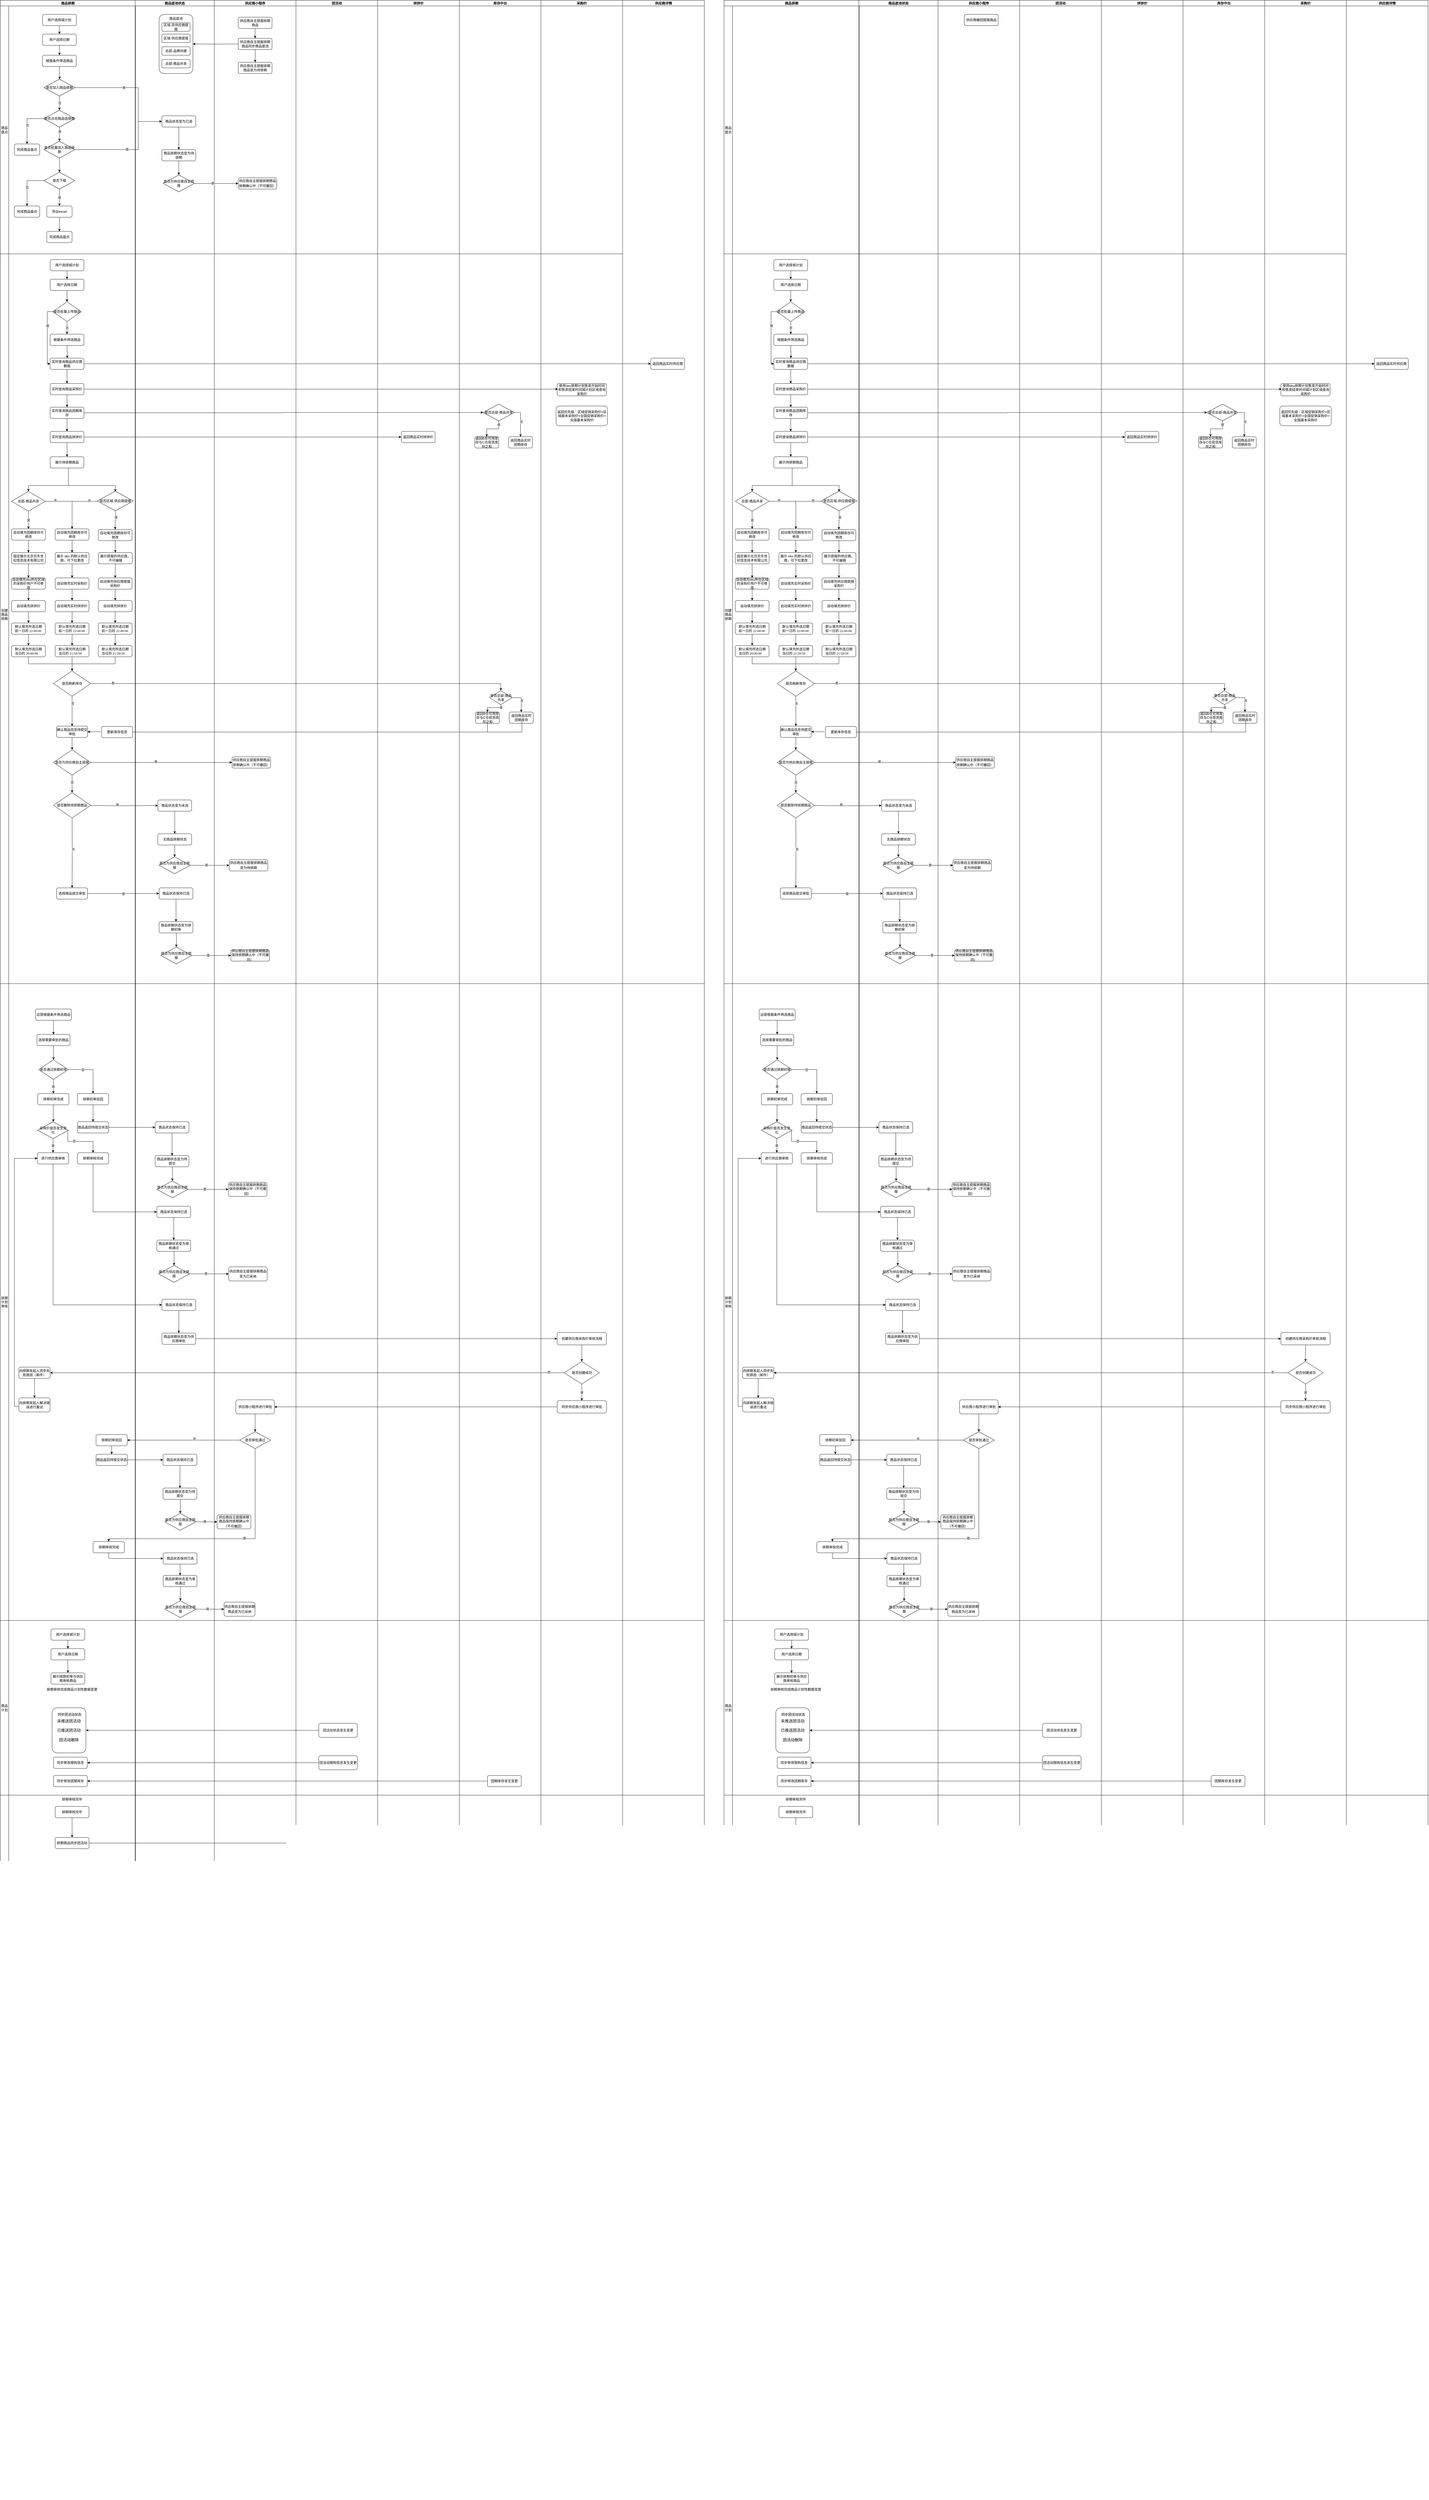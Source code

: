 <mxfile version="15.4.0" type="github">
  <diagram id="dv9ucSk6ubNpaDmdco6W" name="第 1 页">
    <mxGraphModel dx="2066" dy="1154" grid="1" gridSize="10" guides="1" tooltips="1" connect="1" arrows="1" fold="1" page="1" pageScale="1" pageWidth="827" pageHeight="1169" math="0" shadow="0">
      <root>
        <mxCell id="0" />
        <mxCell id="1" parent="0" />
        <mxCell id="j4kyOug0QfXY_9LdXEBC-1" value="商品排期" style="swimlane;startSize=20;" parent="1" vertex="1">
          <mxGeometry x="110" y="390" width="480" height="8870" as="geometry" />
        </mxCell>
        <mxCell id="j4kyOug0QfXY_9LdXEBC-13" value="" style="edgeStyle=orthogonalEdgeStyle;rounded=0;orthogonalLoop=1;jettySize=auto;html=1;" parent="j4kyOug0QfXY_9LdXEBC-1" source="j4kyOug0QfXY_9LdXEBC-11" target="j4kyOug0QfXY_9LdXEBC-12" edge="1">
          <mxGeometry relative="1" as="geometry" />
        </mxCell>
        <mxCell id="j4kyOug0QfXY_9LdXEBC-11" value="用户选择城计划" style="rounded=1;whiteSpace=wrap;html=1;" parent="j4kyOug0QfXY_9LdXEBC-1" vertex="1">
          <mxGeometry x="150" y="50" width="120" height="40" as="geometry" />
        </mxCell>
        <mxCell id="j4kyOug0QfXY_9LdXEBC-15" value="" style="edgeStyle=orthogonalEdgeStyle;rounded=0;orthogonalLoop=1;jettySize=auto;html=1;" parent="j4kyOug0QfXY_9LdXEBC-1" source="j4kyOug0QfXY_9LdXEBC-12" target="j4kyOug0QfXY_9LdXEBC-14" edge="1">
          <mxGeometry relative="1" as="geometry" />
        </mxCell>
        <mxCell id="j4kyOug0QfXY_9LdXEBC-12" value="用户选择日期" style="rounded=1;whiteSpace=wrap;html=1;" parent="j4kyOug0QfXY_9LdXEBC-1" vertex="1">
          <mxGeometry x="150" y="120" width="120" height="40" as="geometry" />
        </mxCell>
        <mxCell id="j4kyOug0QfXY_9LdXEBC-17" value="" style="edgeStyle=orthogonalEdgeStyle;rounded=0;orthogonalLoop=1;jettySize=auto;html=1;" parent="j4kyOug0QfXY_9LdXEBC-1" source="j4kyOug0QfXY_9LdXEBC-14" edge="1">
          <mxGeometry relative="1" as="geometry">
            <mxPoint x="210.5" y="280" as="targetPoint" />
          </mxGeometry>
        </mxCell>
        <mxCell id="j4kyOug0QfXY_9LdXEBC-14" value="根据条件筛选商品" style="rounded=1;whiteSpace=wrap;html=1;" parent="j4kyOug0QfXY_9LdXEBC-1" vertex="1">
          <mxGeometry x="150" y="195" width="120" height="40" as="geometry" />
        </mxCell>
        <mxCell id="j4kyOug0QfXY_9LdXEBC-24" value="否" style="edgeStyle=orthogonalEdgeStyle;rounded=0;orthogonalLoop=1;jettySize=auto;html=1;entryX=0.5;entryY=0;entryDx=0;entryDy=0;" parent="j4kyOug0QfXY_9LdXEBC-1" source="j4kyOug0QfXY_9LdXEBC-20" edge="1">
          <mxGeometry relative="1" as="geometry">
            <mxPoint x="210" y="390" as="targetPoint" />
          </mxGeometry>
        </mxCell>
        <mxCell id="j4kyOug0QfXY_9LdXEBC-20" value="是否加入商品排期" style="rhombus;whiteSpace=wrap;html=1;" parent="j4kyOug0QfXY_9LdXEBC-1" vertex="1">
          <mxGeometry x="155" y="280" width="110" height="60" as="geometry" />
        </mxCell>
        <mxCell id="j4kyOug0QfXY_9LdXEBC-27" value="是" style="edgeStyle=orthogonalEdgeStyle;rounded=0;orthogonalLoop=1;jettySize=auto;html=1;entryX=0.5;entryY=0;entryDx=0;entryDy=0;" parent="j4kyOug0QfXY_9LdXEBC-1" target="j4kyOug0QfXY_9LdXEBC-26" edge="1">
          <mxGeometry relative="1" as="geometry">
            <mxPoint x="210" y="430" as="sourcePoint" />
          </mxGeometry>
        </mxCell>
        <mxCell id="j4kyOug0QfXY_9LdXEBC-32" value="" style="edgeStyle=orthogonalEdgeStyle;rounded=0;orthogonalLoop=1;jettySize=auto;html=1;" parent="j4kyOug0QfXY_9LdXEBC-1" source="j4kyOug0QfXY_9LdXEBC-26" target="j4kyOug0QfXY_9LdXEBC-31" edge="1">
          <mxGeometry relative="1" as="geometry" />
        </mxCell>
        <mxCell id="j4kyOug0QfXY_9LdXEBC-26" value="是否批量加入商品排期" style="rhombus;whiteSpace=wrap;html=1;" parent="j4kyOug0QfXY_9LdXEBC-1" vertex="1">
          <mxGeometry x="155" y="500" width="110" height="60" as="geometry" />
        </mxCell>
        <mxCell id="j4kyOug0QfXY_9LdXEBC-38" style="edgeStyle=orthogonalEdgeStyle;rounded=0;orthogonalLoop=1;jettySize=auto;html=1;exitX=0;exitY=0.5;exitDx=0;exitDy=0;entryX=0.5;entryY=0;entryDx=0;entryDy=0;" parent="j4kyOug0QfXY_9LdXEBC-1" source="j4kyOug0QfXY_9LdXEBC-31" target="j4kyOug0QfXY_9LdXEBC-37" edge="1">
          <mxGeometry relative="1" as="geometry" />
        </mxCell>
        <mxCell id="j4kyOug0QfXY_9LdXEBC-39" value="否" style="edgeLabel;html=1;align=center;verticalAlign=middle;resizable=0;points=[];" parent="j4kyOug0QfXY_9LdXEBC-38" vertex="1" connectable="0">
          <mxGeometry x="0.111" relative="1" as="geometry">
            <mxPoint as="offset" />
          </mxGeometry>
        </mxCell>
        <mxCell id="j4kyOug0QfXY_9LdXEBC-43" value="是" style="edgeStyle=orthogonalEdgeStyle;rounded=0;orthogonalLoop=1;jettySize=auto;html=1;" parent="j4kyOug0QfXY_9LdXEBC-1" source="j4kyOug0QfXY_9LdXEBC-31" target="j4kyOug0QfXY_9LdXEBC-42" edge="1">
          <mxGeometry relative="1" as="geometry" />
        </mxCell>
        <mxCell id="j4kyOug0QfXY_9LdXEBC-31" value="是否下载" style="rhombus;whiteSpace=wrap;html=1;" parent="j4kyOug0QfXY_9LdXEBC-1" vertex="1">
          <mxGeometry x="155" y="610" width="110" height="60" as="geometry" />
        </mxCell>
        <mxCell id="j4kyOug0QfXY_9LdXEBC-35" style="edgeStyle=orthogonalEdgeStyle;rounded=0;orthogonalLoop=1;jettySize=auto;html=1;entryX=0.5;entryY=0;entryDx=0;entryDy=0;" parent="j4kyOug0QfXY_9LdXEBC-1" source="j4kyOug0QfXY_9LdXEBC-33" target="j4kyOug0QfXY_9LdXEBC-34" edge="1">
          <mxGeometry relative="1" as="geometry" />
        </mxCell>
        <mxCell id="j4kyOug0QfXY_9LdXEBC-36" value="否" style="edgeLabel;html=1;align=center;verticalAlign=middle;resizable=0;points=[];" parent="j4kyOug0QfXY_9LdXEBC-35" vertex="1" connectable="0">
          <mxGeometry x="0.12" y="1" relative="1" as="geometry">
            <mxPoint as="offset" />
          </mxGeometry>
        </mxCell>
        <mxCell id="j4kyOug0QfXY_9LdXEBC-33" value="是否点击商品选择框" style="rhombus;whiteSpace=wrap;html=1;" parent="j4kyOug0QfXY_9LdXEBC-1" vertex="1">
          <mxGeometry x="155" y="390" width="110" height="60" as="geometry" />
        </mxCell>
        <mxCell id="j4kyOug0QfXY_9LdXEBC-34" value="完成商品盘点" style="rounded=1;whiteSpace=wrap;html=1;" parent="j4kyOug0QfXY_9LdXEBC-1" vertex="1">
          <mxGeometry x="50" y="510" width="90" height="40" as="geometry" />
        </mxCell>
        <mxCell id="j4kyOug0QfXY_9LdXEBC-37" value="完成商品盘点" style="rounded=1;whiteSpace=wrap;html=1;" parent="j4kyOug0QfXY_9LdXEBC-1" vertex="1">
          <mxGeometry x="50" y="730" width="90" height="40" as="geometry" />
        </mxCell>
        <mxCell id="j4kyOug0QfXY_9LdXEBC-45" value="" style="edgeStyle=orthogonalEdgeStyle;rounded=0;orthogonalLoop=1;jettySize=auto;html=1;" parent="j4kyOug0QfXY_9LdXEBC-1" source="j4kyOug0QfXY_9LdXEBC-42" target="j4kyOug0QfXY_9LdXEBC-44" edge="1">
          <mxGeometry relative="1" as="geometry" />
        </mxCell>
        <mxCell id="j4kyOug0QfXY_9LdXEBC-42" value="导出excel" style="rounded=1;whiteSpace=wrap;html=1;" parent="j4kyOug0QfXY_9LdXEBC-1" vertex="1">
          <mxGeometry x="165" y="730" width="90" height="40" as="geometry" />
        </mxCell>
        <mxCell id="j4kyOug0QfXY_9LdXEBC-44" value="完成商品盘点" style="rounded=1;whiteSpace=wrap;html=1;" parent="j4kyOug0QfXY_9LdXEBC-1" vertex="1">
          <mxGeometry x="165" y="820" width="90" height="40" as="geometry" />
        </mxCell>
        <mxCell id="j4kyOug0QfXY_9LdXEBC-92" value="用户选择城计划" style="rounded=1;whiteSpace=wrap;html=1;" parent="j4kyOug0QfXY_9LdXEBC-1" vertex="1">
          <mxGeometry x="177" y="920" width="120" height="40" as="geometry" />
        </mxCell>
        <mxCell id="j4kyOug0QfXY_9LdXEBC-254" style="edgeStyle=orthogonalEdgeStyle;rounded=0;orthogonalLoop=1;jettySize=auto;html=1;entryX=0.5;entryY=0;entryDx=0;entryDy=0;endArrow=classic;endFill=1;" parent="j4kyOug0QfXY_9LdXEBC-1" source="j4kyOug0QfXY_9LdXEBC-94" target="j4kyOug0QfXY_9LdXEBC-251" edge="1">
          <mxGeometry relative="1" as="geometry" />
        </mxCell>
        <mxCell id="j4kyOug0QfXY_9LdXEBC-94" value="用户选择日期" style="rounded=1;whiteSpace=wrap;html=1;" parent="j4kyOug0QfXY_9LdXEBC-1" vertex="1">
          <mxGeometry x="177" y="990" width="120" height="40" as="geometry" />
        </mxCell>
        <mxCell id="j4kyOug0QfXY_9LdXEBC-91" value="" style="edgeStyle=orthogonalEdgeStyle;rounded=0;orthogonalLoop=1;jettySize=auto;html=1;" parent="j4kyOug0QfXY_9LdXEBC-1" source="j4kyOug0QfXY_9LdXEBC-92" target="j4kyOug0QfXY_9LdXEBC-94" edge="1">
          <mxGeometry relative="1" as="geometry" />
        </mxCell>
        <mxCell id="j4kyOug0QfXY_9LdXEBC-95" value="" style="edgeStyle=orthogonalEdgeStyle;rounded=0;orthogonalLoop=1;jettySize=auto;html=1;" parent="j4kyOug0QfXY_9LdXEBC-1" source="j4kyOug0QfXY_9LdXEBC-96" edge="1">
          <mxGeometry relative="1" as="geometry">
            <mxPoint x="237.5" y="1270" as="targetPoint" />
          </mxGeometry>
        </mxCell>
        <mxCell id="j4kyOug0QfXY_9LdXEBC-96" value="根据条件筛选商品" style="rounded=1;whiteSpace=wrap;html=1;" parent="j4kyOug0QfXY_9LdXEBC-1" vertex="1">
          <mxGeometry x="177" y="1185" width="120" height="40" as="geometry" />
        </mxCell>
        <mxCell id="j4kyOug0QfXY_9LdXEBC-102" style="edgeStyle=orthogonalEdgeStyle;rounded=0;orthogonalLoop=1;jettySize=auto;html=1;entryX=0.5;entryY=0;entryDx=0;entryDy=0;endArrow=classic;endFill=1;" parent="j4kyOug0QfXY_9LdXEBC-1" source="j4kyOug0QfXY_9LdXEBC-100" target="j4kyOug0QfXY_9LdXEBC-101" edge="1">
          <mxGeometry relative="1" as="geometry" />
        </mxCell>
        <mxCell id="j4kyOug0QfXY_9LdXEBC-100" value="实时查询商品供应商数据" style="rounded=1;whiteSpace=wrap;html=1;" parent="j4kyOug0QfXY_9LdXEBC-1" vertex="1">
          <mxGeometry x="177" y="1270" width="120" height="40" as="geometry" />
        </mxCell>
        <mxCell id="j4kyOug0QfXY_9LdXEBC-114" style="edgeStyle=orthogonalEdgeStyle;rounded=0;orthogonalLoop=1;jettySize=auto;html=1;entryX=0.5;entryY=0;entryDx=0;entryDy=0;endArrow=classic;endFill=1;" parent="j4kyOug0QfXY_9LdXEBC-1" source="j4kyOug0QfXY_9LdXEBC-101" target="j4kyOug0QfXY_9LdXEBC-107" edge="1">
          <mxGeometry relative="1" as="geometry" />
        </mxCell>
        <mxCell id="j4kyOug0QfXY_9LdXEBC-101" value="实时查询商品采购价" style="rounded=1;whiteSpace=wrap;html=1;" parent="j4kyOug0QfXY_9LdXEBC-1" vertex="1">
          <mxGeometry x="177" y="1360" width="120" height="40" as="geometry" />
        </mxCell>
        <mxCell id="j4kyOug0QfXY_9LdXEBC-210" style="edgeStyle=orthogonalEdgeStyle;rounded=0;orthogonalLoop=1;jettySize=auto;html=1;endArrow=classic;endFill=1;" parent="j4kyOug0QfXY_9LdXEBC-1" source="j4kyOug0QfXY_9LdXEBC-103" target="j4kyOug0QfXY_9LdXEBC-209" edge="1">
          <mxGeometry relative="1" as="geometry" />
        </mxCell>
        <mxCell id="j4kyOug0QfXY_9LdXEBC-103" value="&lt;span&gt;实时查询商品拼拼价&lt;/span&gt;" style="rounded=1;whiteSpace=wrap;html=1;" parent="j4kyOug0QfXY_9LdXEBC-1" vertex="1">
          <mxGeometry x="177" y="1530" width="120" height="40" as="geometry" />
        </mxCell>
        <mxCell id="j4kyOug0QfXY_9LdXEBC-115" style="edgeStyle=orthogonalEdgeStyle;rounded=0;orthogonalLoop=1;jettySize=auto;html=1;entryX=0.5;entryY=0;entryDx=0;entryDy=0;endArrow=classic;endFill=1;" parent="j4kyOug0QfXY_9LdXEBC-1" source="j4kyOug0QfXY_9LdXEBC-107" target="j4kyOug0QfXY_9LdXEBC-103" edge="1">
          <mxGeometry relative="1" as="geometry" />
        </mxCell>
        <mxCell id="j4kyOug0QfXY_9LdXEBC-107" value="实时查询商品团期库存" style="rounded=1;whiteSpace=wrap;html=1;" parent="j4kyOug0QfXY_9LdXEBC-1" vertex="1">
          <mxGeometry x="177" y="1444" width="120" height="40" as="geometry" />
        </mxCell>
        <mxCell id="j4kyOug0QfXY_9LdXEBC-77" value="创建商品排期" style="rounded=0;whiteSpace=wrap;html=1;" parent="j4kyOug0QfXY_9LdXEBC-1" vertex="1">
          <mxGeometry y="870" width="30" height="2620" as="geometry" />
        </mxCell>
        <mxCell id="j4kyOug0QfXY_9LdXEBC-6" value="商品盘点" style="rounded=0;whiteSpace=wrap;html=1;" parent="j4kyOug0QfXY_9LdXEBC-1" vertex="1">
          <mxGeometry y="20" width="30" height="880" as="geometry" />
        </mxCell>
        <mxCell id="j4kyOug0QfXY_9LdXEBC-189" style="edgeStyle=orthogonalEdgeStyle;rounded=0;orthogonalLoop=1;jettySize=auto;html=1;entryX=0.5;entryY=0;entryDx=0;entryDy=0;endArrow=classic;endFill=1;" parent="j4kyOug0QfXY_9LdXEBC-1" edge="1">
          <mxGeometry relative="1" as="geometry">
            <mxPoint x="242" y="1702" as="sourcePoint" />
            <mxPoint x="408.5" y="1744" as="targetPoint" />
            <Array as="points">
              <mxPoint x="242" y="1722" />
              <mxPoint x="409" y="1722" />
            </Array>
          </mxGeometry>
        </mxCell>
        <mxCell id="j4kyOug0QfXY_9LdXEBC-190" style="edgeStyle=orthogonalEdgeStyle;rounded=0;orthogonalLoop=1;jettySize=auto;html=1;entryX=0.5;entryY=0;entryDx=0;entryDy=0;endArrow=classic;endFill=1;exitX=0.5;exitY=1;exitDx=0;exitDy=0;" parent="j4kyOug0QfXY_9LdXEBC-1" source="j4kyOug0QfXY_9LdXEBC-209" edge="1">
          <mxGeometry relative="1" as="geometry">
            <mxPoint x="237" y="1660" as="sourcePoint" />
            <mxPoint x="100" y="1743" as="targetPoint" />
            <Array as="points">
              <mxPoint x="242" y="1660" />
              <mxPoint x="242" y="1722" />
              <mxPoint x="100" y="1722" />
            </Array>
          </mxGeometry>
        </mxCell>
        <mxCell id="j4kyOug0QfXY_9LdXEBC-194" value="总部-商品共享" style="rhombus;whiteSpace=wrap;html=1;" parent="j4kyOug0QfXY_9LdXEBC-1" vertex="1">
          <mxGeometry x="40" y="1743" width="120" height="70" as="geometry" />
        </mxCell>
        <mxCell id="j4kyOug0QfXY_9LdXEBC-199" value="是否区域-供应商提报" style="rhombus;whiteSpace=wrap;html=1;" parent="j4kyOug0QfXY_9LdXEBC-1" vertex="1">
          <mxGeometry x="345" y="1742" width="127" height="70" as="geometry" />
        </mxCell>
        <mxCell id="j4kyOug0QfXY_9LdXEBC-211" style="edgeStyle=orthogonalEdgeStyle;rounded=0;orthogonalLoop=1;jettySize=auto;html=1;entryX=0.5;entryY=0;entryDx=0;entryDy=0;endArrow=classic;endFill=1;" parent="j4kyOug0QfXY_9LdXEBC-1" source="j4kyOug0QfXY_9LdXEBC-200" target="j4kyOug0QfXY_9LdXEBC-201" edge="1">
          <mxGeometry relative="1" as="geometry" />
        </mxCell>
        <mxCell id="j4kyOug0QfXY_9LdXEBC-200" value="自动填充团期库存可修改" style="rounded=1;whiteSpace=wrap;html=1;" parent="j4kyOug0QfXY_9LdXEBC-1" vertex="1">
          <mxGeometry x="40" y="1876" width="120" height="40" as="geometry" />
        </mxCell>
        <mxCell id="j4kyOug0QfXY_9LdXEBC-191" value="是" style="edgeStyle=orthogonalEdgeStyle;rounded=0;orthogonalLoop=1;jettySize=auto;html=1;entryX=0.5;entryY=0;entryDx=0;entryDy=0;endArrow=classic;endFill=1;" parent="j4kyOug0QfXY_9LdXEBC-1" source="j4kyOug0QfXY_9LdXEBC-194" target="j4kyOug0QfXY_9LdXEBC-200" edge="1">
          <mxGeometry relative="1" as="geometry" />
        </mxCell>
        <mxCell id="j4kyOug0QfXY_9LdXEBC-212" style="edgeStyle=orthogonalEdgeStyle;rounded=0;orthogonalLoop=1;jettySize=auto;html=1;entryX=0.5;entryY=0;entryDx=0;entryDy=0;endArrow=classic;endFill=1;" parent="j4kyOug0QfXY_9LdXEBC-1" source="j4kyOug0QfXY_9LdXEBC-201" target="j4kyOug0QfXY_9LdXEBC-202" edge="1">
          <mxGeometry relative="1" as="geometry" />
        </mxCell>
        <mxCell id="j4kyOug0QfXY_9LdXEBC-201" value="固定展示北京京东世纪信息技术有限公司" style="rounded=1;whiteSpace=wrap;html=1;" parent="j4kyOug0QfXY_9LdXEBC-1" vertex="1">
          <mxGeometry x="40" y="1960" width="120" height="40" as="geometry" />
        </mxCell>
        <mxCell id="j4kyOug0QfXY_9LdXEBC-218" value="" style="edgeStyle=orthogonalEdgeStyle;rounded=0;orthogonalLoop=1;jettySize=auto;html=1;endArrow=classic;endFill=1;" parent="j4kyOug0QfXY_9LdXEBC-1" source="j4kyOug0QfXY_9LdXEBC-202" target="j4kyOug0QfXY_9LdXEBC-217" edge="1">
          <mxGeometry relative="1" as="geometry" />
        </mxCell>
        <mxCell id="j4kyOug0QfXY_9LdXEBC-202" value="自动填充sku所在区域的采购价用户不可修改" style="rounded=1;whiteSpace=wrap;html=1;" parent="j4kyOug0QfXY_9LdXEBC-1" vertex="1">
          <mxGeometry x="40" y="2050" width="120" height="40" as="geometry" />
        </mxCell>
        <mxCell id="j4kyOug0QfXY_9LdXEBC-215" style="edgeStyle=orthogonalEdgeStyle;rounded=0;orthogonalLoop=1;jettySize=auto;html=1;entryX=0.5;entryY=0;entryDx=0;entryDy=0;endArrow=classic;endFill=1;" parent="j4kyOug0QfXY_9LdXEBC-1" source="j4kyOug0QfXY_9LdXEBC-203" target="j4kyOug0QfXY_9LdXEBC-204" edge="1">
          <mxGeometry relative="1" as="geometry" />
        </mxCell>
        <mxCell id="j4kyOug0QfXY_9LdXEBC-203" value="自动填充团期库存可修改" style="rounded=1;whiteSpace=wrap;html=1;" parent="j4kyOug0QfXY_9LdXEBC-1" vertex="1">
          <mxGeometry x="348" y="1878" width="120" height="40" as="geometry" />
        </mxCell>
        <mxCell id="j4kyOug0QfXY_9LdXEBC-197" style="edgeStyle=orthogonalEdgeStyle;rounded=0;orthogonalLoop=1;jettySize=auto;html=1;entryX=0.5;entryY=0;entryDx=0;entryDy=0;endArrow=classic;endFill=1;" parent="j4kyOug0QfXY_9LdXEBC-1" target="j4kyOug0QfXY_9LdXEBC-203" edge="1">
          <mxGeometry relative="1" as="geometry">
            <mxPoint x="408.5" y="1813" as="sourcePoint" />
          </mxGeometry>
        </mxCell>
        <mxCell id="j4kyOug0QfXY_9LdXEBC-198" value="是" style="edgeLabel;html=1;align=center;verticalAlign=middle;resizable=0;points=[];" parent="j4kyOug0QfXY_9LdXEBC-197" vertex="1" connectable="0">
          <mxGeometry x="-0.328" y="2" relative="1" as="geometry">
            <mxPoint as="offset" />
          </mxGeometry>
        </mxCell>
        <mxCell id="j4kyOug0QfXY_9LdXEBC-216" style="edgeStyle=orthogonalEdgeStyle;rounded=0;orthogonalLoop=1;jettySize=auto;html=1;entryX=0.5;entryY=0;entryDx=0;entryDy=0;endArrow=classic;endFill=1;" parent="j4kyOug0QfXY_9LdXEBC-1" source="j4kyOug0QfXY_9LdXEBC-204" target="j4kyOug0QfXY_9LdXEBC-205" edge="1">
          <mxGeometry relative="1" as="geometry" />
        </mxCell>
        <mxCell id="j4kyOug0QfXY_9LdXEBC-204" value="&lt;br&gt;&lt;span style=&quot;background-color: rgb(255 , 255 , 255)&quot;&gt;展示提报的供应商，&lt;/span&gt;&lt;span style=&quot;background-color: rgb(255 , 255 , 255)&quot;&gt;不可编辑&lt;/span&gt;&lt;span style=&quot;background-color: rgb(255 , 255 , 255)&quot;&gt;&lt;br&gt;&lt;/span&gt;&lt;div class=&quot;page&quot; title=&quot;Page 9&quot;&gt;&lt;br&gt;  &lt;/div&gt;" style="rounded=1;whiteSpace=wrap;html=1;" parent="j4kyOug0QfXY_9LdXEBC-1" vertex="1">
          <mxGeometry x="348.5" y="1960" width="120" height="40" as="geometry" />
        </mxCell>
        <mxCell id="j4kyOug0QfXY_9LdXEBC-227" style="edgeStyle=orthogonalEdgeStyle;rounded=0;orthogonalLoop=1;jettySize=auto;html=1;entryX=0.5;entryY=0;entryDx=0;entryDy=0;endArrow=classic;endFill=1;" parent="j4kyOug0QfXY_9LdXEBC-1" source="j4kyOug0QfXY_9LdXEBC-205" target="j4kyOug0QfXY_9LdXEBC-224" edge="1">
          <mxGeometry relative="1" as="geometry" />
        </mxCell>
        <mxCell id="j4kyOug0QfXY_9LdXEBC-205" value="自动填充供应商提报采购价" style="rounded=1;whiteSpace=wrap;html=1;" parent="j4kyOug0QfXY_9LdXEBC-1" vertex="1">
          <mxGeometry x="348" y="2050" width="120" height="40" as="geometry" />
        </mxCell>
        <mxCell id="j4kyOug0QfXY_9LdXEBC-213" style="edgeStyle=orthogonalEdgeStyle;rounded=0;orthogonalLoop=1;jettySize=auto;html=1;entryX=0.5;entryY=0;entryDx=0;entryDy=0;endArrow=classic;endFill=1;" parent="j4kyOug0QfXY_9LdXEBC-1" source="j4kyOug0QfXY_9LdXEBC-206" target="j4kyOug0QfXY_9LdXEBC-207" edge="1">
          <mxGeometry relative="1" as="geometry" />
        </mxCell>
        <mxCell id="j4kyOug0QfXY_9LdXEBC-206" value="自动填充团期库存可修改" style="rounded=1;whiteSpace=wrap;html=1;" parent="j4kyOug0QfXY_9LdXEBC-1" vertex="1">
          <mxGeometry x="195" y="1876" width="120" height="40" as="geometry" />
        </mxCell>
        <mxCell id="j4kyOug0QfXY_9LdXEBC-192" style="edgeStyle=orthogonalEdgeStyle;rounded=0;orthogonalLoop=1;jettySize=auto;html=1;entryX=0.5;entryY=0;entryDx=0;entryDy=0;endArrow=classic;endFill=1;" parent="j4kyOug0QfXY_9LdXEBC-1" source="j4kyOug0QfXY_9LdXEBC-194" target="j4kyOug0QfXY_9LdXEBC-206" edge="1">
          <mxGeometry relative="1" as="geometry" />
        </mxCell>
        <mxCell id="j4kyOug0QfXY_9LdXEBC-193" value="否" style="edgeLabel;html=1;align=center;verticalAlign=middle;resizable=0;points=[];" parent="j4kyOug0QfXY_9LdXEBC-192" vertex="1" connectable="0">
          <mxGeometry x="-0.637" y="3" relative="1" as="geometry">
            <mxPoint as="offset" />
          </mxGeometry>
        </mxCell>
        <mxCell id="j4kyOug0QfXY_9LdXEBC-195" style="edgeStyle=orthogonalEdgeStyle;rounded=0;orthogonalLoop=1;jettySize=auto;html=1;entryX=0.5;entryY=0;entryDx=0;entryDy=0;endArrow=classic;endFill=1;" parent="j4kyOug0QfXY_9LdXEBC-1" target="j4kyOug0QfXY_9LdXEBC-206" edge="1">
          <mxGeometry relative="1" as="geometry">
            <mxPoint x="345" y="1778" as="sourcePoint" />
          </mxGeometry>
        </mxCell>
        <mxCell id="j4kyOug0QfXY_9LdXEBC-196" value="否" style="edgeLabel;html=1;align=center;verticalAlign=middle;resizable=0;points=[];" parent="j4kyOug0QfXY_9LdXEBC-195" vertex="1" connectable="0">
          <mxGeometry x="-0.692" y="-2" relative="1" as="geometry">
            <mxPoint as="offset" />
          </mxGeometry>
        </mxCell>
        <mxCell id="j4kyOug0QfXY_9LdXEBC-214" style="edgeStyle=orthogonalEdgeStyle;rounded=0;orthogonalLoop=1;jettySize=auto;html=1;entryX=0.5;entryY=0;entryDx=0;entryDy=0;endArrow=classic;endFill=1;" parent="j4kyOug0QfXY_9LdXEBC-1" source="j4kyOug0QfXY_9LdXEBC-207" target="j4kyOug0QfXY_9LdXEBC-208" edge="1">
          <mxGeometry relative="1" as="geometry" />
        </mxCell>
        <mxCell id="j4kyOug0QfXY_9LdXEBC-207" value="&lt;span style=&quot;background-color: rgb(255 , 255 , 255)&quot;&gt;展示 &lt;/span&gt;&lt;span style=&quot;background-color: rgb(255 , 255 , 255)&quot;&gt;s&lt;/span&gt;&lt;span style=&quot;background-color: rgb(255 , 255 , 255)&quot;&gt;k&lt;/span&gt;&lt;span style=&quot;background-color: rgb(255 , 255 , 255)&quot;&gt;u &lt;/span&gt;&lt;span style=&quot;background-color: rgb(255 , 255 , 255)&quot;&gt;的&lt;/span&gt;&lt;span style=&quot;background-color: rgb(255 , 255 , 255)&quot;&gt;默认&lt;/span&gt;&lt;span style=&quot;background-color: rgb(255 , 255 , 255)&quot;&gt;供&lt;/span&gt;&lt;span style=&quot;background-color: rgb(255 , 255 , 255)&quot;&gt;应商，&lt;/span&gt;&lt;span style=&quot;background-color: rgb(255 , 255 , 255)&quot;&gt;可&lt;/span&gt;&lt;span style=&quot;background-color: rgb(255 , 255 , 255)&quot;&gt;下&lt;/span&gt;&lt;span style=&quot;background-color: rgb(255 , 255 , 255)&quot;&gt;拉&lt;/span&gt;&lt;span style=&quot;background-color: rgb(255 , 255 , 255)&quot;&gt;更&lt;/span&gt;&lt;span style=&quot;background-color: rgb(255 , 255 , 255)&quot;&gt;改&lt;/span&gt;&lt;span style=&quot;background-color: rgb(255 , 255 , 255)&quot;&gt;&lt;br&gt;&lt;/span&gt;" style="rounded=1;whiteSpace=wrap;html=1;" parent="j4kyOug0QfXY_9LdXEBC-1" vertex="1">
          <mxGeometry x="195" y="1960" width="120" height="40" as="geometry" />
        </mxCell>
        <mxCell id="j4kyOug0QfXY_9LdXEBC-208" value="自动填充实时采购价" style="rounded=1;whiteSpace=wrap;html=1;" parent="j4kyOug0QfXY_9LdXEBC-1" vertex="1">
          <mxGeometry x="195" y="2050" width="120" height="40" as="geometry" />
        </mxCell>
        <mxCell id="j4kyOug0QfXY_9LdXEBC-209" value="展示待排期商品" style="rounded=1;whiteSpace=wrap;html=1;" parent="j4kyOug0QfXY_9LdXEBC-1" vertex="1">
          <mxGeometry x="177" y="1620" width="120" height="40" as="geometry" />
        </mxCell>
        <mxCell id="j4kyOug0QfXY_9LdXEBC-220" style="edgeStyle=orthogonalEdgeStyle;rounded=0;orthogonalLoop=1;jettySize=auto;html=1;entryX=0.5;entryY=0;entryDx=0;entryDy=0;endArrow=classic;endFill=1;" parent="j4kyOug0QfXY_9LdXEBC-1" source="j4kyOug0QfXY_9LdXEBC-217" target="j4kyOug0QfXY_9LdXEBC-219" edge="1">
          <mxGeometry relative="1" as="geometry" />
        </mxCell>
        <mxCell id="j4kyOug0QfXY_9LdXEBC-217" value="自动填充拼拼价" style="rounded=1;whiteSpace=wrap;html=1;" parent="j4kyOug0QfXY_9LdXEBC-1" vertex="1">
          <mxGeometry x="40" y="2130" width="120" height="40" as="geometry" />
        </mxCell>
        <mxCell id="j4kyOug0QfXY_9LdXEBC-223" value="" style="edgeStyle=orthogonalEdgeStyle;rounded=0;orthogonalLoop=1;jettySize=auto;html=1;endArrow=classic;endFill=1;" parent="j4kyOug0QfXY_9LdXEBC-1" source="j4kyOug0QfXY_9LdXEBC-219" target="j4kyOug0QfXY_9LdXEBC-222" edge="1">
          <mxGeometry relative="1" as="geometry" />
        </mxCell>
        <mxCell id="j4kyOug0QfXY_9LdXEBC-219" value="&lt;br class=&quot;Apple-interchange-newline&quot;&gt;&lt;br style=&quot;text-align: left&quot;&gt;&lt;div class=&quot;layoutArea&quot; style=&quot;text-align: left&quot;&gt;&lt;div class=&quot;column&quot;&gt;&lt;p&gt;&lt;span style=&quot;font-family: &amp;#34;simsun&amp;#34;&quot;&gt;默认&lt;/span&gt;&lt;span style=&quot;font-family: &amp;#34;simsun&amp;#34;&quot;&gt;填充&lt;/span&gt;&lt;span style=&quot;font-family: &amp;#34;simsun&amp;#34;&quot;&gt;所&lt;/span&gt;&lt;span style=&quot;font-family: &amp;#34;simsun&amp;#34;&quot;&gt;选&lt;/span&gt;&lt;span style=&quot;font-family: &amp;#34;simsun&amp;#34;&quot;&gt;日&lt;/span&gt;&lt;span style=&quot;font-family: &amp;#34;simsun&amp;#34;&quot;&gt;期&lt;br&gt;前&lt;/span&gt;&lt;span style=&quot;font-family: &amp;#34;simsun&amp;#34;&quot;&gt;一日&lt;/span&gt;&lt;span style=&quot;font-family: &amp;#34;simsun&amp;#34;&quot;&gt;的 22&lt;/span&gt;&lt;span style=&quot;font-family: &amp;#34;simsun&amp;#34;&quot;&gt;:&lt;/span&gt;&lt;span style=&quot;font-family: &amp;#34;simsun&amp;#34;&quot;&gt;00&lt;/span&gt;&lt;span style=&quot;font-family: &amp;#34;simsun&amp;#34;&quot;&gt;:&lt;/span&gt;&lt;span style=&quot;font-family: &amp;#34;simsun&amp;#34;&quot;&gt;00&lt;br&gt;&lt;/span&gt;&lt;/p&gt;&lt;br&gt;&lt;/div&gt;&lt;br&gt;&lt;/div&gt;" style="rounded=1;whiteSpace=wrap;html=1;" parent="j4kyOug0QfXY_9LdXEBC-1" vertex="1">
          <mxGeometry x="40" y="2210" width="120" height="40" as="geometry" />
        </mxCell>
        <mxCell id="j4kyOug0QfXY_9LdXEBC-241" style="edgeStyle=orthogonalEdgeStyle;rounded=0;orthogonalLoop=1;jettySize=auto;html=1;entryX=0.5;entryY=0;entryDx=0;entryDy=0;endArrow=classic;endFill=1;exitX=0.5;exitY=1;exitDx=0;exitDy=0;" parent="j4kyOug0QfXY_9LdXEBC-1" source="j4kyOug0QfXY_9LdXEBC-222" target="j4kyOug0QfXY_9LdXEBC-238" edge="1">
          <mxGeometry relative="1" as="geometry" />
        </mxCell>
        <mxCell id="j4kyOug0QfXY_9LdXEBC-222" value="&lt;br class=&quot;Apple-interchange-newline&quot;&gt;&lt;br style=&quot;text-align: left&quot;&gt;&lt;div class=&quot;layoutArea&quot; style=&quot;text-align: left&quot;&gt;&lt;div class=&quot;column&quot;&gt;&lt;p&gt;&lt;span style=&quot;font-family: &amp;#34;simsun&amp;#34;&quot;&gt;默认&lt;/span&gt;&lt;span style=&quot;font-family: &amp;#34;simsun&amp;#34;&quot;&gt;填充&lt;/span&gt;&lt;span style=&quot;font-family: &amp;#34;simsun&amp;#34;&quot;&gt;所&lt;/span&gt;&lt;span style=&quot;font-family: &amp;#34;simsun&amp;#34;&quot;&gt;选&lt;/span&gt;&lt;span style=&quot;font-family: &amp;#34;simsun&amp;#34;&quot;&gt;日&lt;/span&gt;&lt;span style=&quot;font-family: &amp;#34;simsun&amp;#34;&quot;&gt;期&lt;br&gt;&lt;/span&gt;&lt;span style=&quot;font-family: &amp;#34;simsun&amp;#34;&quot;&gt;当日&lt;/span&gt;&lt;span style=&quot;font-family: &amp;#34;simsun&amp;#34;&quot;&gt;的 20&lt;/span&gt;&lt;span style=&quot;font-family: &amp;#34;simsun&amp;#34;&quot;&gt;:&lt;/span&gt;&lt;span style=&quot;font-family: &amp;#34;simsun&amp;#34;&quot;&gt;00&lt;/span&gt;&lt;span style=&quot;font-family: &amp;#34;simsun&amp;#34;&quot;&gt;:&lt;/span&gt;&lt;span style=&quot;font-family: &amp;#34;simsun&amp;#34;&quot;&gt;00&lt;br&gt;&lt;/span&gt;&lt;/p&gt;&lt;br&gt;&lt;/div&gt;&lt;br&gt;&lt;/div&gt;" style="rounded=1;whiteSpace=wrap;html=1;" parent="j4kyOug0QfXY_9LdXEBC-1" vertex="1">
          <mxGeometry x="40" y="2290" width="120" height="40" as="geometry" />
        </mxCell>
        <mxCell id="j4kyOug0QfXY_9LdXEBC-228" value="" style="edgeStyle=orthogonalEdgeStyle;rounded=0;orthogonalLoop=1;jettySize=auto;html=1;endArrow=classic;endFill=1;" parent="j4kyOug0QfXY_9LdXEBC-1" source="j4kyOug0QfXY_9LdXEBC-224" target="j4kyOug0QfXY_9LdXEBC-225" edge="1">
          <mxGeometry relative="1" as="geometry" />
        </mxCell>
        <mxCell id="j4kyOug0QfXY_9LdXEBC-224" value="自动填充拼拼价" style="rounded=1;whiteSpace=wrap;html=1;" parent="j4kyOug0QfXY_9LdXEBC-1" vertex="1">
          <mxGeometry x="348" y="2130" width="120" height="40" as="geometry" />
        </mxCell>
        <mxCell id="j4kyOug0QfXY_9LdXEBC-229" value="" style="edgeStyle=orthogonalEdgeStyle;rounded=0;orthogonalLoop=1;jettySize=auto;html=1;endArrow=classic;endFill=1;" parent="j4kyOug0QfXY_9LdXEBC-1" source="j4kyOug0QfXY_9LdXEBC-225" target="j4kyOug0QfXY_9LdXEBC-226" edge="1">
          <mxGeometry relative="1" as="geometry" />
        </mxCell>
        <mxCell id="j4kyOug0QfXY_9LdXEBC-225" value="&lt;br class=&quot;Apple-interchange-newline&quot;&gt;&lt;br style=&quot;text-align: left&quot;&gt;&lt;div class=&quot;layoutArea&quot; style=&quot;text-align: left&quot;&gt;&lt;div class=&quot;column&quot;&gt;&lt;p&gt;&lt;span style=&quot;font-family: &amp;#34;simsun&amp;#34;&quot;&gt;默认&lt;/span&gt;&lt;span style=&quot;font-family: &amp;#34;simsun&amp;#34;&quot;&gt;填充&lt;/span&gt;&lt;span style=&quot;font-family: &amp;#34;simsun&amp;#34;&quot;&gt;所&lt;/span&gt;&lt;span style=&quot;font-family: &amp;#34;simsun&amp;#34;&quot;&gt;选&lt;/span&gt;&lt;span style=&quot;font-family: &amp;#34;simsun&amp;#34;&quot;&gt;日&lt;/span&gt;&lt;span style=&quot;font-family: &amp;#34;simsun&amp;#34;&quot;&gt;期&lt;br&gt;前&lt;/span&gt;&lt;span style=&quot;font-family: &amp;#34;simsun&amp;#34;&quot;&gt;一日&lt;/span&gt;&lt;span style=&quot;font-family: &amp;#34;simsun&amp;#34;&quot;&gt;的 22&lt;/span&gt;&lt;span style=&quot;font-family: &amp;#34;simsun&amp;#34;&quot;&gt;:&lt;/span&gt;&lt;span style=&quot;font-family: &amp;#34;simsun&amp;#34;&quot;&gt;00&lt;/span&gt;&lt;span style=&quot;font-family: &amp;#34;simsun&amp;#34;&quot;&gt;:&lt;/span&gt;&lt;span style=&quot;font-family: &amp;#34;simsun&amp;#34;&quot;&gt;00&lt;br&gt;&lt;/span&gt;&lt;/p&gt;&lt;br&gt;&lt;/div&gt;&lt;br&gt;&lt;/div&gt;" style="rounded=1;whiteSpace=wrap;html=1;" parent="j4kyOug0QfXY_9LdXEBC-1" vertex="1">
          <mxGeometry x="348" y="2210" width="120" height="40" as="geometry" />
        </mxCell>
        <mxCell id="j4kyOug0QfXY_9LdXEBC-244" style="edgeStyle=orthogonalEdgeStyle;rounded=0;orthogonalLoop=1;jettySize=auto;html=1;entryX=0.5;entryY=0;entryDx=0;entryDy=0;endArrow=classic;endFill=1;exitX=0.5;exitY=1;exitDx=0;exitDy=0;" parent="j4kyOug0QfXY_9LdXEBC-1" source="j4kyOug0QfXY_9LdXEBC-226" target="j4kyOug0QfXY_9LdXEBC-238" edge="1">
          <mxGeometry relative="1" as="geometry" />
        </mxCell>
        <mxCell id="j4kyOug0QfXY_9LdXEBC-226" value="&lt;br class=&quot;Apple-interchange-newline&quot;&gt;&lt;br style=&quot;text-align: left&quot;&gt;&lt;div class=&quot;layoutArea&quot; style=&quot;text-align: left&quot;&gt;&lt;div class=&quot;column&quot;&gt;&lt;p&gt;&lt;span style=&quot;font-family: &amp;#34;simsun&amp;#34;&quot;&gt;默认&lt;/span&gt;&lt;span style=&quot;font-family: &amp;#34;simsun&amp;#34;&quot;&gt;填充&lt;/span&gt;&lt;span style=&quot;font-family: &amp;#34;simsun&amp;#34;&quot;&gt;所&lt;/span&gt;&lt;span style=&quot;font-family: &amp;#34;simsun&amp;#34;&quot;&gt;选&lt;/span&gt;&lt;span style=&quot;font-family: &amp;#34;simsun&amp;#34;&quot;&gt;日&lt;/span&gt;&lt;span style=&quot;font-family: &amp;#34;simsun&amp;#34;&quot;&gt;期&lt;br&gt;&lt;/span&gt;&lt;span style=&quot;font-family: &amp;#34;simsun&amp;#34;&quot;&gt;当日&lt;/span&gt;&lt;span style=&quot;font-family: &amp;#34;simsun&amp;#34;&quot;&gt;的 21&lt;/span&gt;&lt;span style=&quot;font-family: &amp;#34;simsun&amp;#34;&quot;&gt;:&lt;/span&gt;&lt;span style=&quot;font-family: &amp;#34;simsun&amp;#34;&quot;&gt;59&lt;/span&gt;&lt;span style=&quot;font-family: &amp;#34;simsun&amp;#34;&quot;&gt;:&lt;/span&gt;&lt;span style=&quot;font-family: &amp;#34;simsun&amp;#34;&quot;&gt;59&lt;br&gt;&lt;/span&gt;&lt;/p&gt;&lt;br&gt;&lt;/div&gt;&lt;br&gt;&lt;/div&gt;" style="rounded=1;whiteSpace=wrap;html=1;" parent="j4kyOug0QfXY_9LdXEBC-1" vertex="1">
          <mxGeometry x="348" y="2290" width="120" height="40" as="geometry" />
        </mxCell>
        <mxCell id="j4kyOug0QfXY_9LdXEBC-231" value="自动填充实时拼拼价" style="rounded=1;whiteSpace=wrap;html=1;" parent="j4kyOug0QfXY_9LdXEBC-1" vertex="1">
          <mxGeometry x="195" y="2130" width="120" height="40" as="geometry" />
        </mxCell>
        <mxCell id="j4kyOug0QfXY_9LdXEBC-233" value="&lt;br class=&quot;Apple-interchange-newline&quot;&gt;&lt;br style=&quot;text-align: left&quot;&gt;&lt;div class=&quot;layoutArea&quot; style=&quot;text-align: left&quot;&gt;&lt;div class=&quot;column&quot;&gt;&lt;p&gt;&lt;span style=&quot;font-family: &amp;#34;simsun&amp;#34;&quot;&gt;默认&lt;/span&gt;&lt;span style=&quot;font-family: &amp;#34;simsun&amp;#34;&quot;&gt;填充&lt;/span&gt;&lt;span style=&quot;font-family: &amp;#34;simsun&amp;#34;&quot;&gt;所&lt;/span&gt;&lt;span style=&quot;font-family: &amp;#34;simsun&amp;#34;&quot;&gt;选&lt;/span&gt;&lt;span style=&quot;font-family: &amp;#34;simsun&amp;#34;&quot;&gt;日&lt;/span&gt;&lt;span style=&quot;font-family: &amp;#34;simsun&amp;#34;&quot;&gt;期&lt;br&gt;前&lt;/span&gt;&lt;span style=&quot;font-family: &amp;#34;simsun&amp;#34;&quot;&gt;一日&lt;/span&gt;&lt;span style=&quot;font-family: &amp;#34;simsun&amp;#34;&quot;&gt;的 22&lt;/span&gt;&lt;span style=&quot;font-family: &amp;#34;simsun&amp;#34;&quot;&gt;:&lt;/span&gt;&lt;span style=&quot;font-family: &amp;#34;simsun&amp;#34;&quot;&gt;00&lt;/span&gt;&lt;span style=&quot;font-family: &amp;#34;simsun&amp;#34;&quot;&gt;:&lt;/span&gt;&lt;span style=&quot;font-family: &amp;#34;simsun&amp;#34;&quot;&gt;00&lt;br&gt;&lt;/span&gt;&lt;/p&gt;&lt;br&gt;&lt;/div&gt;&lt;br&gt;&lt;/div&gt;" style="rounded=1;whiteSpace=wrap;html=1;" parent="j4kyOug0QfXY_9LdXEBC-1" vertex="1">
          <mxGeometry x="195" y="2210" width="120" height="40" as="geometry" />
        </mxCell>
        <mxCell id="j4kyOug0QfXY_9LdXEBC-230" value="" style="edgeStyle=orthogonalEdgeStyle;rounded=0;orthogonalLoop=1;jettySize=auto;html=1;endArrow=classic;endFill=1;" parent="j4kyOug0QfXY_9LdXEBC-1" source="j4kyOug0QfXY_9LdXEBC-231" target="j4kyOug0QfXY_9LdXEBC-233" edge="1">
          <mxGeometry relative="1" as="geometry" />
        </mxCell>
        <mxCell id="j4kyOug0QfXY_9LdXEBC-242" style="edgeStyle=orthogonalEdgeStyle;rounded=0;orthogonalLoop=1;jettySize=auto;html=1;entryX=0.5;entryY=0;entryDx=0;entryDy=0;endArrow=classic;endFill=1;" parent="j4kyOug0QfXY_9LdXEBC-1" source="j4kyOug0QfXY_9LdXEBC-234" target="j4kyOug0QfXY_9LdXEBC-238" edge="1">
          <mxGeometry relative="1" as="geometry" />
        </mxCell>
        <mxCell id="j4kyOug0QfXY_9LdXEBC-234" value="&lt;br class=&quot;Apple-interchange-newline&quot;&gt;&lt;br style=&quot;text-align: left&quot;&gt;&lt;div class=&quot;layoutArea&quot; style=&quot;text-align: left&quot;&gt;&lt;div class=&quot;column&quot;&gt;&lt;p&gt;&lt;span style=&quot;font-family: &amp;#34;simsun&amp;#34;&quot;&gt;默认&lt;/span&gt;&lt;span style=&quot;font-family: &amp;#34;simsun&amp;#34;&quot;&gt;填充&lt;/span&gt;&lt;span style=&quot;font-family: &amp;#34;simsun&amp;#34;&quot;&gt;所&lt;/span&gt;&lt;span style=&quot;font-family: &amp;#34;simsun&amp;#34;&quot;&gt;选&lt;/span&gt;&lt;span style=&quot;font-family: &amp;#34;simsun&amp;#34;&quot;&gt;日&lt;/span&gt;&lt;span style=&quot;font-family: &amp;#34;simsun&amp;#34;&quot;&gt;期&lt;br&gt;&lt;/span&gt;&lt;span style=&quot;font-family: &amp;#34;simsun&amp;#34;&quot;&gt;当日&lt;/span&gt;&lt;span style=&quot;font-family: &amp;#34;simsun&amp;#34;&quot;&gt;的 21&lt;/span&gt;&lt;span style=&quot;font-family: &amp;#34;simsun&amp;#34;&quot;&gt;:&lt;/span&gt;&lt;span style=&quot;font-family: &amp;#34;simsun&amp;#34;&quot;&gt;59&lt;/span&gt;&lt;span style=&quot;font-family: &amp;#34;simsun&amp;#34;&quot;&gt;:&lt;/span&gt;&lt;span style=&quot;font-family: &amp;#34;simsun&amp;#34;&quot;&gt;59&lt;br&gt;&lt;/span&gt;&lt;/p&gt;&lt;br&gt;&lt;/div&gt;&lt;br&gt;&lt;/div&gt;" style="rounded=1;whiteSpace=wrap;html=1;" parent="j4kyOug0QfXY_9LdXEBC-1" vertex="1">
          <mxGeometry x="195" y="2290" width="120" height="40" as="geometry" />
        </mxCell>
        <mxCell id="j4kyOug0QfXY_9LdXEBC-232" value="" style="edgeStyle=orthogonalEdgeStyle;rounded=0;orthogonalLoop=1;jettySize=auto;html=1;endArrow=classic;endFill=1;" parent="j4kyOug0QfXY_9LdXEBC-1" source="j4kyOug0QfXY_9LdXEBC-233" target="j4kyOug0QfXY_9LdXEBC-234" edge="1">
          <mxGeometry relative="1" as="geometry" />
        </mxCell>
        <mxCell id="j4kyOug0QfXY_9LdXEBC-236" style="edgeStyle=orthogonalEdgeStyle;rounded=0;orthogonalLoop=1;jettySize=auto;html=1;entryX=0.5;entryY=0;entryDx=0;entryDy=0;endArrow=classic;endFill=1;exitX=0.5;exitY=1;exitDx=0;exitDy=0;" parent="j4kyOug0QfXY_9LdXEBC-1" source="j4kyOug0QfXY_9LdXEBC-208" target="j4kyOug0QfXY_9LdXEBC-231" edge="1">
          <mxGeometry relative="1" as="geometry">
            <mxPoint x="398" y="2100" as="sourcePoint" />
            <mxPoint x="398" y="2140" as="targetPoint" />
          </mxGeometry>
        </mxCell>
        <mxCell id="j4kyOug0QfXY_9LdXEBC-262" style="edgeStyle=orthogonalEdgeStyle;rounded=0;orthogonalLoop=1;jettySize=auto;html=1;entryX=0.5;entryY=0;entryDx=0;entryDy=0;endArrow=classic;endFill=1;" parent="j4kyOug0QfXY_9LdXEBC-1" source="j4kyOug0QfXY_9LdXEBC-237" edge="1">
          <mxGeometry relative="1" as="geometry">
            <mxPoint x="255" y="2660" as="targetPoint" />
          </mxGeometry>
        </mxCell>
        <mxCell id="j4kyOug0QfXY_9LdXEBC-237" value="确认商品信息待提交审批" style="rounded=1;whiteSpace=wrap;html=1;" parent="j4kyOug0QfXY_9LdXEBC-1" vertex="1">
          <mxGeometry x="200" y="2576" width="110" height="40" as="geometry" />
        </mxCell>
        <mxCell id="j4kyOug0QfXY_9LdXEBC-239" style="edgeStyle=orthogonalEdgeStyle;rounded=0;orthogonalLoop=1;jettySize=auto;html=1;entryX=0.5;entryY=0;entryDx=0;entryDy=0;endArrow=classic;endFill=1;" parent="j4kyOug0QfXY_9LdXEBC-1" source="j4kyOug0QfXY_9LdXEBC-238" target="j4kyOug0QfXY_9LdXEBC-237" edge="1">
          <mxGeometry relative="1" as="geometry" />
        </mxCell>
        <mxCell id="j4kyOug0QfXY_9LdXEBC-240" value="否" style="edgeLabel;html=1;align=center;verticalAlign=middle;resizable=0;points=[];" parent="j4kyOug0QfXY_9LdXEBC-239" vertex="1" connectable="0">
          <mxGeometry x="-0.514" y="2" relative="1" as="geometry">
            <mxPoint as="offset" />
          </mxGeometry>
        </mxCell>
        <mxCell id="j4kyOug0QfXY_9LdXEBC-238" value="是否刷新库存" style="rhombus;whiteSpace=wrap;html=1;" parent="j4kyOug0QfXY_9LdXEBC-1" vertex="1">
          <mxGeometry x="189" y="2380" width="132" height="90" as="geometry" />
        </mxCell>
        <mxCell id="j4kyOug0QfXY_9LdXEBC-249" style="edgeStyle=orthogonalEdgeStyle;rounded=0;orthogonalLoop=1;jettySize=auto;html=1;entryX=1;entryY=0.5;entryDx=0;entryDy=0;endArrow=classic;endFill=1;exitX=-0.033;exitY=0.476;exitDx=0;exitDy=0;exitPerimeter=0;" parent="j4kyOug0QfXY_9LdXEBC-1" source="j4kyOug0QfXY_9LdXEBC-247" target="j4kyOug0QfXY_9LdXEBC-237" edge="1">
          <mxGeometry relative="1" as="geometry" />
        </mxCell>
        <mxCell id="j4kyOug0QfXY_9LdXEBC-247" value="更新库存信息" style="rounded=1;whiteSpace=wrap;html=1;" parent="j4kyOug0QfXY_9LdXEBC-1" vertex="1">
          <mxGeometry x="360" y="2577" width="110" height="40" as="geometry" />
        </mxCell>
        <mxCell id="j4kyOug0QfXY_9LdXEBC-253" value="否" style="edgeStyle=orthogonalEdgeStyle;rounded=0;orthogonalLoop=1;jettySize=auto;html=1;entryX=0.5;entryY=0;entryDx=0;entryDy=0;endArrow=classic;endFill=1;" parent="j4kyOug0QfXY_9LdXEBC-1" source="j4kyOug0QfXY_9LdXEBC-251" target="j4kyOug0QfXY_9LdXEBC-96" edge="1">
          <mxGeometry relative="1" as="geometry" />
        </mxCell>
        <mxCell id="j4kyOug0QfXY_9LdXEBC-255" style="edgeStyle=orthogonalEdgeStyle;rounded=0;orthogonalLoop=1;jettySize=auto;html=1;entryX=0;entryY=0.5;entryDx=0;entryDy=0;endArrow=classic;endFill=1;exitX=0;exitY=0.5;exitDx=0;exitDy=0;" parent="j4kyOug0QfXY_9LdXEBC-1" source="j4kyOug0QfXY_9LdXEBC-251" target="j4kyOug0QfXY_9LdXEBC-100" edge="1">
          <mxGeometry relative="1" as="geometry" />
        </mxCell>
        <mxCell id="j4kyOug0QfXY_9LdXEBC-256" value="是" style="edgeLabel;html=1;align=center;verticalAlign=middle;resizable=0;points=[];" parent="j4kyOug0QfXY_9LdXEBC-255" vertex="1" connectable="0">
          <mxGeometry x="-0.349" y="1" relative="1" as="geometry">
            <mxPoint as="offset" />
          </mxGeometry>
        </mxCell>
        <mxCell id="j4kyOug0QfXY_9LdXEBC-251" value="是否批量上传商品" style="rhombus;whiteSpace=wrap;html=1;" parent="j4kyOug0QfXY_9LdXEBC-1" vertex="1">
          <mxGeometry x="187" y="1070" width="100" height="70" as="geometry" />
        </mxCell>
        <mxCell id="j4kyOug0QfXY_9LdXEBC-357" value="是否为供应商自主提报" style="rhombus;whiteSpace=wrap;html=1;" parent="j4kyOug0QfXY_9LdXEBC-1" vertex="1">
          <mxGeometry x="189" y="2660" width="132" height="90" as="geometry" />
        </mxCell>
        <mxCell id="j4kyOug0QfXY_9LdXEBC-369" value="排期计划审核" style="rounded=0;whiteSpace=wrap;html=1;" parent="j4kyOug0QfXY_9LdXEBC-1" vertex="1">
          <mxGeometry y="3490" width="30" height="2260" as="geometry" />
        </mxCell>
        <mxCell id="j4kyOug0QfXY_9LdXEBC-377" style="edgeStyle=orthogonalEdgeStyle;rounded=0;orthogonalLoop=1;jettySize=auto;html=1;endArrow=classic;endFill=1;" parent="j4kyOug0QfXY_9LdXEBC-1" source="j4kyOug0QfXY_9LdXEBC-373" target="j4kyOug0QfXY_9LdXEBC-376" edge="1">
          <mxGeometry relative="1" as="geometry" />
        </mxCell>
        <mxCell id="j4kyOug0QfXY_9LdXEBC-373" value="运营根据条件筛选商品" style="rounded=1;whiteSpace=wrap;html=1;" parent="j4kyOug0QfXY_9LdXEBC-1" vertex="1">
          <mxGeometry x="125.13" y="3580" width="127.5" height="40" as="geometry" />
        </mxCell>
        <mxCell id="j4kyOug0QfXY_9LdXEBC-379" value="" style="edgeStyle=orthogonalEdgeStyle;rounded=0;orthogonalLoop=1;jettySize=auto;html=1;endArrow=classic;endFill=1;" parent="j4kyOug0QfXY_9LdXEBC-1" source="j4kyOug0QfXY_9LdXEBC-376" target="j4kyOug0QfXY_9LdXEBC-378" edge="1">
          <mxGeometry relative="1" as="geometry" />
        </mxCell>
        <mxCell id="j4kyOug0QfXY_9LdXEBC-376" value="选择需要审批的商品" style="rounded=1;whiteSpace=wrap;html=1;" parent="j4kyOug0QfXY_9LdXEBC-1" vertex="1">
          <mxGeometry x="130.13" y="3670" width="117.5" height="40" as="geometry" />
        </mxCell>
        <mxCell id="j4kyOug0QfXY_9LdXEBC-381" value="是" style="edgeStyle=orthogonalEdgeStyle;rounded=0;orthogonalLoop=1;jettySize=auto;html=1;entryX=0.5;entryY=0;entryDx=0;entryDy=0;endArrow=classic;endFill=1;" parent="j4kyOug0QfXY_9LdXEBC-1" source="j4kyOug0QfXY_9LdXEBC-378" target="j4kyOug0QfXY_9LdXEBC-380" edge="1">
          <mxGeometry relative="1" as="geometry" />
        </mxCell>
        <mxCell id="j4kyOug0QfXY_9LdXEBC-383" style="edgeStyle=orthogonalEdgeStyle;rounded=0;orthogonalLoop=1;jettySize=auto;html=1;entryX=0.5;entryY=0;entryDx=0;entryDy=0;endArrow=classic;endFill=1;" parent="j4kyOug0QfXY_9LdXEBC-1" source="j4kyOug0QfXY_9LdXEBC-378" target="j4kyOug0QfXY_9LdXEBC-382" edge="1">
          <mxGeometry relative="1" as="geometry" />
        </mxCell>
        <mxCell id="j4kyOug0QfXY_9LdXEBC-384" value="否" style="edgeLabel;html=1;align=center;verticalAlign=middle;resizable=0;points=[];" parent="j4kyOug0QfXY_9LdXEBC-383" vertex="1" connectable="0">
          <mxGeometry x="-0.416" y="-1" relative="1" as="geometry">
            <mxPoint x="1" as="offset" />
          </mxGeometry>
        </mxCell>
        <mxCell id="j4kyOug0QfXY_9LdXEBC-378" value="是否通过排期初审" style="rhombus;whiteSpace=wrap;html=1;" parent="j4kyOug0QfXY_9LdXEBC-1" vertex="1">
          <mxGeometry x="136.38" y="3760" width="105" height="70" as="geometry" />
        </mxCell>
        <mxCell id="j4kyOug0QfXY_9LdXEBC-386" style="edgeStyle=orthogonalEdgeStyle;rounded=0;orthogonalLoop=1;jettySize=auto;html=1;entryX=0.5;entryY=0;entryDx=0;entryDy=0;endArrow=classic;endFill=1;" parent="j4kyOug0QfXY_9LdXEBC-1" source="j4kyOug0QfXY_9LdXEBC-380" edge="1">
          <mxGeometry relative="1" as="geometry">
            <mxPoint x="188.38" y="3980" as="targetPoint" />
          </mxGeometry>
        </mxCell>
        <mxCell id="j4kyOug0QfXY_9LdXEBC-380" value="&lt;span&gt;排期初审完成&lt;/span&gt;" style="rounded=1;whiteSpace=wrap;html=1;" parent="j4kyOug0QfXY_9LdXEBC-1" vertex="1">
          <mxGeometry x="132.88" y="3880" width="111" height="40" as="geometry" />
        </mxCell>
        <mxCell id="j4kyOug0QfXY_9LdXEBC-388" style="edgeStyle=orthogonalEdgeStyle;rounded=0;orthogonalLoop=1;jettySize=auto;html=1;entryX=0.5;entryY=0;entryDx=0;entryDy=0;endArrow=classic;endFill=1;" parent="j4kyOug0QfXY_9LdXEBC-1" source="j4kyOug0QfXY_9LdXEBC-382" target="j4kyOug0QfXY_9LdXEBC-387" edge="1">
          <mxGeometry relative="1" as="geometry" />
        </mxCell>
        <mxCell id="j4kyOug0QfXY_9LdXEBC-382" value="&lt;span&gt;排期初审驳回&lt;/span&gt;" style="rounded=1;whiteSpace=wrap;html=1;" parent="j4kyOug0QfXY_9LdXEBC-1" vertex="1">
          <mxGeometry x="273.88" y="3880" width="111" height="40" as="geometry" />
        </mxCell>
        <mxCell id="j4kyOug0QfXY_9LdXEBC-387" value="&lt;span&gt;商品返回待提交状态&lt;/span&gt;" style="rounded=1;whiteSpace=wrap;html=1;" parent="j4kyOug0QfXY_9LdXEBC-1" vertex="1">
          <mxGeometry x="273.88" y="3980" width="111" height="40" as="geometry" />
        </mxCell>
        <mxCell id="j4kyOug0QfXY_9LdXEBC-409" value="是" style="edgeStyle=orthogonalEdgeStyle;rounded=0;orthogonalLoop=1;jettySize=auto;html=1;entryX=0.5;entryY=0;entryDx=0;entryDy=0;endArrow=classic;endFill=1;" parent="j4kyOug0QfXY_9LdXEBC-1" source="j4kyOug0QfXY_9LdXEBC-406" target="j4kyOug0QfXY_9LdXEBC-407" edge="1">
          <mxGeometry relative="1" as="geometry" />
        </mxCell>
        <mxCell id="j4kyOug0QfXY_9LdXEBC-410" style="edgeStyle=orthogonalEdgeStyle;rounded=0;orthogonalLoop=1;jettySize=auto;html=1;entryX=0.5;entryY=0;entryDx=0;entryDy=0;endArrow=classic;endFill=1;" parent="j4kyOug0QfXY_9LdXEBC-1" source="j4kyOug0QfXY_9LdXEBC-406" target="j4kyOug0QfXY_9LdXEBC-408" edge="1">
          <mxGeometry relative="1" as="geometry">
            <Array as="points">
              <mxPoint x="240" y="4050" />
              <mxPoint x="329" y="4050" />
            </Array>
          </mxGeometry>
        </mxCell>
        <mxCell id="j4kyOug0QfXY_9LdXEBC-411" value="否" style="edgeLabel;html=1;align=center;verticalAlign=middle;resizable=0;points=[];" parent="j4kyOug0QfXY_9LdXEBC-410" vertex="1" connectable="0">
          <mxGeometry x="-0.276" y="1" relative="1" as="geometry">
            <mxPoint as="offset" />
          </mxGeometry>
        </mxCell>
        <mxCell id="j4kyOug0QfXY_9LdXEBC-406" value="采购价是否发生变化" style="rhombus;whiteSpace=wrap;html=1;" parent="j4kyOug0QfXY_9LdXEBC-1" vertex="1">
          <mxGeometry x="132.88" y="3980" width="109" height="60" as="geometry" />
        </mxCell>
        <mxCell id="j4kyOug0QfXY_9LdXEBC-407" value="&lt;span&gt;进行供应商审核&lt;/span&gt;" style="rounded=1;whiteSpace=wrap;html=1;" parent="j4kyOug0QfXY_9LdXEBC-1" vertex="1">
          <mxGeometry x="131.88" y="4090" width="111" height="40" as="geometry" />
        </mxCell>
        <mxCell id="j4kyOug0QfXY_9LdXEBC-408" value="&lt;span&gt;排期审核完成&lt;/span&gt;" style="rounded=1;whiteSpace=wrap;html=1;" parent="j4kyOug0QfXY_9LdXEBC-1" vertex="1">
          <mxGeometry x="273.88" y="4090" width="111" height="40" as="geometry" />
        </mxCell>
        <mxCell id="j4kyOug0QfXY_9LdXEBC-475" style="edgeStyle=orthogonalEdgeStyle;rounded=0;orthogonalLoop=1;jettySize=auto;html=1;entryX=0.5;entryY=0;entryDx=0;entryDy=0;endArrow=classic;endFill=1;" parent="j4kyOug0QfXY_9LdXEBC-1" source="j4kyOug0QfXY_9LdXEBC-457" target="j4kyOug0QfXY_9LdXEBC-474" edge="1">
          <mxGeometry relative="1" as="geometry" />
        </mxCell>
        <mxCell id="j4kyOug0QfXY_9LdXEBC-457" value="向排期发起人同步失败原因（邮件）" style="rounded=1;whiteSpace=wrap;html=1;" parent="j4kyOug0QfXY_9LdXEBC-1" vertex="1">
          <mxGeometry x="66" y="4851" width="111" height="40" as="geometry" />
        </mxCell>
        <mxCell id="j4kyOug0QfXY_9LdXEBC-461" value="&lt;span&gt;排期初审驳回&lt;/span&gt;" style="rounded=1;whiteSpace=wrap;html=1;" parent="j4kyOug0QfXY_9LdXEBC-1" vertex="1">
          <mxGeometry x="340" y="5090" width="111" height="40" as="geometry" />
        </mxCell>
        <mxCell id="j4kyOug0QfXY_9LdXEBC-462" value="&lt;span&gt;商品返回待提交状态&lt;/span&gt;" style="rounded=1;whiteSpace=wrap;html=1;" parent="j4kyOug0QfXY_9LdXEBC-1" vertex="1">
          <mxGeometry x="340" y="5160" width="111" height="40" as="geometry" />
        </mxCell>
        <mxCell id="j4kyOug0QfXY_9LdXEBC-460" style="edgeStyle=orthogonalEdgeStyle;rounded=0;orthogonalLoop=1;jettySize=auto;html=1;entryX=0.5;entryY=0;entryDx=0;entryDy=0;endArrow=classic;endFill=1;" parent="j4kyOug0QfXY_9LdXEBC-1" source="j4kyOug0QfXY_9LdXEBC-461" target="j4kyOug0QfXY_9LdXEBC-462" edge="1">
          <mxGeometry relative="1" as="geometry" />
        </mxCell>
        <mxCell id="j4kyOug0QfXY_9LdXEBC-476" style="edgeStyle=orthogonalEdgeStyle;rounded=0;orthogonalLoop=1;jettySize=auto;html=1;entryX=0;entryY=0.5;entryDx=0;entryDy=0;endArrow=classic;endFill=1;exitX=0;exitY=0.5;exitDx=0;exitDy=0;" parent="j4kyOug0QfXY_9LdXEBC-1" source="j4kyOug0QfXY_9LdXEBC-474" target="j4kyOug0QfXY_9LdXEBC-407" edge="1">
          <mxGeometry relative="1" as="geometry">
            <Array as="points">
              <mxPoint x="66" y="4990" />
              <mxPoint x="50" y="4990" />
              <mxPoint x="50" y="4110" />
            </Array>
          </mxGeometry>
        </mxCell>
        <mxCell id="j4kyOug0QfXY_9LdXEBC-474" value="&lt;span&gt;向排期发起人解决错误进行重试&lt;/span&gt;" style="rounded=1;whiteSpace=wrap;html=1;" parent="j4kyOug0QfXY_9LdXEBC-1" vertex="1">
          <mxGeometry x="66" y="4960" width="111" height="50" as="geometry" />
        </mxCell>
        <mxCell id="j4kyOug0QfXY_9LdXEBC-477" style="edgeStyle=orthogonalEdgeStyle;rounded=0;orthogonalLoop=1;jettySize=auto;html=1;endArrow=none;endFill=0;exitX=1;exitY=1;exitDx=0;exitDy=0;" parent="j4kyOug0QfXY_9LdXEBC-1" edge="1">
          <mxGeometry relative="1" as="geometry">
            <mxPoint x="30" y="5750" as="sourcePoint" />
            <mxPoint x="2501" y="5750" as="targetPoint" />
            <Array as="points">
              <mxPoint x="660" y="5750" />
              <mxPoint x="660" y="5750" />
            </Array>
          </mxGeometry>
        </mxCell>
        <mxCell id="j4kyOug0QfXY_9LdXEBC-497" value="商品计划" style="rounded=0;whiteSpace=wrap;html=1;" parent="j4kyOug0QfXY_9LdXEBC-1" vertex="1">
          <mxGeometry y="5750" width="30" height="620" as="geometry" />
        </mxCell>
        <mxCell id="j4kyOug0QfXY_9LdXEBC-501" value="用户选择城计划" style="rounded=1;whiteSpace=wrap;html=1;" parent="j4kyOug0QfXY_9LdXEBC-1" vertex="1">
          <mxGeometry x="180" y="5780" width="120" height="40" as="geometry" />
        </mxCell>
        <mxCell id="j4kyOug0QfXY_9LdXEBC-505" style="edgeStyle=orthogonalEdgeStyle;rounded=0;orthogonalLoop=1;jettySize=auto;html=1;entryX=0.5;entryY=0;entryDx=0;entryDy=0;endArrow=classic;endFill=1;" parent="j4kyOug0QfXY_9LdXEBC-1" source="j4kyOug0QfXY_9LdXEBC-502" target="j4kyOug0QfXY_9LdXEBC-504" edge="1">
          <mxGeometry relative="1" as="geometry" />
        </mxCell>
        <mxCell id="j4kyOug0QfXY_9LdXEBC-502" value="用户选择日期" style="rounded=1;whiteSpace=wrap;html=1;" parent="j4kyOug0QfXY_9LdXEBC-1" vertex="1">
          <mxGeometry x="180" y="5850" width="120" height="40" as="geometry" />
        </mxCell>
        <mxCell id="j4kyOug0QfXY_9LdXEBC-503" value="" style="edgeStyle=orthogonalEdgeStyle;rounded=0;orthogonalLoop=1;jettySize=auto;html=1;" parent="j4kyOug0QfXY_9LdXEBC-1" source="j4kyOug0QfXY_9LdXEBC-501" target="j4kyOug0QfXY_9LdXEBC-502" edge="1">
          <mxGeometry relative="1" as="geometry" />
        </mxCell>
        <mxCell id="j4kyOug0QfXY_9LdXEBC-504" value="展示排期初审与供应商审核商品" style="rounded=1;whiteSpace=wrap;html=1;" parent="j4kyOug0QfXY_9LdXEBC-1" vertex="1">
          <mxGeometry x="180" y="5936" width="120" height="40" as="geometry" />
        </mxCell>
        <mxCell id="j4kyOug0QfXY_9LdXEBC-507" value="同步修改限购信息" style="rounded=1;whiteSpace=wrap;html=1;" parent="j4kyOug0QfXY_9LdXEBC-1" vertex="1">
          <mxGeometry x="189" y="6235" width="120" height="40" as="geometry" />
        </mxCell>
        <mxCell id="j4kyOug0QfXY_9LdXEBC-508" value="排期审核完成商品计划性数据变更" style="text;html=1;strokeColor=none;fillColor=none;align=center;verticalAlign=middle;whiteSpace=wrap;rounded=0;" parent="j4kyOug0QfXY_9LdXEBC-1" vertex="1">
          <mxGeometry x="160" y="5980" width="190" height="30" as="geometry" />
        </mxCell>
        <mxCell id="j4kyOug0QfXY_9LdXEBC-509" value="同步修改团期库存" style="rounded=1;whiteSpace=wrap;html=1;" parent="j4kyOug0QfXY_9LdXEBC-1" vertex="1">
          <mxGeometry x="189" y="6300" width="120" height="40" as="geometry" />
        </mxCell>
        <mxCell id="j4kyOug0QfXY_9LdXEBC-510" value="&lt;span style=&quot;font-size: 14px&quot;&gt;未推送团活动&lt;br&gt;&lt;br&gt;已推送团活动&lt;br&gt;&lt;br&gt;团活动删除&lt;/span&gt;" style="rounded=1;whiteSpace=wrap;html=1;" parent="j4kyOug0QfXY_9LdXEBC-1" vertex="1">
          <mxGeometry x="184" y="6060" width="120" height="160" as="geometry" />
        </mxCell>
        <mxCell id="j4kyOug0QfXY_9LdXEBC-652" value="&lt;span style=&quot;color: rgb(0 , 0 , 0) ; font-family: &amp;#34;helvetica&amp;#34; ; font-size: 12px ; font-style: normal ; letter-spacing: normal ; text-align: center ; text-indent: 0px ; text-transform: none ; word-spacing: 0px ; background-color: rgb(248 , 249 , 250) ; display: inline ; float: none&quot;&gt;同步团活动状态&lt;/span&gt;" style="text;whiteSpace=wrap;html=1;" parent="j4kyOug0QfXY_9LdXEBC-1" vertex="1">
          <mxGeometry x="201.5" y="6070" width="95" height="30" as="geometry" />
        </mxCell>
        <mxCell id="j4kyOug0QfXY_9LdXEBC-659" value="排期执行" style="rounded=0;whiteSpace=wrap;html=1;" parent="j4kyOug0QfXY_9LdXEBC-1" vertex="1">
          <mxGeometry y="6370" width="30" height="2500" as="geometry" />
        </mxCell>
        <mxCell id="j4kyOug0QfXY_9LdXEBC-664" style="edgeStyle=orthogonalEdgeStyle;rounded=0;orthogonalLoop=1;jettySize=auto;html=1;entryX=0.5;entryY=0;entryDx=0;entryDy=0;endArrow=classic;endFill=1;" parent="j4kyOug0QfXY_9LdXEBC-1" source="j4kyOug0QfXY_9LdXEBC-660" target="j4kyOug0QfXY_9LdXEBC-661" edge="1">
          <mxGeometry relative="1" as="geometry" />
        </mxCell>
        <mxCell id="j4kyOug0QfXY_9LdXEBC-660" value="排期审核完毕" style="rounded=1;whiteSpace=wrap;html=1;" parent="j4kyOug0QfXY_9LdXEBC-1" vertex="1">
          <mxGeometry x="195" y="6410" width="120" height="40" as="geometry" />
        </mxCell>
        <mxCell id="j4kyOug0QfXY_9LdXEBC-661" value="排期商品同步团活动" style="rounded=1;whiteSpace=wrap;html=1;" parent="j4kyOug0QfXY_9LdXEBC-1" vertex="1">
          <mxGeometry x="195" y="6520" width="120" height="40" as="geometry" />
        </mxCell>
        <mxCell id="j4kyOug0QfXY_9LdXEBC-667" value="&lt;span style=&quot;font-family: &amp;#34;helvetica&amp;#34;&quot;&gt;同步团活动状态变为已同步团活动&lt;/span&gt;" style="rounded=1;whiteSpace=wrap;html=1;" parent="j4kyOug0QfXY_9LdXEBC-1" vertex="1">
          <mxGeometry x="195" y="6620" width="120" height="40" as="geometry" />
        </mxCell>
        <mxCell id="j4kyOug0QfXY_9LdXEBC-675" style="edgeStyle=orthogonalEdgeStyle;rounded=0;orthogonalLoop=1;jettySize=auto;html=1;entryX=0.5;entryY=0;entryDx=0;entryDy=0;endArrow=classic;endFill=1;" parent="j4kyOug0QfXY_9LdXEBC-1" source="j4kyOug0QfXY_9LdXEBC-671" target="j4kyOug0QfXY_9LdXEBC-672" edge="1">
          <mxGeometry relative="1" as="geometry" />
        </mxCell>
        <mxCell id="j4kyOug0QfXY_9LdXEBC-671" value="&lt;span style=&quot;font-family: &amp;#34;helvetica&amp;#34;&quot;&gt;向排期创建人发送邮件&lt;/span&gt;" style="rounded=1;whiteSpace=wrap;html=1;" parent="j4kyOug0QfXY_9LdXEBC-1" vertex="1">
          <mxGeometry x="195" y="6700" width="120" height="40" as="geometry" />
        </mxCell>
        <mxCell id="j4kyOug0QfXY_9LdXEBC-672" value="&lt;span style=&quot;font-family: &amp;#34;helvetica&amp;#34;&quot;&gt;同步团活动状态变为同步团活动失败&lt;/span&gt;" style="rounded=1;whiteSpace=wrap;html=1;" parent="j4kyOug0QfXY_9LdXEBC-1" vertex="1">
          <mxGeometry x="195" y="6780" width="120" height="40" as="geometry" />
        </mxCell>
        <mxCell id="j4kyOug0QfXY_9LdXEBC-676" value="21：30商品排期关闭" style="text;html=1;strokeColor=none;fillColor=none;align=center;verticalAlign=middle;whiteSpace=wrap;rounded=0;" parent="j4kyOug0QfXY_9LdXEBC-1" vertex="1">
          <mxGeometry x="195" y="6860" width="120" height="30" as="geometry" />
        </mxCell>
        <mxCell id="j4kyOug0QfXY_9LdXEBC-677" value="排期审核完毕" style="text;html=1;strokeColor=none;fillColor=none;align=center;verticalAlign=middle;whiteSpace=wrap;rounded=0;" parent="j4kyOug0QfXY_9LdXEBC-1" vertex="1">
          <mxGeometry x="195" y="6370" width="120" height="30" as="geometry" />
        </mxCell>
        <mxCell id="j4kyOug0QfXY_9LdXEBC-680" style="edgeStyle=orthogonalEdgeStyle;rounded=0;orthogonalLoop=1;jettySize=auto;html=1;entryX=0.5;entryY=0;entryDx=0;entryDy=0;endArrow=classic;endFill=1;" parent="j4kyOug0QfXY_9LdXEBC-1" source="j4kyOug0QfXY_9LdXEBC-678" target="j4kyOug0QfXY_9LdXEBC-679" edge="1">
          <mxGeometry relative="1" as="geometry" />
        </mxCell>
        <mxCell id="j4kyOug0QfXY_9LdXEBC-678" value="21：30商品排期关闭" style="rounded=1;whiteSpace=wrap;html=1;" parent="j4kyOug0QfXY_9LdXEBC-1" vertex="1">
          <mxGeometry x="200" y="6970" width="120" height="40" as="geometry" />
        </mxCell>
        <mxCell id="j4kyOug0QfXY_9LdXEBC-684" style="edgeStyle=orthogonalEdgeStyle;rounded=0;orthogonalLoop=1;jettySize=auto;html=1;entryX=0.5;entryY=0;entryDx=0;entryDy=0;endArrow=classic;endFill=1;" parent="j4kyOug0QfXY_9LdXEBC-1" source="j4kyOug0QfXY_9LdXEBC-679" target="j4kyOug0QfXY_9LdXEBC-683" edge="1">
          <mxGeometry relative="1" as="geometry" />
        </mxCell>
        <mxCell id="j4kyOug0QfXY_9LdXEBC-679" value="排期初审自动关闭" style="rounded=1;whiteSpace=wrap;html=1;" parent="j4kyOug0QfXY_9LdXEBC-1" vertex="1">
          <mxGeometry x="201" y="7040" width="120" height="40" as="geometry" />
        </mxCell>
        <mxCell id="j4kyOug0QfXY_9LdXEBC-682" style="edgeStyle=orthogonalEdgeStyle;rounded=0;orthogonalLoop=1;jettySize=auto;html=1;entryX=0.5;entryY=0;entryDx=0;entryDy=0;endArrow=classic;endFill=1;" parent="j4kyOug0QfXY_9LdXEBC-1" source="j4kyOug0QfXY_9LdXEBC-681" target="j4kyOug0QfXY_9LdXEBC-678" edge="1">
          <mxGeometry relative="1" as="geometry" />
        </mxCell>
        <mxCell id="j4kyOug0QfXY_9LdXEBC-681" value="20：00向审核未完成人发送催审邮件" style="rounded=1;whiteSpace=wrap;html=1;" parent="j4kyOug0QfXY_9LdXEBC-1" vertex="1">
          <mxGeometry x="200" y="6900" width="120" height="40" as="geometry" />
        </mxCell>
        <mxCell id="j4kyOug0QfXY_9LdXEBC-683" value="供应商审批自动驳回" style="rounded=1;whiteSpace=wrap;html=1;" parent="j4kyOug0QfXY_9LdXEBC-1" vertex="1">
          <mxGeometry x="201" y="7160" width="120" height="40" as="geometry" />
        </mxCell>
        <mxCell id="j4kyOug0QfXY_9LdXEBC-689" value="排期审核状态变为排期关闭" style="rounded=1;whiteSpace=wrap;html=1;" parent="j4kyOug0QfXY_9LdXEBC-1" vertex="1">
          <mxGeometry x="200" y="7271" width="120" height="40" as="geometry" />
        </mxCell>
        <mxCell id="j4kyOug0QfXY_9LdXEBC-704" value="22：00商品排期执行" style="text;html=1;strokeColor=none;fillColor=none;align=center;verticalAlign=middle;whiteSpace=wrap;rounded=0;" parent="j4kyOug0QfXY_9LdXEBC-1" vertex="1">
          <mxGeometry x="177" y="7620" width="120" height="30" as="geometry" />
        </mxCell>
        <mxCell id="j4kyOug0QfXY_9LdXEBC-705" value="拼拼价生效" style="rounded=1;whiteSpace=wrap;html=1;" parent="j4kyOug0QfXY_9LdXEBC-1" vertex="1">
          <mxGeometry x="184" y="7680" width="120" height="40" as="geometry" />
        </mxCell>
        <mxCell id="j4kyOug0QfXY_9LdXEBC-706" value="团期库存生效" style="rounded=1;whiteSpace=wrap;html=1;" parent="j4kyOug0QfXY_9LdXEBC-1" vertex="1">
          <mxGeometry x="184" y="7940" width="120" height="40" as="geometry" />
        </mxCell>
        <mxCell id="j4kyOug0QfXY_9LdXEBC-707" value="采购价生效" style="rounded=1;whiteSpace=wrap;html=1;" parent="j4kyOug0QfXY_9LdXEBC-1" vertex="1">
          <mxGeometry x="195" y="8571" width="120" height="40" as="geometry" />
        </mxCell>
        <mxCell id="j4kyOug0QfXY_9LdXEBC-712" value="发送拼拼价生效失败邮件" style="rounded=1;whiteSpace=wrap;html=1;" parent="j4kyOug0QfXY_9LdXEBC-1" vertex="1">
          <mxGeometry x="184" y="7770" width="120" height="40" as="geometry" />
        </mxCell>
        <mxCell id="j4kyOug0QfXY_9LdXEBC-718" style="edgeStyle=orthogonalEdgeStyle;rounded=0;orthogonalLoop=1;jettySize=auto;html=1;entryX=0.5;entryY=0;entryDx=0;entryDy=0;endArrow=classic;endFill=1;" parent="j4kyOug0QfXY_9LdXEBC-1" source="j4kyOug0QfXY_9LdXEBC-715" target="j4kyOug0QfXY_9LdXEBC-706" edge="1">
          <mxGeometry relative="1" as="geometry" />
        </mxCell>
        <mxCell id="j4kyOug0QfXY_9LdXEBC-715" value="拼拼价生效成功" style="rounded=1;whiteSpace=wrap;html=1;" parent="j4kyOug0QfXY_9LdXEBC-1" vertex="1">
          <mxGeometry x="184" y="7860" width="120" height="40" as="geometry" />
        </mxCell>
        <mxCell id="j4kyOug0QfXY_9LdXEBC-749" value="发送团期库存生效失败邮件" style="rounded=1;whiteSpace=wrap;html=1;" parent="j4kyOug0QfXY_9LdXEBC-1" vertex="1">
          <mxGeometry x="195" y="8439" width="120" height="40" as="geometry" />
        </mxCell>
        <mxCell id="j4kyOug0QfXY_9LdXEBC-756" style="edgeStyle=orthogonalEdgeStyle;rounded=0;orthogonalLoop=1;jettySize=auto;html=1;entryX=0.5;entryY=0;entryDx=0;entryDy=0;endArrow=classic;endFill=1;" parent="j4kyOug0QfXY_9LdXEBC-1" source="j4kyOug0QfXY_9LdXEBC-750" target="j4kyOug0QfXY_9LdXEBC-707" edge="1">
          <mxGeometry relative="1" as="geometry" />
        </mxCell>
        <mxCell id="j4kyOug0QfXY_9LdXEBC-750" value="团期库存生效成功" style="rounded=1;whiteSpace=wrap;html=1;" parent="j4kyOug0QfXY_9LdXEBC-1" vertex="1">
          <mxGeometry x="195" y="8511" width="120" height="40" as="geometry" />
        </mxCell>
        <mxCell id="j4kyOug0QfXY_9LdXEBC-763" value="发送采购价生效失败邮件" style="rounded=1;whiteSpace=wrap;html=1;" parent="j4kyOug0QfXY_9LdXEBC-1" vertex="1">
          <mxGeometry x="195" y="8661" width="120" height="40" as="geometry" />
        </mxCell>
        <mxCell id="j4kyOug0QfXY_9LdXEBC-764" value="采购价生效成功" style="rounded=1;whiteSpace=wrap;html=1;" parent="j4kyOug0QfXY_9LdXEBC-1" vertex="1">
          <mxGeometry x="195" y="8753" width="120" height="40" as="geometry" />
        </mxCell>
        <mxCell id="j4kyOug0QfXY_9LdXEBC-7" value="商品底池状态" style="swimlane;startSize=20;" parent="1" vertex="1">
          <mxGeometry x="589" y="390" width="281" height="8870" as="geometry" />
        </mxCell>
        <mxCell id="j4kyOug0QfXY_9LdXEBC-48" value="" style="edgeStyle=orthogonalEdgeStyle;rounded=0;orthogonalLoop=1;jettySize=auto;html=1;" parent="j4kyOug0QfXY_9LdXEBC-7" source="j4kyOug0QfXY_9LdXEBC-19" edge="1">
          <mxGeometry relative="1" as="geometry">
            <mxPoint x="155" y="530" as="targetPoint" />
          </mxGeometry>
        </mxCell>
        <mxCell id="j4kyOug0QfXY_9LdXEBC-19" value="商品状态变为已选" style="rounded=1;whiteSpace=wrap;html=1;" parent="j4kyOug0QfXY_9LdXEBC-7" vertex="1">
          <mxGeometry x="95" y="410" width="120" height="40" as="geometry" />
        </mxCell>
        <mxCell id="j4kyOug0QfXY_9LdXEBC-55" value="" style="rounded=1;whiteSpace=wrap;html=1;" parent="j4kyOug0QfXY_9LdXEBC-7" vertex="1">
          <mxGeometry x="85" y="50" width="120" height="210" as="geometry" />
        </mxCell>
        <mxCell id="j4kyOug0QfXY_9LdXEBC-56" value="总部-品牌共建" style="rounded=1;whiteSpace=wrap;html=1;" parent="j4kyOug0QfXY_9LdXEBC-7" vertex="1">
          <mxGeometry x="95" y="165" width="100" height="30" as="geometry" />
        </mxCell>
        <mxCell id="j4kyOug0QfXY_9LdXEBC-58" value="商品底池" style="text;html=1;strokeColor=none;fillColor=none;align=center;verticalAlign=middle;whiteSpace=wrap;rounded=0;" parent="j4kyOug0QfXY_9LdXEBC-7" vertex="1">
          <mxGeometry x="115" y="50" width="60" height="30" as="geometry" />
        </mxCell>
        <mxCell id="j4kyOug0QfXY_9LdXEBC-59" value="区域-非供应商提报" style="rounded=1;whiteSpace=wrap;html=1;" parent="j4kyOug0QfXY_9LdXEBC-7" vertex="1">
          <mxGeometry x="95" y="80" width="100" height="30" as="geometry" />
        </mxCell>
        <mxCell id="j4kyOug0QfXY_9LdXEBC-60" value="区域-供应商提报" style="rounded=1;whiteSpace=wrap;html=1;" parent="j4kyOug0QfXY_9LdXEBC-7" vertex="1">
          <mxGeometry x="95" y="120" width="100" height="30" as="geometry" />
        </mxCell>
        <mxCell id="j4kyOug0QfXY_9LdXEBC-61" value="总部-商品共享" style="rounded=1;whiteSpace=wrap;html=1;" parent="j4kyOug0QfXY_9LdXEBC-7" vertex="1">
          <mxGeometry x="95" y="210" width="100" height="30" as="geometry" />
        </mxCell>
        <mxCell id="j4kyOug0QfXY_9LdXEBC-269" value="商品排期状态变为待排期" style="rounded=1;whiteSpace=wrap;html=1;" parent="j4kyOug0QfXY_9LdXEBC-7" vertex="1">
          <mxGeometry x="95" y="530" width="120" height="40" as="geometry" />
        </mxCell>
        <mxCell id="j4kyOug0QfXY_9LdXEBC-307" value="是否删除待排期商品" style="rhombus;whiteSpace=wrap;html=1;" parent="j4kyOug0QfXY_9LdXEBC-7" vertex="1">
          <mxGeometry x="-290" y="2812" width="132" height="90" as="geometry" />
        </mxCell>
        <mxCell id="j4kyOug0QfXY_9LdXEBC-310" value="选择商品提交审批" style="rounded=1;whiteSpace=wrap;html=1;" parent="j4kyOug0QfXY_9LdXEBC-7" vertex="1">
          <mxGeometry x="-279" y="3150" width="110" height="40" as="geometry" />
        </mxCell>
        <mxCell id="j4kyOug0QfXY_9LdXEBC-323" style="edgeStyle=orthogonalEdgeStyle;rounded=0;orthogonalLoop=1;jettySize=auto;html=1;endArrow=classic;endFill=1;" parent="j4kyOug0QfXY_9LdXEBC-7" target="j4kyOug0QfXY_9LdXEBC-310" edge="1">
          <mxGeometry relative="1" as="geometry">
            <mxPoint x="-224" y="2903" as="sourcePoint" />
          </mxGeometry>
        </mxCell>
        <mxCell id="j4kyOug0QfXY_9LdXEBC-324" value="否" style="edgeLabel;html=1;align=center;verticalAlign=middle;resizable=0;points=[];" parent="j4kyOug0QfXY_9LdXEBC-323" vertex="1" connectable="0">
          <mxGeometry x="-0.111" y="3" relative="1" as="geometry">
            <mxPoint as="offset" />
          </mxGeometry>
        </mxCell>
        <mxCell id="j4kyOug0QfXY_9LdXEBC-311" value="" style="edgeStyle=orthogonalEdgeStyle;rounded=0;orthogonalLoop=1;jettySize=auto;html=1;" parent="j4kyOug0QfXY_9LdXEBC-7" source="j4kyOug0QfXY_9LdXEBC-312" edge="1">
          <mxGeometry relative="1" as="geometry">
            <mxPoint x="145" y="3270" as="targetPoint" />
          </mxGeometry>
        </mxCell>
        <mxCell id="j4kyOug0QfXY_9LdXEBC-312" value="商品状态保持已选" style="rounded=1;whiteSpace=wrap;html=1;" parent="j4kyOug0QfXY_9LdXEBC-7" vertex="1">
          <mxGeometry x="85" y="3150" width="120" height="40" as="geometry" />
        </mxCell>
        <mxCell id="j4kyOug0QfXY_9LdXEBC-313" value="商品排期状态变为排期初审" style="rounded=1;whiteSpace=wrap;html=1;" parent="j4kyOug0QfXY_9LdXEBC-7" vertex="1">
          <mxGeometry x="85" y="3270" width="120" height="40" as="geometry" />
        </mxCell>
        <mxCell id="j4kyOug0QfXY_9LdXEBC-314" value="是" style="edgeStyle=orthogonalEdgeStyle;rounded=0;orthogonalLoop=1;jettySize=auto;html=1;entryX=0;entryY=0.5;entryDx=0;entryDy=0;endArrow=classic;endFill=1;" parent="j4kyOug0QfXY_9LdXEBC-7" source="j4kyOug0QfXY_9LdXEBC-310" edge="1">
          <mxGeometry relative="1" as="geometry">
            <mxPoint x="85" y="3170" as="targetPoint" />
          </mxGeometry>
        </mxCell>
        <mxCell id="j4kyOug0QfXY_9LdXEBC-315" value="" style="edgeStyle=orthogonalEdgeStyle;rounded=0;orthogonalLoop=1;jettySize=auto;html=1;" parent="j4kyOug0QfXY_9LdXEBC-7" source="j4kyOug0QfXY_9LdXEBC-316" edge="1">
          <mxGeometry relative="1" as="geometry">
            <mxPoint x="140.5" y="2958" as="targetPoint" />
          </mxGeometry>
        </mxCell>
        <mxCell id="j4kyOug0QfXY_9LdXEBC-316" value="商品状态变为未选" style="rounded=1;whiteSpace=wrap;html=1;" parent="j4kyOug0QfXY_9LdXEBC-7" vertex="1">
          <mxGeometry x="80.5" y="2838" width="120" height="40" as="geometry" />
        </mxCell>
        <mxCell id="j4kyOug0QfXY_9LdXEBC-325" style="edgeStyle=orthogonalEdgeStyle;rounded=0;orthogonalLoop=1;jettySize=auto;html=1;entryX=0;entryY=0.5;entryDx=0;entryDy=0;endArrow=classic;endFill=1;" parent="j4kyOug0QfXY_9LdXEBC-7" target="j4kyOug0QfXY_9LdXEBC-316" edge="1">
          <mxGeometry relative="1" as="geometry">
            <mxPoint x="-158" y="2858" as="sourcePoint" />
          </mxGeometry>
        </mxCell>
        <mxCell id="j4kyOug0QfXY_9LdXEBC-326" value="是" style="edgeLabel;html=1;align=center;verticalAlign=middle;resizable=0;points=[];" parent="j4kyOug0QfXY_9LdXEBC-325" vertex="1" connectable="0">
          <mxGeometry x="-0.203" y="4" relative="1" as="geometry">
            <mxPoint as="offset" />
          </mxGeometry>
        </mxCell>
        <mxCell id="j4kyOug0QfXY_9LdXEBC-317" value="无商品排期状态" style="rounded=1;whiteSpace=wrap;html=1;" parent="j4kyOug0QfXY_9LdXEBC-7" vertex="1">
          <mxGeometry x="80.5" y="2958" width="120" height="40" as="geometry" />
        </mxCell>
        <mxCell id="j4kyOug0QfXY_9LdXEBC-318" value="是否为供应商自主提报" style="rhombus;whiteSpace=wrap;html=1;" parent="j4kyOug0QfXY_9LdXEBC-7" vertex="1">
          <mxGeometry x="91" y="3360" width="110" height="60" as="geometry" />
        </mxCell>
        <mxCell id="j4kyOug0QfXY_9LdXEBC-319" value="供应商自主提报排期商品保持&lt;span&gt;排期确认中（不可撤回）&lt;/span&gt;&lt;span style=&quot;font-size: medium&quot;&gt;&lt;/span&gt;" style="rounded=1;whiteSpace=wrap;html=1;" parent="j4kyOug0QfXY_9LdXEBC-7" vertex="1">
          <mxGeometry x="340" y="3370" width="137" height="40" as="geometry" />
        </mxCell>
        <mxCell id="j4kyOug0QfXY_9LdXEBC-320" style="edgeStyle=orthogonalEdgeStyle;rounded=0;orthogonalLoop=1;jettySize=auto;html=1;entryX=0;entryY=0.5;entryDx=0;entryDy=0;" parent="j4kyOug0QfXY_9LdXEBC-7" source="j4kyOug0QfXY_9LdXEBC-318" target="j4kyOug0QfXY_9LdXEBC-319" edge="1">
          <mxGeometry relative="1" as="geometry" />
        </mxCell>
        <mxCell id="j4kyOug0QfXY_9LdXEBC-321" value="是" style="edgeLabel;html=1;align=center;verticalAlign=middle;resizable=0;points=[];" parent="j4kyOug0QfXY_9LdXEBC-320" vertex="1" connectable="0">
          <mxGeometry x="-0.176" y="1" relative="1" as="geometry">
            <mxPoint as="offset" />
          </mxGeometry>
        </mxCell>
        <mxCell id="j4kyOug0QfXY_9LdXEBC-322" style="edgeStyle=orthogonalEdgeStyle;rounded=0;orthogonalLoop=1;jettySize=auto;html=1;entryX=0.5;entryY=0;entryDx=0;entryDy=0;endArrow=classic;endFill=1;" parent="j4kyOug0QfXY_9LdXEBC-7" target="j4kyOug0QfXY_9LdXEBC-318" edge="1">
          <mxGeometry relative="1" as="geometry">
            <mxPoint x="146" y="3310" as="sourcePoint" />
          </mxGeometry>
        </mxCell>
        <mxCell id="j4kyOug0QfXY_9LdXEBC-389" value="" style="edgeStyle=orthogonalEdgeStyle;rounded=0;orthogonalLoop=1;jettySize=auto;html=1;" parent="j4kyOug0QfXY_9LdXEBC-7" source="j4kyOug0QfXY_9LdXEBC-390" edge="1">
          <mxGeometry relative="1" as="geometry">
            <mxPoint x="131" y="4100" as="targetPoint" />
          </mxGeometry>
        </mxCell>
        <mxCell id="j4kyOug0QfXY_9LdXEBC-390" value="商品状态保持已选" style="rounded=1;whiteSpace=wrap;html=1;" parent="j4kyOug0QfXY_9LdXEBC-7" vertex="1">
          <mxGeometry x="71" y="3980" width="120" height="40" as="geometry" />
        </mxCell>
        <mxCell id="j4kyOug0QfXY_9LdXEBC-391" value="商品排期状态变为待提交" style="rounded=1;whiteSpace=wrap;html=1;" parent="j4kyOug0QfXY_9LdXEBC-7" vertex="1">
          <mxGeometry x="71" y="4100" width="120" height="40" as="geometry" />
        </mxCell>
        <mxCell id="j4kyOug0QfXY_9LdXEBC-392" value="是否为供应商自主提报" style="rhombus;whiteSpace=wrap;html=1;" parent="j4kyOug0QfXY_9LdXEBC-7" vertex="1">
          <mxGeometry x="77" y="4190" width="110" height="60" as="geometry" />
        </mxCell>
        <mxCell id="j4kyOug0QfXY_9LdXEBC-396" style="edgeStyle=orthogonalEdgeStyle;rounded=0;orthogonalLoop=1;jettySize=auto;html=1;entryX=0.5;entryY=0;entryDx=0;entryDy=0;endArrow=classic;endFill=1;" parent="j4kyOug0QfXY_9LdXEBC-7" target="j4kyOug0QfXY_9LdXEBC-392" edge="1">
          <mxGeometry relative="1" as="geometry">
            <mxPoint x="132" y="4140" as="sourcePoint" />
          </mxGeometry>
        </mxCell>
        <mxCell id="j4kyOug0QfXY_9LdXEBC-398" value="" style="edgeStyle=orthogonalEdgeStyle;rounded=0;orthogonalLoop=1;jettySize=auto;html=1;" parent="j4kyOug0QfXY_9LdXEBC-7" source="j4kyOug0QfXY_9LdXEBC-399" edge="1">
          <mxGeometry relative="1" as="geometry">
            <mxPoint x="155" y="4730" as="targetPoint" />
          </mxGeometry>
        </mxCell>
        <mxCell id="j4kyOug0QfXY_9LdXEBC-399" value="商品状态保持已选" style="rounded=1;whiteSpace=wrap;html=1;" parent="j4kyOug0QfXY_9LdXEBC-7" vertex="1">
          <mxGeometry x="95" y="4610" width="120" height="40" as="geometry" />
        </mxCell>
        <mxCell id="j4kyOug0QfXY_9LdXEBC-400" value="商品排期状态变为供应商审批" style="rounded=1;whiteSpace=wrap;html=1;" parent="j4kyOug0QfXY_9LdXEBC-7" vertex="1">
          <mxGeometry x="95" y="4730" width="120" height="40" as="geometry" />
        </mxCell>
        <mxCell id="j4kyOug0QfXY_9LdXEBC-413" value="" style="edgeStyle=orthogonalEdgeStyle;rounded=0;orthogonalLoop=1;jettySize=auto;html=1;" parent="j4kyOug0QfXY_9LdXEBC-7" source="j4kyOug0QfXY_9LdXEBC-414" edge="1">
          <mxGeometry relative="1" as="geometry">
            <mxPoint x="137" y="4400" as="targetPoint" />
          </mxGeometry>
        </mxCell>
        <mxCell id="j4kyOug0QfXY_9LdXEBC-414" value="商品状态保持已选" style="rounded=1;whiteSpace=wrap;html=1;" parent="j4kyOug0QfXY_9LdXEBC-7" vertex="1">
          <mxGeometry x="77" y="4280" width="120" height="40" as="geometry" />
        </mxCell>
        <mxCell id="j4kyOug0QfXY_9LdXEBC-415" value="商品排期状态变为审核通过" style="rounded=1;whiteSpace=wrap;html=1;" parent="j4kyOug0QfXY_9LdXEBC-7" vertex="1">
          <mxGeometry x="77" y="4400" width="120" height="40" as="geometry" />
        </mxCell>
        <mxCell id="j4kyOug0QfXY_9LdXEBC-416" value="是否为供应商自主提报" style="rhombus;whiteSpace=wrap;html=1;" parent="j4kyOug0QfXY_9LdXEBC-7" vertex="1">
          <mxGeometry x="83" y="4490" width="110" height="60" as="geometry" />
        </mxCell>
        <mxCell id="j4kyOug0QfXY_9LdXEBC-417" value="供应商自主提报排期商品变为已采纳&lt;span style=&quot;font-size: medium&quot;&gt;&lt;/span&gt;&lt;span style=&quot;color: rgba(0 , 0 , 0 , 0) ; font-family: monospace ; font-size: 0px&quot;&gt;%3CmxGraphModel%3E%3Croot%3E%3CmxCell%20id%3D%220%22%2F%3E%3CmxCell%20id%3D%221%22%20parent%3D%220%22%2F%3E%3CmxCell%20id%3D%222%22%20value%3D%22%E4%BD%BF%E7%94%A8sku%E6%8E%92%E6%9C%9F%E8%AE%A1%E5%88%92%E5%94%AE%E5%8D%96%E5%BC%80%E5%A7%8B%E6%97%B6%E9%97%B4%E5%92%8C%E5%94%AE%E5%8D%96%E7%BB%93%E6%9D%9F%E6%97%B6%E9%97%B4%E6%9F%A5%E8%AF%A2%E9%87%87%E8%B4%AD%E4%BB%B7%22%20style%3D%22rounded%3D1%3BwhiteSpace%3Dwrap%3Bhtml%3D1%3B%22%20vertex%3D%221%22%20parent%3D%221%22%3E%3CmxGeometry%20x%3D%222115%22%20y%3D%221754%22%20width%3D%22120%22%20height%3D%2240%22%20as%3D%22geometry%22%2F%3E%3C%2FmxCell%3E%3C%2Froot%3E%3C%2FmxGraphModel%3E&lt;/span&gt;" style="rounded=1;whiteSpace=wrap;html=1;" parent="j4kyOug0QfXY_9LdXEBC-7" vertex="1">
          <mxGeometry x="332" y="4495" width="137" height="50" as="geometry" />
        </mxCell>
        <mxCell id="j4kyOug0QfXY_9LdXEBC-418" style="edgeStyle=orthogonalEdgeStyle;rounded=0;orthogonalLoop=1;jettySize=auto;html=1;entryX=0;entryY=0.5;entryDx=0;entryDy=0;" parent="j4kyOug0QfXY_9LdXEBC-7" source="j4kyOug0QfXY_9LdXEBC-416" target="j4kyOug0QfXY_9LdXEBC-417" edge="1">
          <mxGeometry relative="1" as="geometry" />
        </mxCell>
        <mxCell id="j4kyOug0QfXY_9LdXEBC-419" value="是" style="edgeLabel;html=1;align=center;verticalAlign=middle;resizable=0;points=[];" parent="j4kyOug0QfXY_9LdXEBC-418" vertex="1" connectable="0">
          <mxGeometry x="-0.176" y="1" relative="1" as="geometry">
            <mxPoint as="offset" />
          </mxGeometry>
        </mxCell>
        <mxCell id="j4kyOug0QfXY_9LdXEBC-420" style="edgeStyle=orthogonalEdgeStyle;rounded=0;orthogonalLoop=1;jettySize=auto;html=1;entryX=0.5;entryY=0;entryDx=0;entryDy=0;endArrow=classic;endFill=1;" parent="j4kyOug0QfXY_9LdXEBC-7" target="j4kyOug0QfXY_9LdXEBC-416" edge="1">
          <mxGeometry relative="1" as="geometry">
            <mxPoint x="138" y="4440" as="sourcePoint" />
          </mxGeometry>
        </mxCell>
        <mxCell id="j4kyOug0QfXY_9LdXEBC-465" value="" style="edgeStyle=orthogonalEdgeStyle;rounded=0;orthogonalLoop=1;jettySize=auto;html=1;" parent="j4kyOug0QfXY_9LdXEBC-7" source="j4kyOug0QfXY_9LdXEBC-466" edge="1">
          <mxGeometry relative="1" as="geometry">
            <mxPoint x="159" y="5280" as="targetPoint" />
          </mxGeometry>
        </mxCell>
        <mxCell id="j4kyOug0QfXY_9LdXEBC-466" value="商品状态保持已选" style="rounded=1;whiteSpace=wrap;html=1;" parent="j4kyOug0QfXY_9LdXEBC-7" vertex="1">
          <mxGeometry x="99" y="5160" width="120" height="40" as="geometry" />
        </mxCell>
        <mxCell id="j4kyOug0QfXY_9LdXEBC-467" value="商品排期状态变为待提交" style="rounded=1;whiteSpace=wrap;html=1;" parent="j4kyOug0QfXY_9LdXEBC-7" vertex="1">
          <mxGeometry x="99" y="5280" width="120" height="40" as="geometry" />
        </mxCell>
        <mxCell id="j4kyOug0QfXY_9LdXEBC-468" value="是否为供应商自主提报" style="rhombus;whiteSpace=wrap;html=1;" parent="j4kyOug0QfXY_9LdXEBC-7" vertex="1">
          <mxGeometry x="105" y="5370" width="110" height="60" as="geometry" />
        </mxCell>
        <mxCell id="j4kyOug0QfXY_9LdXEBC-469" style="edgeStyle=orthogonalEdgeStyle;rounded=0;orthogonalLoop=1;jettySize=auto;html=1;entryX=0.5;entryY=0;entryDx=0;entryDy=0;endArrow=classic;endFill=1;" parent="j4kyOug0QfXY_9LdXEBC-7" target="j4kyOug0QfXY_9LdXEBC-468" edge="1">
          <mxGeometry relative="1" as="geometry">
            <mxPoint x="160" y="5320" as="sourcePoint" />
          </mxGeometry>
        </mxCell>
        <mxCell id="j4kyOug0QfXY_9LdXEBC-483" value="&lt;span&gt;排期审核完成&lt;/span&gt;" style="rounded=1;whiteSpace=wrap;html=1;" parent="j4kyOug0QfXY_9LdXEBC-7" vertex="1">
          <mxGeometry x="-149.5" y="5470" width="111" height="40" as="geometry" />
        </mxCell>
        <mxCell id="j4kyOug0QfXY_9LdXEBC-484" value="" style="edgeStyle=orthogonalEdgeStyle;rounded=0;orthogonalLoop=1;jettySize=auto;html=1;" parent="j4kyOug0QfXY_9LdXEBC-7" source="j4kyOug0QfXY_9LdXEBC-485" edge="1">
          <mxGeometry relative="1" as="geometry">
            <mxPoint x="159.5" y="5590" as="targetPoint" />
          </mxGeometry>
        </mxCell>
        <mxCell id="j4kyOug0QfXY_9LdXEBC-485" value="商品状态保持已选" style="rounded=1;whiteSpace=wrap;html=1;" parent="j4kyOug0QfXY_9LdXEBC-7" vertex="1">
          <mxGeometry x="99.5" y="5510" width="120" height="40" as="geometry" />
        </mxCell>
        <mxCell id="j4kyOug0QfXY_9LdXEBC-486" value="商品排期状态变为审核通过" style="rounded=1;whiteSpace=wrap;html=1;" parent="j4kyOug0QfXY_9LdXEBC-7" vertex="1">
          <mxGeometry x="99.5" y="5590" width="120" height="40" as="geometry" />
        </mxCell>
        <mxCell id="j4kyOug0QfXY_9LdXEBC-487" value="是否为供应商自主提报" style="rhombus;whiteSpace=wrap;html=1;" parent="j4kyOug0QfXY_9LdXEBC-7" vertex="1">
          <mxGeometry x="105.5" y="5680" width="110" height="60" as="geometry" />
        </mxCell>
        <mxCell id="j4kyOug0QfXY_9LdXEBC-488" style="edgeStyle=orthogonalEdgeStyle;rounded=0;orthogonalLoop=1;jettySize=auto;html=1;entryX=0.5;entryY=0;entryDx=0;entryDy=0;endArrow=classic;endFill=1;" parent="j4kyOug0QfXY_9LdXEBC-7" target="j4kyOug0QfXY_9LdXEBC-487" edge="1">
          <mxGeometry relative="1" as="geometry">
            <mxPoint x="160.5" y="5630" as="sourcePoint" />
          </mxGeometry>
        </mxCell>
        <mxCell id="j4kyOug0QfXY_9LdXEBC-489" value="供应商自主提报排期商品变为已采纳&lt;span style=&quot;font-size: medium&quot;&gt;&lt;/span&gt;&lt;span style=&quot;color: rgba(0 , 0 , 0 , 0) ; font-family: monospace ; font-size: 0px&quot;&gt;%3CmxGraphModel%3E%3Croot%3E%3CmxCell%20id%3D%220%22%2F%3E%3CmxCell%20id%3D%221%22%20parent%3D%220%22%2F%3E%3CmxCell%20id%3D%222%22%20value%3D%22%E4%BD%BF%E7%94%A8sku%E6%8E%92%E6%9C%9F%E8%AE%A1%E5%88%92%E5%94%AE%E5%8D%96%E5%BC%80%E5%A7%8B%E6%97%B6%E9%97%B4%E5%92%8C%E5%94%AE%E5%8D%96%E7%BB%93%E6%9D%9F%E6%97%B6%E9%97%B4%E6%9F%A5%E8%AF%A2%E9%87%87%E8%B4%AD%E4%BB%B7%22%20style%3D%22rounded%3D1%3BwhiteSpace%3Dwrap%3Bhtml%3D1%3B%22%20vertex%3D%221%22%20parent%3D%221%22%3E%3CmxGeometry%20x%3D%222115%22%20y%3D%221754%22%20width%3D%22120%22%20height%3D%2240%22%20as%3D%22geometry%22%2F%3E%3C%2FmxCell%3E%3C%2Froot%3E%3C%2FmxGraphModel%3E&lt;/span&gt;" style="rounded=1;whiteSpace=wrap;html=1;" parent="j4kyOug0QfXY_9LdXEBC-7" vertex="1">
          <mxGeometry x="315.5" y="5685" width="110" height="50" as="geometry" />
        </mxCell>
        <mxCell id="j4kyOug0QfXY_9LdXEBC-492" style="edgeStyle=orthogonalEdgeStyle;rounded=0;orthogonalLoop=1;jettySize=auto;html=1;entryX=0;entryY=0.5;entryDx=0;entryDy=0;endArrow=classic;endFill=1;exitX=0.5;exitY=1;exitDx=0;exitDy=0;" parent="j4kyOug0QfXY_9LdXEBC-7" source="j4kyOug0QfXY_9LdXEBC-483" target="j4kyOug0QfXY_9LdXEBC-485" edge="1">
          <mxGeometry relative="1" as="geometry" />
        </mxCell>
        <mxCell id="j4kyOug0QfXY_9LdXEBC-493" style="edgeStyle=orthogonalEdgeStyle;rounded=0;orthogonalLoop=1;jettySize=auto;html=1;entryX=0;entryY=0.5;entryDx=0;entryDy=0;" parent="j4kyOug0QfXY_9LdXEBC-7" source="j4kyOug0QfXY_9LdXEBC-487" target="j4kyOug0QfXY_9LdXEBC-489" edge="1">
          <mxGeometry relative="1" as="geometry" />
        </mxCell>
        <mxCell id="j4kyOug0QfXY_9LdXEBC-494" value="是" style="edgeLabel;html=1;align=center;verticalAlign=middle;resizable=0;points=[];" parent="j4kyOug0QfXY_9LdXEBC-493" vertex="1" connectable="0">
          <mxGeometry x="-0.176" y="1" relative="1" as="geometry">
            <mxPoint as="offset" />
          </mxGeometry>
        </mxCell>
        <mxCell id="j4kyOug0QfXY_9LdXEBC-695" value="" style="edgeStyle=orthogonalEdgeStyle;rounded=0;orthogonalLoop=1;jettySize=auto;html=1;" parent="j4kyOug0QfXY_9LdXEBC-7" source="j4kyOug0QfXY_9LdXEBC-696" edge="1">
          <mxGeometry relative="1" as="geometry">
            <mxPoint x="155" y="7440" as="targetPoint" />
          </mxGeometry>
        </mxCell>
        <mxCell id="j4kyOug0QfXY_9LdXEBC-696" value="商品状态保持未选" style="rounded=1;whiteSpace=wrap;html=1;" parent="j4kyOug0QfXY_9LdXEBC-7" vertex="1">
          <mxGeometry x="95" y="7360" width="120" height="40" as="geometry" />
        </mxCell>
        <mxCell id="j4kyOug0QfXY_9LdXEBC-697" value="商品排期状态变为排期关闭" style="rounded=1;whiteSpace=wrap;html=1;" parent="j4kyOug0QfXY_9LdXEBC-7" vertex="1">
          <mxGeometry x="95" y="7440" width="120" height="40" as="geometry" />
        </mxCell>
        <mxCell id="j4kyOug0QfXY_9LdXEBC-698" value="是否为供应商自主提报" style="rhombus;whiteSpace=wrap;html=1;" parent="j4kyOug0QfXY_9LdXEBC-7" vertex="1">
          <mxGeometry x="101" y="7530" width="110" height="60" as="geometry" />
        </mxCell>
        <mxCell id="j4kyOug0QfXY_9LdXEBC-699" style="edgeStyle=orthogonalEdgeStyle;rounded=0;orthogonalLoop=1;jettySize=auto;html=1;entryX=0.5;entryY=0;entryDx=0;entryDy=0;endArrow=classic;endFill=1;" parent="j4kyOug0QfXY_9LdXEBC-7" target="j4kyOug0QfXY_9LdXEBC-698" edge="1">
          <mxGeometry relative="1" as="geometry">
            <mxPoint x="156" y="7480" as="sourcePoint" />
          </mxGeometry>
        </mxCell>
        <mxCell id="j4kyOug0QfXY_9LdXEBC-700" value="供应商自主提报排期商品变为未采纳&lt;span style=&quot;color: rgba(0 , 0 , 0 , 0) ; font-family: monospace ; font-size: 0px&quot;&gt;%3CmxGraphModel%3E%3Croot%3E%3CmxCell%20id%3D%220%22%2F%3E%3CmxCell%20id%3D%221%22%20parent%3D%220%22%2F%3E%3CmxCell%20id%3D%222%22%20value%3D%22%E4%BD%BF%E7%94%A8sku%E6%8E%92%E6%9C%9F%E8%AE%A1%E5%88%92%E5%94%AE%E5%8D%96%E5%BC%80%E5%A7%8B%E6%97%B6%E9%97%B4%E5%92%8C%E5%94%AE%E5%8D%96%E7%BB%93%E6%9D%9F%E6%97%B6%E9%97%B4%E6%9F%A5%E8%AF%A2%E9%87%87%E8%B4%AD%E4%BB%B7%22%20style%3D%22rounded%3D1%3BwhiteSpace%3Dwrap%3Bhtml%3D1%3B%22%20vertex%3D%221%22%20parent%3D%221%22%3E%3CmxGeometry%20x%3D%222115%22%20y%3D%221754%22%20width%3D%22120%22%20height%3D%2240%22%20as%3D%22geometry%22%2F%3E%3C%2FmxCell%3E%3C%2Froot%3E%3C%2FmxGraphModel%3E&lt;/span&gt;" style="rounded=1;whiteSpace=wrap;html=1;" parent="j4kyOug0QfXY_9LdXEBC-7" vertex="1">
          <mxGeometry x="311" y="7535" width="110" height="50" as="geometry" />
        </mxCell>
        <mxCell id="j4kyOug0QfXY_9LdXEBC-701" style="edgeStyle=orthogonalEdgeStyle;rounded=0;orthogonalLoop=1;jettySize=auto;html=1;entryX=0;entryY=0.5;entryDx=0;entryDy=0;" parent="j4kyOug0QfXY_9LdXEBC-7" source="j4kyOug0QfXY_9LdXEBC-698" target="j4kyOug0QfXY_9LdXEBC-700" edge="1">
          <mxGeometry relative="1" as="geometry" />
        </mxCell>
        <mxCell id="j4kyOug0QfXY_9LdXEBC-702" value="是" style="edgeLabel;html=1;align=center;verticalAlign=middle;resizable=0;points=[];" parent="j4kyOug0QfXY_9LdXEBC-701" vertex="1" connectable="0">
          <mxGeometry x="-0.176" y="1" relative="1" as="geometry">
            <mxPoint as="offset" />
          </mxGeometry>
        </mxCell>
        <mxCell id="j4kyOug0QfXY_9LdXEBC-9" value="供应商小程序" style="swimlane;startSize=20;" parent="1" vertex="1">
          <mxGeometry x="870" y="390" width="290" height="8870" as="geometry" />
        </mxCell>
        <mxCell id="j4kyOug0QfXY_9LdXEBC-63" value="" style="edgeStyle=orthogonalEdgeStyle;rounded=0;orthogonalLoop=1;jettySize=auto;html=1;" parent="j4kyOug0QfXY_9LdXEBC-9" target="j4kyOug0QfXY_9LdXEBC-62" edge="1">
          <mxGeometry relative="1" as="geometry">
            <mxPoint x="145" y="175" as="sourcePoint" />
          </mxGeometry>
        </mxCell>
        <mxCell id="j4kyOug0QfXY_9LdXEBC-62" value="供应商自主提报排期商品变为待排期" style="rounded=1;whiteSpace=wrap;html=1;" parent="j4kyOug0QfXY_9LdXEBC-9" vertex="1">
          <mxGeometry x="85" y="220" width="120" height="40" as="geometry" />
        </mxCell>
        <mxCell id="j4kyOug0QfXY_9LdXEBC-68" value="" style="edgeStyle=orthogonalEdgeStyle;rounded=0;orthogonalLoop=1;jettySize=auto;html=1;" parent="j4kyOug0QfXY_9LdXEBC-9" source="j4kyOug0QfXY_9LdXEBC-66" target="j4kyOug0QfXY_9LdXEBC-67" edge="1">
          <mxGeometry relative="1" as="geometry" />
        </mxCell>
        <mxCell id="j4kyOug0QfXY_9LdXEBC-66" value="供应商自主提报排期商品" style="rounded=1;whiteSpace=wrap;html=1;" parent="j4kyOug0QfXY_9LdXEBC-9" vertex="1">
          <mxGeometry x="85" y="60" width="120" height="40" as="geometry" />
        </mxCell>
        <mxCell id="j4kyOug0QfXY_9LdXEBC-67" value="供应商自主提报排期商品同步商品底池" style="rounded=1;whiteSpace=wrap;html=1;" parent="j4kyOug0QfXY_9LdXEBC-9" vertex="1">
          <mxGeometry x="85" y="135" width="120" height="40" as="geometry" />
        </mxCell>
        <mxCell id="j4kyOug0QfXY_9LdXEBC-265" value="是否为供应商自主提报" style="rhombus;whiteSpace=wrap;html=1;" parent="j4kyOug0QfXY_9LdXEBC-9" vertex="1">
          <mxGeometry x="-181" y="620" width="110" height="60" as="geometry" />
        </mxCell>
        <mxCell id="j4kyOug0QfXY_9LdXEBC-267" style="edgeStyle=orthogonalEdgeStyle;rounded=0;orthogonalLoop=1;jettySize=auto;html=1;entryX=0;entryY=0.5;entryDx=0;entryDy=0;" parent="j4kyOug0QfXY_9LdXEBC-9" source="j4kyOug0QfXY_9LdXEBC-265" edge="1">
          <mxGeometry relative="1" as="geometry">
            <mxPoint x="85" y="650" as="targetPoint" />
          </mxGeometry>
        </mxCell>
        <mxCell id="j4kyOug0QfXY_9LdXEBC-268" value="是" style="edgeLabel;html=1;align=center;verticalAlign=middle;resizable=0;points=[];" parent="j4kyOug0QfXY_9LdXEBC-267" vertex="1" connectable="0">
          <mxGeometry x="-0.176" y="1" relative="1" as="geometry">
            <mxPoint as="offset" />
          </mxGeometry>
        </mxCell>
        <mxCell id="j4kyOug0QfXY_9LdXEBC-298" value="供应商自主提报排期商品&lt;span&gt;排期确认中（不可撤回）&lt;/span&gt;&lt;span style=&quot;font-size: medium&quot;&gt;&lt;/span&gt;" style="rounded=1;whiteSpace=wrap;html=1;" parent="j4kyOug0QfXY_9LdXEBC-9" vertex="1">
          <mxGeometry x="85" y="630" width="137" height="40" as="geometry" />
        </mxCell>
        <mxCell id="j4kyOug0QfXY_9LdXEBC-359" value="供应商自主提报排期商品&lt;span&gt;排期确认中（不可撤回）&lt;/span&gt;&lt;span style=&quot;font-size: medium&quot;&gt;&lt;/span&gt;" style="rounded=1;whiteSpace=wrap;html=1;" parent="j4kyOug0QfXY_9LdXEBC-9" vertex="1">
          <mxGeometry x="63" y="2685" width="137" height="40" as="geometry" />
        </mxCell>
        <mxCell id="j4kyOug0QfXY_9LdXEBC-363" value="是否为供应商自主提报" style="rhombus;whiteSpace=wrap;html=1;" parent="j4kyOug0QfXY_9LdXEBC-9" vertex="1">
          <mxGeometry x="-196" y="3040" width="110" height="60" as="geometry" />
        </mxCell>
        <mxCell id="j4kyOug0QfXY_9LdXEBC-364" value="供应商自主提报排期商品变为待排期&lt;span style=&quot;font-size: medium&quot;&gt;&lt;/span&gt;" style="rounded=1;whiteSpace=wrap;html=1;" parent="j4kyOug0QfXY_9LdXEBC-9" vertex="1">
          <mxGeometry x="53" y="3050" width="137" height="40" as="geometry" />
        </mxCell>
        <mxCell id="j4kyOug0QfXY_9LdXEBC-365" style="edgeStyle=orthogonalEdgeStyle;rounded=0;orthogonalLoop=1;jettySize=auto;html=1;entryX=0;entryY=0.5;entryDx=0;entryDy=0;" parent="j4kyOug0QfXY_9LdXEBC-9" source="j4kyOug0QfXY_9LdXEBC-363" target="j4kyOug0QfXY_9LdXEBC-364" edge="1">
          <mxGeometry relative="1" as="geometry" />
        </mxCell>
        <mxCell id="j4kyOug0QfXY_9LdXEBC-366" value="是" style="edgeLabel;html=1;align=center;verticalAlign=middle;resizable=0;points=[];" parent="j4kyOug0QfXY_9LdXEBC-365" vertex="1" connectable="0">
          <mxGeometry x="-0.176" y="1" relative="1" as="geometry">
            <mxPoint as="offset" />
          </mxGeometry>
        </mxCell>
        <mxCell id="j4kyOug0QfXY_9LdXEBC-393" value="供应商自主提报排期商品保持&lt;span&gt;排期确认中（不可撤回）&lt;/span&gt;&lt;span style=&quot;font-size: medium&quot;&gt;&lt;/span&gt;" style="rounded=1;whiteSpace=wrap;html=1;" parent="j4kyOug0QfXY_9LdXEBC-9" vertex="1">
          <mxGeometry x="50" y="4195" width="137" height="50" as="geometry" />
        </mxCell>
        <mxCell id="j4kyOug0QfXY_9LdXEBC-436" style="edgeStyle=orthogonalEdgeStyle;rounded=0;orthogonalLoop=1;jettySize=auto;html=1;entryX=0.5;entryY=0;entryDx=0;entryDy=0;endArrow=classic;endFill=1;" parent="j4kyOug0QfXY_9LdXEBC-9" source="j4kyOug0QfXY_9LdXEBC-402" target="j4kyOug0QfXY_9LdXEBC-435" edge="1">
          <mxGeometry relative="1" as="geometry" />
        </mxCell>
        <mxCell id="j4kyOug0QfXY_9LdXEBC-402" value="供应商小程序进行审批" style="rounded=1;whiteSpace=wrap;html=1;" parent="j4kyOug0QfXY_9LdXEBC-9" vertex="1">
          <mxGeometry x="76.5" y="4967" width="137" height="50" as="geometry" />
        </mxCell>
        <mxCell id="j4kyOug0QfXY_9LdXEBC-435" value="是否审批通过" style="rhombus;whiteSpace=wrap;html=1;" parent="j4kyOug0QfXY_9LdXEBC-9" vertex="1">
          <mxGeometry x="90" y="5080" width="110" height="60" as="geometry" />
        </mxCell>
        <mxCell id="j4kyOug0QfXY_9LdXEBC-470" value="供应商自主提报排期商品保持&lt;span&gt;排期确认中（不可撤回）&lt;/span&gt;&lt;span style=&quot;font-size: medium&quot;&gt;&lt;/span&gt;" style="rounded=1;whiteSpace=wrap;html=1;" parent="j4kyOug0QfXY_9LdXEBC-9" vertex="1">
          <mxGeometry x="10" y="5375" width="120" height="50" as="geometry" />
        </mxCell>
        <mxCell id="j4kyOug0QfXY_9LdXEBC-657" style="edgeStyle=orthogonalEdgeStyle;rounded=0;orthogonalLoop=1;jettySize=auto;html=1;endArrow=none;endFill=0;exitX=1;exitY=1;exitDx=0;exitDy=0;" parent="j4kyOug0QfXY_9LdXEBC-9" edge="1">
          <mxGeometry relative="1" as="geometry">
            <mxPoint x="-730" y="6370" as="sourcePoint" />
            <mxPoint x="1741" y="6370" as="targetPoint" />
            <Array as="points">
              <mxPoint x="-100" y="6370" />
              <mxPoint x="-100" y="6370" />
            </Array>
          </mxGeometry>
        </mxCell>
        <mxCell id="j4kyOug0QfXY_9LdXEBC-10" value="团活动" style="swimlane;startSize=20;" parent="1" vertex="1">
          <mxGeometry x="1160" y="390" width="290" height="8870" as="geometry" />
        </mxCell>
        <mxCell id="j4kyOug0QfXY_9LdXEBC-650" value="团活动状态发生变更" style="rounded=1;whiteSpace=wrap;html=1;" parent="j4kyOug0QfXY_9LdXEBC-10" vertex="1">
          <mxGeometry x="81" y="6115" width="137" height="50" as="geometry" />
        </mxCell>
        <mxCell id="j4kyOug0QfXY_9LdXEBC-653" value="团活动限购信息发生变更" style="rounded=1;whiteSpace=wrap;html=1;" parent="j4kyOug0QfXY_9LdXEBC-10" vertex="1">
          <mxGeometry x="81" y="6230" width="137" height="50" as="geometry" />
        </mxCell>
        <mxCell id="j4kyOug0QfXY_9LdXEBC-666" style="edgeStyle=orthogonalEdgeStyle;rounded=0;orthogonalLoop=1;jettySize=auto;html=1;entryX=0.5;entryY=0;entryDx=0;entryDy=0;endArrow=classic;endFill=1;" parent="j4kyOug0QfXY_9LdXEBC-10" source="j4kyOug0QfXY_9LdXEBC-662" target="j4kyOug0QfXY_9LdXEBC-665" edge="1">
          <mxGeometry relative="1" as="geometry" />
        </mxCell>
        <mxCell id="j4kyOug0QfXY_9LdXEBC-662" value="排期商品创建团活动" style="rounded=1;whiteSpace=wrap;html=1;" parent="j4kyOug0QfXY_9LdXEBC-10" vertex="1">
          <mxGeometry x="89.5" y="6520" width="120" height="40" as="geometry" />
        </mxCell>
        <mxCell id="j4kyOug0QfXY_9LdXEBC-665" value="是否创建团活动成功" style="rhombus;whiteSpace=wrap;html=1;" parent="j4kyOug0QfXY_9LdXEBC-10" vertex="1">
          <mxGeometry x="94.5" y="6610" width="110" height="60" as="geometry" />
        </mxCell>
        <mxCell id="j4kyOug0QfXY_9LdXEBC-21" style="edgeStyle=orthogonalEdgeStyle;rounded=0;orthogonalLoop=1;jettySize=auto;html=1;entryX=0;entryY=0.5;entryDx=0;entryDy=0;" parent="1" source="j4kyOug0QfXY_9LdXEBC-20" target="j4kyOug0QfXY_9LdXEBC-19" edge="1">
          <mxGeometry relative="1" as="geometry">
            <Array as="points">
              <mxPoint x="600" y="700" />
              <mxPoint x="600" y="820" />
            </Array>
          </mxGeometry>
        </mxCell>
        <mxCell id="j4kyOug0QfXY_9LdXEBC-22" value="是" style="edgeLabel;html=1;align=center;verticalAlign=middle;resizable=0;points=[];" parent="j4kyOug0QfXY_9LdXEBC-21" vertex="1" connectable="0">
          <mxGeometry x="-0.189" relative="1" as="geometry">
            <mxPoint as="offset" />
          </mxGeometry>
        </mxCell>
        <mxCell id="j4kyOug0QfXY_9LdXEBC-29" style="edgeStyle=orthogonalEdgeStyle;rounded=0;orthogonalLoop=1;jettySize=auto;html=1;entryX=0;entryY=0.5;entryDx=0;entryDy=0;" parent="1" source="j4kyOug0QfXY_9LdXEBC-26" target="j4kyOug0QfXY_9LdXEBC-19" edge="1">
          <mxGeometry relative="1" as="geometry">
            <mxPoint x="665" y="920" as="targetPoint" />
            <Array as="points">
              <mxPoint x="600" y="920" />
              <mxPoint x="600" y="820" />
            </Array>
          </mxGeometry>
        </mxCell>
        <mxCell id="j4kyOug0QfXY_9LdXEBC-30" value="是" style="edgeLabel;html=1;align=center;verticalAlign=middle;resizable=0;points=[];" parent="j4kyOug0QfXY_9LdXEBC-29" vertex="1" connectable="0">
          <mxGeometry x="-0.097" y="1" relative="1" as="geometry">
            <mxPoint as="offset" />
          </mxGeometry>
        </mxCell>
        <mxCell id="j4kyOug0QfXY_9LdXEBC-40" value="拼拼价" style="swimlane;startSize=20;" parent="1" vertex="1">
          <mxGeometry x="1450" y="390" width="290" height="8870" as="geometry" />
        </mxCell>
        <mxCell id="j4kyOug0QfXY_9LdXEBC-117" value="返回商品实时拼拼价" style="rounded=1;whiteSpace=wrap;html=1;" parent="j4kyOug0QfXY_9LdXEBC-40" vertex="1">
          <mxGeometry x="84" y="1530" width="120" height="40" as="geometry" />
        </mxCell>
        <mxCell id="j4kyOug0QfXY_9LdXEBC-711" style="edgeStyle=orthogonalEdgeStyle;rounded=0;orthogonalLoop=1;jettySize=auto;html=1;entryX=0.5;entryY=0;entryDx=0;entryDy=0;endArrow=classic;endFill=1;" parent="j4kyOug0QfXY_9LdXEBC-40" source="j4kyOug0QfXY_9LdXEBC-708" target="j4kyOug0QfXY_9LdXEBC-710" edge="1">
          <mxGeometry relative="1" as="geometry" />
        </mxCell>
        <mxCell id="j4kyOug0QfXY_9LdXEBC-708" value="全国拼拼价生效" style="rounded=1;whiteSpace=wrap;html=1;" parent="j4kyOug0QfXY_9LdXEBC-40" vertex="1">
          <mxGeometry x="85" y="7680" width="120" height="40" as="geometry" />
        </mxCell>
        <mxCell id="j4kyOug0QfXY_9LdXEBC-710" value="是否全国拼拼价生效" style="rhombus;whiteSpace=wrap;html=1;" parent="j4kyOug0QfXY_9LdXEBC-40" vertex="1">
          <mxGeometry x="90" y="7760" width="110" height="60" as="geometry" />
        </mxCell>
        <mxCell id="j4kyOug0QfXY_9LdXEBC-41" value="库存中台" style="swimlane;startSize=20;" parent="1" vertex="1">
          <mxGeometry x="1740" y="390" width="290" height="8870" as="geometry" />
        </mxCell>
        <mxCell id="j4kyOug0QfXY_9LdXEBC-655" value="团期库存发生变更" style="rounded=1;whiteSpace=wrap;html=1;" parent="j4kyOug0QfXY_9LdXEBC-41" vertex="1">
          <mxGeometry x="100" y="6300" width="120" height="40" as="geometry" />
        </mxCell>
        <mxCell id="j4kyOug0QfXY_9LdXEBC-730" style="edgeStyle=orthogonalEdgeStyle;rounded=0;orthogonalLoop=1;jettySize=auto;html=1;exitX=0.5;exitY=1;exitDx=0;exitDy=0;entryX=0.5;entryY=0;entryDx=0;entryDy=0;endArrow=classic;endFill=1;" parent="j4kyOug0QfXY_9LdXEBC-41" source="j4kyOug0QfXY_9LdXEBC-720" target="j4kyOug0QfXY_9LdXEBC-722" edge="1">
          <mxGeometry relative="1" as="geometry" />
        </mxCell>
        <mxCell id="j4kyOug0QfXY_9LdXEBC-732" value="是" style="edgeLabel;html=1;align=center;verticalAlign=middle;resizable=0;points=[];" parent="j4kyOug0QfXY_9LdXEBC-730" vertex="1" connectable="0">
          <mxGeometry x="0.159" relative="1" as="geometry">
            <mxPoint as="offset" />
          </mxGeometry>
        </mxCell>
        <mxCell id="j4kyOug0QfXY_9LdXEBC-731" style="edgeStyle=orthogonalEdgeStyle;rounded=0;orthogonalLoop=1;jettySize=auto;html=1;exitX=1;exitY=0.5;exitDx=0;exitDy=0;entryX=0.5;entryY=0;entryDx=0;entryDy=0;endArrow=classic;endFill=1;" parent="j4kyOug0QfXY_9LdXEBC-41" source="j4kyOug0QfXY_9LdXEBC-720" target="j4kyOug0QfXY_9LdXEBC-729" edge="1">
          <mxGeometry relative="1" as="geometry" />
        </mxCell>
        <mxCell id="j4kyOug0QfXY_9LdXEBC-733" value="否" style="edgeLabel;html=1;align=center;verticalAlign=middle;resizable=0;points=[];" parent="j4kyOug0QfXY_9LdXEBC-731" vertex="1" connectable="0">
          <mxGeometry x="0.025" y="1" relative="1" as="geometry">
            <mxPoint as="offset" />
          </mxGeometry>
        </mxCell>
        <mxCell id="j4kyOug0QfXY_9LdXEBC-720" value="是否总部-商品共享" style="rhombus;whiteSpace=wrap;html=1;" parent="j4kyOug0QfXY_9LdXEBC-41" vertex="1">
          <mxGeometry x="95" y="7930" width="110" height="60" as="geometry" />
        </mxCell>
        <mxCell id="j4kyOug0QfXY_9LdXEBC-737" value="" style="edgeStyle=orthogonalEdgeStyle;rounded=0;orthogonalLoop=1;jettySize=auto;html=1;endArrow=classic;endFill=1;" parent="j4kyOug0QfXY_9LdXEBC-41" source="j4kyOug0QfXY_9LdXEBC-722" target="j4kyOug0QfXY_9LdXEBC-736" edge="1">
          <mxGeometry relative="1" as="geometry" />
        </mxCell>
        <mxCell id="j4kyOug0QfXY_9LdXEBC-722" value="B仓C仓箱规装换" style="rounded=1;whiteSpace=wrap;html=1;" parent="j4kyOug0QfXY_9LdXEBC-41" vertex="1">
          <mxGeometry x="25" y="8040" width="90" height="40" as="geometry" />
        </mxCell>
        <mxCell id="j4kyOug0QfXY_9LdXEBC-748" style="edgeStyle=orthogonalEdgeStyle;rounded=0;orthogonalLoop=1;jettySize=auto;html=1;entryX=0.5;entryY=0;entryDx=0;entryDy=0;endArrow=classic;endFill=1;" parent="j4kyOug0QfXY_9LdXEBC-41" source="j4kyOug0QfXY_9LdXEBC-729" target="j4kyOug0QfXY_9LdXEBC-746" edge="1">
          <mxGeometry relative="1" as="geometry">
            <Array as="points">
              <mxPoint x="230" y="8400" />
              <mxPoint x="160" y="8400" />
            </Array>
          </mxGeometry>
        </mxCell>
        <mxCell id="j4kyOug0QfXY_9LdXEBC-729" value="设置团期库存" style="rounded=1;whiteSpace=wrap;html=1;" parent="j4kyOug0QfXY_9LdXEBC-41" vertex="1">
          <mxGeometry x="185" y="8040" width="90" height="40" as="geometry" />
        </mxCell>
        <mxCell id="j4kyOug0QfXY_9LdXEBC-745" style="edgeStyle=orthogonalEdgeStyle;rounded=0;orthogonalLoop=1;jettySize=auto;html=1;entryX=0.5;entryY=0;entryDx=0;entryDy=0;endArrow=classic;endFill=1;" parent="j4kyOug0QfXY_9LdXEBC-41" source="j4kyOug0QfXY_9LdXEBC-734" target="j4kyOug0QfXY_9LdXEBC-735" edge="1">
          <mxGeometry relative="1" as="geometry" />
        </mxCell>
        <mxCell id="j4kyOug0QfXY_9LdXEBC-734" value="锁B仓可用库存" style="rounded=1;whiteSpace=wrap;html=1;" parent="j4kyOug0QfXY_9LdXEBC-41" vertex="1">
          <mxGeometry x="55" y="8270" width="90" height="40" as="geometry" />
        </mxCell>
        <mxCell id="j4kyOug0QfXY_9LdXEBC-747" style="edgeStyle=orthogonalEdgeStyle;rounded=0;orthogonalLoop=1;jettySize=auto;html=1;endArrow=classic;endFill=1;" parent="j4kyOug0QfXY_9LdXEBC-41" source="j4kyOug0QfXY_9LdXEBC-735" target="j4kyOug0QfXY_9LdXEBC-746" edge="1">
          <mxGeometry relative="1" as="geometry">
            <Array as="points">
              <mxPoint x="100" y="8400" />
              <mxPoint x="160" y="8400" />
            </Array>
          </mxGeometry>
        </mxCell>
        <mxCell id="j4kyOug0QfXY_9LdXEBC-735" value="设置C仓团期库存" style="rounded=1;whiteSpace=wrap;html=1;" parent="j4kyOug0QfXY_9LdXEBC-41" vertex="1">
          <mxGeometry x="55" y="8340" width="90" height="40" as="geometry" />
        </mxCell>
        <mxCell id="j4kyOug0QfXY_9LdXEBC-740" style="edgeStyle=orthogonalEdgeStyle;rounded=0;orthogonalLoop=1;jettySize=auto;html=1;entryX=0.5;entryY=0;entryDx=0;entryDy=0;endArrow=classic;endFill=1;" parent="j4kyOug0QfXY_9LdXEBC-41" source="j4kyOug0QfXY_9LdXEBC-736" target="j4kyOug0QfXY_9LdXEBC-738" edge="1">
          <mxGeometry relative="1" as="geometry" />
        </mxCell>
        <mxCell id="j4kyOug0QfXY_9LdXEBC-741" style="edgeStyle=orthogonalEdgeStyle;rounded=0;orthogonalLoop=1;jettySize=auto;html=1;exitX=1;exitY=0.5;exitDx=0;exitDy=0;entryX=0.5;entryY=0;entryDx=0;entryDy=0;endArrow=classic;endFill=1;" parent="j4kyOug0QfXY_9LdXEBC-41" source="j4kyOug0QfXY_9LdXEBC-736" target="j4kyOug0QfXY_9LdXEBC-739" edge="1">
          <mxGeometry relative="1" as="geometry">
            <Array as="points">
              <mxPoint x="135" y="8140" />
            </Array>
          </mxGeometry>
        </mxCell>
        <mxCell id="j4kyOug0QfXY_9LdXEBC-736" value="团期库存是否够用" style="rhombus;whiteSpace=wrap;html=1;" parent="j4kyOug0QfXY_9LdXEBC-41" vertex="1">
          <mxGeometry x="15" y="8110" width="110" height="60" as="geometry" />
        </mxCell>
        <mxCell id="j4kyOug0QfXY_9LdXEBC-742" style="edgeStyle=orthogonalEdgeStyle;rounded=0;orthogonalLoop=1;jettySize=auto;html=1;entryX=0.5;entryY=0;entryDx=0;entryDy=0;endArrow=classic;endFill=1;" parent="j4kyOug0QfXY_9LdXEBC-41" source="j4kyOug0QfXY_9LdXEBC-738" target="j4kyOug0QfXY_9LdXEBC-734" edge="1">
          <mxGeometry relative="1" as="geometry" />
        </mxCell>
        <mxCell id="j4kyOug0QfXY_9LdXEBC-738" value="锁团期库存" style="rounded=1;whiteSpace=wrap;html=1;" parent="j4kyOug0QfXY_9LdXEBC-41" vertex="1">
          <mxGeometry x="50" y="8190" width="40" height="40" as="geometry" />
        </mxCell>
        <mxCell id="j4kyOug0QfXY_9LdXEBC-744" style="edgeStyle=orthogonalEdgeStyle;rounded=0;orthogonalLoop=1;jettySize=auto;html=1;entryX=0.5;entryY=0;entryDx=0;entryDy=0;endArrow=classic;endFill=1;" parent="j4kyOug0QfXY_9LdXEBC-41" source="j4kyOug0QfXY_9LdXEBC-739" target="j4kyOug0QfXY_9LdXEBC-734" edge="1">
          <mxGeometry relative="1" as="geometry" />
        </mxCell>
        <mxCell id="j4kyOug0QfXY_9LdXEBC-739" value="锁最大可用" style="rounded=1;whiteSpace=wrap;html=1;" parent="j4kyOug0QfXY_9LdXEBC-41" vertex="1">
          <mxGeometry x="115" y="8190" width="40" height="40" as="geometry" />
        </mxCell>
        <mxCell id="j4kyOug0QfXY_9LdXEBC-746" value="库存是否设置成功" style="rhombus;whiteSpace=wrap;html=1;" parent="j4kyOug0QfXY_9LdXEBC-41" vertex="1">
          <mxGeometry x="105" y="8428" width="110" height="60" as="geometry" />
        </mxCell>
        <mxCell id="j4kyOug0QfXY_9LdXEBC-772" style="edgeStyle=orthogonalEdgeStyle;rounded=0;orthogonalLoop=1;jettySize=auto;html=1;exitX=0.5;exitY=1;exitDx=0;exitDy=0;entryX=0.5;entryY=0;entryDx=0;entryDy=0;endArrow=classic;endFill=1;" parent="j4kyOug0QfXY_9LdXEBC-41" source="j4kyOug0QfXY_9LdXEBC-769" target="j4kyOug0QfXY_9LdXEBC-771" edge="1">
          <mxGeometry relative="1" as="geometry" />
        </mxCell>
        <mxCell id="j4kyOug0QfXY_9LdXEBC-775" value="是" style="edgeLabel;html=1;align=center;verticalAlign=middle;resizable=0;points=[];" parent="j4kyOug0QfXY_9LdXEBC-772" vertex="1" connectable="0">
          <mxGeometry x="-0.741" relative="1" as="geometry">
            <mxPoint as="offset" />
          </mxGeometry>
        </mxCell>
        <mxCell id="j4kyOug0QfXY_9LdXEBC-773" style="edgeStyle=orthogonalEdgeStyle;rounded=0;orthogonalLoop=1;jettySize=auto;html=1;exitX=1;exitY=0.5;exitDx=0;exitDy=0;entryX=0.5;entryY=0;entryDx=0;entryDy=0;endArrow=classic;endFill=1;" parent="j4kyOug0QfXY_9LdXEBC-41" source="j4kyOug0QfXY_9LdXEBC-769" target="j4kyOug0QfXY_9LdXEBC-770" edge="1">
          <mxGeometry relative="1" as="geometry" />
        </mxCell>
        <mxCell id="j4kyOug0QfXY_9LdXEBC-774" value="否" style="edgeLabel;html=1;align=center;verticalAlign=middle;resizable=0;points=[];" parent="j4kyOug0QfXY_9LdXEBC-773" vertex="1" connectable="0">
          <mxGeometry x="0.025" y="2" relative="1" as="geometry">
            <mxPoint as="offset" />
          </mxGeometry>
        </mxCell>
        <mxCell id="j4kyOug0QfXY_9LdXEBC-769" value="是否总部-商品共享" style="rhombus;whiteSpace=wrap;html=1;" parent="j4kyOug0QfXY_9LdXEBC-41" vertex="1">
          <mxGeometry x="85" y="1433" width="110" height="60" as="geometry" />
        </mxCell>
        <mxCell id="j4kyOug0QfXY_9LdXEBC-770" value="返回商品实时团期库存" style="rounded=1;whiteSpace=wrap;html=1;" parent="j4kyOug0QfXY_9LdXEBC-41" vertex="1">
          <mxGeometry x="175" y="1549" width="85" height="40" as="geometry" />
        </mxCell>
        <mxCell id="j4kyOug0QfXY_9LdXEBC-771" value="返回B仓可用库存与C仓现货库存之和" style="rounded=1;whiteSpace=wrap;html=1;" parent="j4kyOug0QfXY_9LdXEBC-41" vertex="1">
          <mxGeometry x="55" y="1549" width="85" height="40" as="geometry" />
        </mxCell>
        <mxCell id="j4kyOug0QfXY_9LdXEBC-780" value="是否总部-商品共享" style="rhombus;whiteSpace=wrap;html=1;" parent="j4kyOug0QfXY_9LdXEBC-41" vertex="1">
          <mxGeometry x="107.5" y="2450" width="80" height="50" as="geometry" />
        </mxCell>
        <mxCell id="j4kyOug0QfXY_9LdXEBC-781" value="返回商品实时团期库存" style="rounded=1;whiteSpace=wrap;html=1;" parent="j4kyOug0QfXY_9LdXEBC-41" vertex="1">
          <mxGeometry x="177.5" y="2526" width="85" height="40" as="geometry" />
        </mxCell>
        <mxCell id="j4kyOug0QfXY_9LdXEBC-778" style="edgeStyle=orthogonalEdgeStyle;rounded=0;orthogonalLoop=1;jettySize=auto;html=1;exitX=1;exitY=0.5;exitDx=0;exitDy=0;entryX=0.5;entryY=0;entryDx=0;entryDy=0;endArrow=classic;endFill=1;" parent="j4kyOug0QfXY_9LdXEBC-41" source="j4kyOug0QfXY_9LdXEBC-780" target="j4kyOug0QfXY_9LdXEBC-781" edge="1">
          <mxGeometry relative="1" as="geometry" />
        </mxCell>
        <mxCell id="j4kyOug0QfXY_9LdXEBC-779" value="否" style="edgeLabel;html=1;align=center;verticalAlign=middle;resizable=0;points=[];" parent="j4kyOug0QfXY_9LdXEBC-778" vertex="1" connectable="0">
          <mxGeometry x="0.025" y="2" relative="1" as="geometry">
            <mxPoint as="offset" />
          </mxGeometry>
        </mxCell>
        <mxCell id="j4kyOug0QfXY_9LdXEBC-782" value="返回B仓可用库存与C仓现货库存之和" style="rounded=1;whiteSpace=wrap;html=1;" parent="j4kyOug0QfXY_9LdXEBC-41" vertex="1">
          <mxGeometry x="57.5" y="2526" width="85" height="40" as="geometry" />
        </mxCell>
        <mxCell id="j4kyOug0QfXY_9LdXEBC-776" style="edgeStyle=orthogonalEdgeStyle;rounded=0;orthogonalLoop=1;jettySize=auto;html=1;exitX=0.5;exitY=1;exitDx=0;exitDy=0;entryX=0.5;entryY=0;entryDx=0;entryDy=0;endArrow=classic;endFill=1;" parent="j4kyOug0QfXY_9LdXEBC-41" source="j4kyOug0QfXY_9LdXEBC-780" target="j4kyOug0QfXY_9LdXEBC-782" edge="1">
          <mxGeometry relative="1" as="geometry">
            <Array as="points">
              <mxPoint x="147.5" y="2510" />
              <mxPoint x="100.5" y="2510" />
            </Array>
          </mxGeometry>
        </mxCell>
        <mxCell id="j4kyOug0QfXY_9LdXEBC-777" value="是" style="edgeLabel;html=1;align=center;verticalAlign=middle;resizable=0;points=[];" parent="j4kyOug0QfXY_9LdXEBC-776" vertex="1" connectable="0">
          <mxGeometry x="-0.741" relative="1" as="geometry">
            <mxPoint as="offset" />
          </mxGeometry>
        </mxCell>
        <mxCell id="j4kyOug0QfXY_9LdXEBC-57" style="edgeStyle=orthogonalEdgeStyle;rounded=0;orthogonalLoop=1;jettySize=auto;html=1;" parent="1" target="j4kyOug0QfXY_9LdXEBC-55" edge="1">
          <mxGeometry relative="1" as="geometry">
            <mxPoint x="880" y="520" as="targetPoint" />
            <mxPoint x="955" y="545" as="sourcePoint" />
          </mxGeometry>
        </mxCell>
        <mxCell id="j4kyOug0QfXY_9LdXEBC-85" style="edgeStyle=orthogonalEdgeStyle;rounded=0;orthogonalLoop=1;jettySize=auto;html=1;endArrow=none;endFill=0;" parent="1" edge="1">
          <mxGeometry relative="1" as="geometry">
            <mxPoint x="140" y="1290" as="sourcePoint" />
            <mxPoint x="2320" y="1290" as="targetPoint" />
            <Array as="points">
              <mxPoint x="140" y="1290" />
            </Array>
          </mxGeometry>
        </mxCell>
        <mxCell id="j4kyOug0QfXY_9LdXEBC-98" value="采购价" style="swimlane;startSize=20;" parent="1" vertex="1">
          <mxGeometry x="2030" y="390" width="290" height="8870" as="geometry" />
        </mxCell>
        <mxCell id="j4kyOug0QfXY_9LdXEBC-421" value="使用sku排期计划售卖开始时间和售卖结束时间城计划区域查询采购价" style="rounded=1;whiteSpace=wrap;html=1;" parent="j4kyOug0QfXY_9LdXEBC-98" vertex="1">
          <mxGeometry x="57.5" y="1360" width="175" height="44" as="geometry" />
        </mxCell>
        <mxCell id="j4kyOug0QfXY_9LdXEBC-424" value="返回优先级：区域促销采购价&amp;gt;区域基本采购价&amp;gt;全国促销采购价&amp;gt;全国基本采购价" style="rounded=1;whiteSpace=wrap;html=1;" parent="j4kyOug0QfXY_9LdXEBC-98" vertex="1">
          <mxGeometry x="53.75" y="1440" width="182.5" height="70" as="geometry" />
        </mxCell>
        <mxCell id="j4kyOug0QfXY_9LdXEBC-431" style="edgeStyle=orthogonalEdgeStyle;rounded=0;orthogonalLoop=1;jettySize=auto;html=1;entryX=0.5;entryY=0;entryDx=0;entryDy=0;endArrow=classic;endFill=1;" parent="j4kyOug0QfXY_9LdXEBC-98" source="j4kyOug0QfXY_9LdXEBC-427" target="j4kyOug0QfXY_9LdXEBC-430" edge="1">
          <mxGeometry relative="1" as="geometry" />
        </mxCell>
        <mxCell id="j4kyOug0QfXY_9LdXEBC-427" value="创建供应商采购价审核流程" style="rounded=1;whiteSpace=wrap;html=1;" parent="j4kyOug0QfXY_9LdXEBC-98" vertex="1">
          <mxGeometry x="57.5" y="4728" width="175" height="44" as="geometry" />
        </mxCell>
        <mxCell id="j4kyOug0QfXY_9LdXEBC-433" value="是" style="edgeStyle=orthogonalEdgeStyle;rounded=0;orthogonalLoop=1;jettySize=auto;html=1;endArrow=classic;endFill=1;" parent="j4kyOug0QfXY_9LdXEBC-98" source="j4kyOug0QfXY_9LdXEBC-430" target="j4kyOug0QfXY_9LdXEBC-432" edge="1">
          <mxGeometry relative="1" as="geometry" />
        </mxCell>
        <mxCell id="j4kyOug0QfXY_9LdXEBC-430" value="是否创建成功" style="rhombus;whiteSpace=wrap;html=1;" parent="j4kyOug0QfXY_9LdXEBC-98" vertex="1">
          <mxGeometry x="82.5" y="4831" width="125" height="80" as="geometry" />
        </mxCell>
        <mxCell id="j4kyOug0QfXY_9LdXEBC-432" value="同步供应商小程序进行审批" style="rounded=1;whiteSpace=wrap;html=1;" parent="j4kyOug0QfXY_9LdXEBC-98" vertex="1">
          <mxGeometry x="57.5" y="4970" width="175" height="44" as="geometry" />
        </mxCell>
        <mxCell id="j4kyOug0QfXY_9LdXEBC-688" style="edgeStyle=orthogonalEdgeStyle;rounded=0;orthogonalLoop=1;jettySize=auto;html=1;entryX=0.5;entryY=0;entryDx=0;entryDy=0;endArrow=classic;endFill=1;" parent="j4kyOug0QfXY_9LdXEBC-98" source="j4kyOug0QfXY_9LdXEBC-685" target="j4kyOug0QfXY_9LdXEBC-687" edge="1">
          <mxGeometry relative="1" as="geometry" />
        </mxCell>
        <mxCell id="j4kyOug0QfXY_9LdXEBC-685" value="调用采购价驳回接口" style="rounded=1;whiteSpace=wrap;html=1;" parent="j4kyOug0QfXY_9LdXEBC-98" vertex="1">
          <mxGeometry x="87.81" y="7160" width="114.37" height="44" as="geometry" />
        </mxCell>
        <mxCell id="j4kyOug0QfXY_9LdXEBC-687" value="是否驳回成功" style="rhombus;whiteSpace=wrap;html=1;" parent="j4kyOug0QfXY_9LdXEBC-98" vertex="1">
          <mxGeometry x="82.5" y="7251" width="125" height="80" as="geometry" />
        </mxCell>
        <mxCell id="j4kyOug0QfXY_9LdXEBC-693" value="重试驳回" style="rounded=1;whiteSpace=wrap;html=1;" parent="j4kyOug0QfXY_9LdXEBC-98" vertex="1">
          <mxGeometry x="85.31" y="7382" width="114.37" height="44" as="geometry" />
        </mxCell>
        <mxCell id="j4kyOug0QfXY_9LdXEBC-758" value="采购价生效" style="rounded=1;whiteSpace=wrap;html=1;" parent="j4kyOug0QfXY_9LdXEBC-98" vertex="1">
          <mxGeometry x="80" y="8570" width="120" height="40" as="geometry" />
        </mxCell>
        <mxCell id="j4kyOug0QfXY_9LdXEBC-759" value="是否采购价生效" style="rhombus;whiteSpace=wrap;html=1;" parent="j4kyOug0QfXY_9LdXEBC-98" vertex="1">
          <mxGeometry x="85" y="8650" width="110" height="60" as="geometry" />
        </mxCell>
        <mxCell id="j4kyOug0QfXY_9LdXEBC-757" style="edgeStyle=orthogonalEdgeStyle;rounded=0;orthogonalLoop=1;jettySize=auto;html=1;entryX=0.5;entryY=0;entryDx=0;entryDy=0;endArrow=classic;endFill=1;" parent="j4kyOug0QfXY_9LdXEBC-98" source="j4kyOug0QfXY_9LdXEBC-758" target="j4kyOug0QfXY_9LdXEBC-759" edge="1">
          <mxGeometry relative="1" as="geometry" />
        </mxCell>
        <mxCell id="j4kyOug0QfXY_9LdXEBC-110" style="edgeStyle=orthogonalEdgeStyle;rounded=0;orthogonalLoop=1;jettySize=auto;html=1;endArrow=classic;endFill=1;" parent="1" source="j4kyOug0QfXY_9LdXEBC-100" target="j4kyOug0QfXY_9LdXEBC-105" edge="1">
          <mxGeometry relative="1" as="geometry" />
        </mxCell>
        <mxCell id="j4kyOug0QfXY_9LdXEBC-111" style="edgeStyle=orthogonalEdgeStyle;rounded=0;orthogonalLoop=1;jettySize=auto;html=1;endArrow=classic;endFill=1;" parent="1" source="j4kyOug0QfXY_9LdXEBC-101" edge="1">
          <mxGeometry relative="1" as="geometry">
            <mxPoint x="2090" y="1770" as="targetPoint" />
          </mxGeometry>
        </mxCell>
        <mxCell id="j4kyOug0QfXY_9LdXEBC-112" value="供应商详情" style="swimlane;startSize=20;" parent="1" vertex="1">
          <mxGeometry x="2320" y="390" width="290" height="8870" as="geometry" />
        </mxCell>
        <mxCell id="j4kyOug0QfXY_9LdXEBC-368" style="edgeStyle=orthogonalEdgeStyle;rounded=0;orthogonalLoop=1;jettySize=auto;html=1;endArrow=none;endFill=0;exitX=1;exitY=1;exitDx=0;exitDy=0;" parent="j4kyOug0QfXY_9LdXEBC-112" source="j4kyOug0QfXY_9LdXEBC-77" edge="1">
          <mxGeometry relative="1" as="geometry">
            <mxPoint x="-1889" y="3490" as="sourcePoint" />
            <mxPoint x="291" y="3490" as="targetPoint" />
            <Array as="points">
              <mxPoint x="-1550" y="3490" />
              <mxPoint x="-1550" y="3490" />
            </Array>
          </mxGeometry>
        </mxCell>
        <mxCell id="j4kyOug0QfXY_9LdXEBC-105" value="返回商品实时供应商" style="rounded=1;whiteSpace=wrap;html=1;" parent="j4kyOug0QfXY_9LdXEBC-112" vertex="1">
          <mxGeometry x="100" y="1270" width="120" height="40" as="geometry" />
        </mxCell>
        <mxCell id="j4kyOug0QfXY_9LdXEBC-116" style="edgeStyle=orthogonalEdgeStyle;rounded=0;orthogonalLoop=1;jettySize=auto;html=1;entryX=0;entryY=0.5;entryDx=0;entryDy=0;endArrow=classic;endFill=1;" parent="1" source="j4kyOug0QfXY_9LdXEBC-107" target="j4kyOug0QfXY_9LdXEBC-769" edge="1">
          <mxGeometry relative="1" as="geometry">
            <mxPoint x="1825" y="1854" as="targetPoint" />
          </mxGeometry>
        </mxCell>
        <mxCell id="j4kyOug0QfXY_9LdXEBC-118" style="edgeStyle=orthogonalEdgeStyle;rounded=0;orthogonalLoop=1;jettySize=auto;html=1;endArrow=classic;endFill=1;" parent="1" source="j4kyOug0QfXY_9LdXEBC-103" target="j4kyOug0QfXY_9LdXEBC-117" edge="1">
          <mxGeometry relative="1" as="geometry" />
        </mxCell>
        <mxCell id="j4kyOug0QfXY_9LdXEBC-246" style="edgeStyle=orthogonalEdgeStyle;rounded=0;orthogonalLoop=1;jettySize=auto;html=1;endArrow=classic;endFill=1;entryX=0.5;entryY=0;entryDx=0;entryDy=0;" parent="1" source="j4kyOug0QfXY_9LdXEBC-238" target="j4kyOug0QfXY_9LdXEBC-780" edge="1">
          <mxGeometry relative="1" as="geometry">
            <mxPoint x="1870" y="2920" as="targetPoint" />
          </mxGeometry>
        </mxCell>
        <mxCell id="j4kyOug0QfXY_9LdXEBC-250" value="是" style="edgeLabel;html=1;align=center;verticalAlign=middle;resizable=0;points=[];" parent="j4kyOug0QfXY_9LdXEBC-246" vertex="1" connectable="0">
          <mxGeometry x="-0.894" y="2" relative="1" as="geometry">
            <mxPoint as="offset" />
          </mxGeometry>
        </mxCell>
        <mxCell id="j4kyOug0QfXY_9LdXEBC-270" style="edgeStyle=orthogonalEdgeStyle;rounded=0;orthogonalLoop=1;jettySize=auto;html=1;entryX=0.5;entryY=0;entryDx=0;entryDy=0;endArrow=classic;endFill=1;" parent="1" source="j4kyOug0QfXY_9LdXEBC-269" target="j4kyOug0QfXY_9LdXEBC-265" edge="1">
          <mxGeometry relative="1" as="geometry" />
        </mxCell>
        <mxCell id="j4kyOug0QfXY_9LdXEBC-358" style="edgeStyle=orthogonalEdgeStyle;rounded=0;orthogonalLoop=1;jettySize=auto;html=1;entryX=0.5;entryY=0;entryDx=0;entryDy=0;endArrow=classic;endFill=1;" parent="1" source="j4kyOug0QfXY_9LdXEBC-357" target="j4kyOug0QfXY_9LdXEBC-307" edge="1">
          <mxGeometry relative="1" as="geometry" />
        </mxCell>
        <mxCell id="j4kyOug0QfXY_9LdXEBC-360" value="否" style="edgeLabel;html=1;align=center;verticalAlign=middle;resizable=0;points=[];" parent="j4kyOug0QfXY_9LdXEBC-358" vertex="1" connectable="0">
          <mxGeometry x="-0.161" relative="1" as="geometry">
            <mxPoint as="offset" />
          </mxGeometry>
        </mxCell>
        <mxCell id="j4kyOug0QfXY_9LdXEBC-361" style="edgeStyle=orthogonalEdgeStyle;rounded=0;orthogonalLoop=1;jettySize=auto;html=1;entryX=0;entryY=0.5;entryDx=0;entryDy=0;endArrow=classic;endFill=1;" parent="1" source="j4kyOug0QfXY_9LdXEBC-357" target="j4kyOug0QfXY_9LdXEBC-359" edge="1">
          <mxGeometry relative="1" as="geometry" />
        </mxCell>
        <mxCell id="j4kyOug0QfXY_9LdXEBC-362" value="是" style="edgeLabel;html=1;align=center;verticalAlign=middle;resizable=0;points=[];" parent="j4kyOug0QfXY_9LdXEBC-361" vertex="1" connectable="0">
          <mxGeometry x="-0.081" y="3" relative="1" as="geometry">
            <mxPoint as="offset" />
          </mxGeometry>
        </mxCell>
        <mxCell id="j4kyOug0QfXY_9LdXEBC-367" style="edgeStyle=orthogonalEdgeStyle;rounded=0;orthogonalLoop=1;jettySize=auto;html=1;entryX=0.5;entryY=0;entryDx=0;entryDy=0;endArrow=classic;endFill=1;" parent="1" source="j4kyOug0QfXY_9LdXEBC-317" target="j4kyOug0QfXY_9LdXEBC-363" edge="1">
          <mxGeometry relative="1" as="geometry" />
        </mxCell>
        <mxCell id="j4kyOug0QfXY_9LdXEBC-397" style="edgeStyle=orthogonalEdgeStyle;rounded=0;orthogonalLoop=1;jettySize=auto;html=1;entryX=0;entryY=0.5;entryDx=0;entryDy=0;endArrow=classic;endFill=1;" parent="1" source="j4kyOug0QfXY_9LdXEBC-387" target="j4kyOug0QfXY_9LdXEBC-390" edge="1">
          <mxGeometry relative="1" as="geometry" />
        </mxCell>
        <mxCell id="j4kyOug0QfXY_9LdXEBC-412" style="edgeStyle=orthogonalEdgeStyle;rounded=0;orthogonalLoop=1;jettySize=auto;html=1;entryX=0;entryY=0.5;entryDx=0;entryDy=0;endArrow=classic;endFill=1;exitX=0.5;exitY=1;exitDx=0;exitDy=0;" parent="1" source="j4kyOug0QfXY_9LdXEBC-407" target="j4kyOug0QfXY_9LdXEBC-399" edge="1">
          <mxGeometry relative="1" as="geometry">
            <Array as="points">
              <mxPoint x="297" y="5020" />
            </Array>
          </mxGeometry>
        </mxCell>
        <mxCell id="j4kyOug0QfXY_9LdXEBC-394" style="edgeStyle=orthogonalEdgeStyle;rounded=0;orthogonalLoop=1;jettySize=auto;html=1;entryX=0;entryY=0.5;entryDx=0;entryDy=0;" parent="1" source="j4kyOug0QfXY_9LdXEBC-392" target="j4kyOug0QfXY_9LdXEBC-393" edge="1">
          <mxGeometry relative="1" as="geometry" />
        </mxCell>
        <mxCell id="j4kyOug0QfXY_9LdXEBC-395" value="是" style="edgeLabel;html=1;align=center;verticalAlign=middle;resizable=0;points=[];" parent="j4kyOug0QfXY_9LdXEBC-394" vertex="1" connectable="0">
          <mxGeometry x="-0.176" y="1" relative="1" as="geometry">
            <mxPoint as="offset" />
          </mxGeometry>
        </mxCell>
        <mxCell id="j4kyOug0QfXY_9LdXEBC-425" style="edgeStyle=orthogonalEdgeStyle;rounded=0;orthogonalLoop=1;jettySize=auto;html=1;entryX=0;entryY=0.5;entryDx=0;entryDy=0;endArrow=classic;endFill=1;exitX=0.5;exitY=1;exitDx=0;exitDy=0;" parent="1" source="j4kyOug0QfXY_9LdXEBC-408" target="j4kyOug0QfXY_9LdXEBC-414" edge="1">
          <mxGeometry relative="1" as="geometry" />
        </mxCell>
        <mxCell id="j4kyOug0QfXY_9LdXEBC-428" style="edgeStyle=orthogonalEdgeStyle;rounded=0;orthogonalLoop=1;jettySize=auto;html=1;entryX=0;entryY=0.5;entryDx=0;entryDy=0;endArrow=classic;endFill=1;" parent="1" source="j4kyOug0QfXY_9LdXEBC-400" target="j4kyOug0QfXY_9LdXEBC-427" edge="1">
          <mxGeometry relative="1" as="geometry" />
        </mxCell>
        <mxCell id="j4kyOug0QfXY_9LdXEBC-434" style="edgeStyle=orthogonalEdgeStyle;rounded=0;orthogonalLoop=1;jettySize=auto;html=1;entryX=1;entryY=0.5;entryDx=0;entryDy=0;endArrow=classic;endFill=1;" parent="1" source="j4kyOug0QfXY_9LdXEBC-432" target="j4kyOug0QfXY_9LdXEBC-402" edge="1">
          <mxGeometry relative="1" as="geometry" />
        </mxCell>
        <mxCell id="j4kyOug0QfXY_9LdXEBC-458" style="edgeStyle=orthogonalEdgeStyle;rounded=0;orthogonalLoop=1;jettySize=auto;html=1;entryX=1;entryY=0.5;entryDx=0;entryDy=0;endArrow=classic;endFill=1;" parent="1" source="j4kyOug0QfXY_9LdXEBC-430" target="j4kyOug0QfXY_9LdXEBC-457" edge="1">
          <mxGeometry relative="1" as="geometry" />
        </mxCell>
        <mxCell id="j4kyOug0QfXY_9LdXEBC-459" value="否" style="edgeLabel;html=1;align=center;verticalAlign=middle;resizable=0;points=[];" parent="j4kyOug0QfXY_9LdXEBC-458" vertex="1" connectable="0">
          <mxGeometry x="-0.94" y="-2" relative="1" as="geometry">
            <mxPoint as="offset" />
          </mxGeometry>
        </mxCell>
        <mxCell id="j4kyOug0QfXY_9LdXEBC-473" style="edgeStyle=orthogonalEdgeStyle;rounded=0;orthogonalLoop=1;jettySize=auto;html=1;entryX=0;entryY=0.5;entryDx=0;entryDy=0;endArrow=classic;endFill=1;" parent="1" source="j4kyOug0QfXY_9LdXEBC-462" target="j4kyOug0QfXY_9LdXEBC-466" edge="1">
          <mxGeometry relative="1" as="geometry" />
        </mxCell>
        <mxCell id="j4kyOug0QfXY_9LdXEBC-495" style="edgeStyle=orthogonalEdgeStyle;rounded=0;orthogonalLoop=1;jettySize=auto;html=1;endArrow=classic;endFill=1;" parent="1" source="j4kyOug0QfXY_9LdXEBC-435" target="j4kyOug0QfXY_9LdXEBC-461" edge="1">
          <mxGeometry relative="1" as="geometry" />
        </mxCell>
        <mxCell id="j4kyOug0QfXY_9LdXEBC-496" value="否" style="edgeLabel;html=1;align=center;verticalAlign=middle;resizable=0;points=[];" parent="j4kyOug0QfXY_9LdXEBC-495" vertex="1" connectable="0">
          <mxGeometry x="-0.193" y="-4" relative="1" as="geometry">
            <mxPoint as="offset" />
          </mxGeometry>
        </mxCell>
        <mxCell id="j4kyOug0QfXY_9LdXEBC-490" style="edgeStyle=orthogonalEdgeStyle;rounded=0;orthogonalLoop=1;jettySize=auto;html=1;endArrow=classic;endFill=1;exitX=0.5;exitY=1;exitDx=0;exitDy=0;" parent="1" source="j4kyOug0QfXY_9LdXEBC-435" target="j4kyOug0QfXY_9LdXEBC-483" edge="1">
          <mxGeometry relative="1" as="geometry">
            <mxPoint x="973.5" y="5840" as="sourcePoint" />
            <Array as="points">
              <mxPoint x="1015" y="5850" />
            </Array>
          </mxGeometry>
        </mxCell>
        <mxCell id="j4kyOug0QfXY_9LdXEBC-491" value="是" style="edgeLabel;html=1;align=center;verticalAlign=middle;resizable=0;points=[];" parent="j4kyOug0QfXY_9LdXEBC-490" vertex="1" connectable="0">
          <mxGeometry x="-0.157" y="-2" relative="1" as="geometry">
            <mxPoint as="offset" />
          </mxGeometry>
        </mxCell>
        <mxCell id="j4kyOug0QfXY_9LdXEBC-471" style="edgeStyle=orthogonalEdgeStyle;rounded=0;orthogonalLoop=1;jettySize=auto;html=1;entryX=0;entryY=0.5;entryDx=0;entryDy=0;" parent="1" source="j4kyOug0QfXY_9LdXEBC-468" target="j4kyOug0QfXY_9LdXEBC-470" edge="1">
          <mxGeometry relative="1" as="geometry" />
        </mxCell>
        <mxCell id="j4kyOug0QfXY_9LdXEBC-472" value="是" style="edgeLabel;html=1;align=center;verticalAlign=middle;resizable=0;points=[];" parent="j4kyOug0QfXY_9LdXEBC-471" vertex="1" connectable="0">
          <mxGeometry x="-0.176" y="1" relative="1" as="geometry">
            <mxPoint as="offset" />
          </mxGeometry>
        </mxCell>
        <mxCell id="j4kyOug0QfXY_9LdXEBC-651" style="edgeStyle=orthogonalEdgeStyle;rounded=0;orthogonalLoop=1;jettySize=auto;html=1;endArrow=classic;endFill=1;" parent="1" source="j4kyOug0QfXY_9LdXEBC-650" target="j4kyOug0QfXY_9LdXEBC-510" edge="1">
          <mxGeometry relative="1" as="geometry" />
        </mxCell>
        <mxCell id="j4kyOug0QfXY_9LdXEBC-654" style="edgeStyle=orthogonalEdgeStyle;rounded=0;orthogonalLoop=1;jettySize=auto;html=1;entryX=1;entryY=0.5;entryDx=0;entryDy=0;endArrow=classic;endFill=1;" parent="1" source="j4kyOug0QfXY_9LdXEBC-653" target="j4kyOug0QfXY_9LdXEBC-507" edge="1">
          <mxGeometry relative="1" as="geometry" />
        </mxCell>
        <mxCell id="j4kyOug0QfXY_9LdXEBC-656" style="edgeStyle=orthogonalEdgeStyle;rounded=0;orthogonalLoop=1;jettySize=auto;html=1;entryX=1;entryY=0.5;entryDx=0;entryDy=0;endArrow=classic;endFill=1;" parent="1" source="j4kyOug0QfXY_9LdXEBC-655" target="j4kyOug0QfXY_9LdXEBC-509" edge="1">
          <mxGeometry relative="1" as="geometry" />
        </mxCell>
        <mxCell id="j4kyOug0QfXY_9LdXEBC-663" style="edgeStyle=orthogonalEdgeStyle;rounded=0;orthogonalLoop=1;jettySize=auto;html=1;entryX=0;entryY=0.5;entryDx=0;entryDy=0;endArrow=classic;endFill=1;" parent="1" source="j4kyOug0QfXY_9LdXEBC-661" target="j4kyOug0QfXY_9LdXEBC-662" edge="1">
          <mxGeometry relative="1" as="geometry" />
        </mxCell>
        <mxCell id="j4kyOug0QfXY_9LdXEBC-668" style="edgeStyle=orthogonalEdgeStyle;rounded=0;orthogonalLoop=1;jettySize=auto;html=1;entryX=1;entryY=0.5;entryDx=0;entryDy=0;endArrow=classic;endFill=1;" parent="1" source="j4kyOug0QfXY_9LdXEBC-665" target="j4kyOug0QfXY_9LdXEBC-667" edge="1">
          <mxGeometry relative="1" as="geometry" />
        </mxCell>
        <mxCell id="j4kyOug0QfXY_9LdXEBC-670" value="是" style="edgeLabel;html=1;align=center;verticalAlign=middle;resizable=0;points=[];" parent="j4kyOug0QfXY_9LdXEBC-668" vertex="1" connectable="0">
          <mxGeometry x="-0.897" y="-2" relative="1" as="geometry">
            <mxPoint x="1" as="offset" />
          </mxGeometry>
        </mxCell>
        <mxCell id="j4kyOug0QfXY_9LdXEBC-673" style="edgeStyle=orthogonalEdgeStyle;rounded=0;orthogonalLoop=1;jettySize=auto;html=1;entryX=1;entryY=0.5;entryDx=0;entryDy=0;endArrow=classic;endFill=1;exitX=0.5;exitY=1;exitDx=0;exitDy=0;" parent="1" source="j4kyOug0QfXY_9LdXEBC-665" target="j4kyOug0QfXY_9LdXEBC-671" edge="1">
          <mxGeometry relative="1" as="geometry" />
        </mxCell>
        <mxCell id="j4kyOug0QfXY_9LdXEBC-674" value="否" style="edgeLabel;html=1;align=center;verticalAlign=middle;resizable=0;points=[];" parent="j4kyOug0QfXY_9LdXEBC-673" vertex="1" connectable="0">
          <mxGeometry x="-0.699" relative="1" as="geometry">
            <mxPoint y="1" as="offset" />
          </mxGeometry>
        </mxCell>
        <mxCell id="j4kyOug0QfXY_9LdXEBC-686" style="edgeStyle=orthogonalEdgeStyle;rounded=0;orthogonalLoop=1;jettySize=auto;html=1;entryX=0;entryY=0.5;entryDx=0;entryDy=0;endArrow=classic;endFill=1;" parent="1" source="j4kyOug0QfXY_9LdXEBC-683" target="j4kyOug0QfXY_9LdXEBC-685" edge="1">
          <mxGeometry relative="1" as="geometry" />
        </mxCell>
        <mxCell id="j4kyOug0QfXY_9LdXEBC-690" style="edgeStyle=orthogonalEdgeStyle;rounded=0;orthogonalLoop=1;jettySize=auto;html=1;endArrow=classic;endFill=1;entryX=1;entryY=0.5;entryDx=0;entryDy=0;" parent="1" source="j4kyOug0QfXY_9LdXEBC-687" target="j4kyOug0QfXY_9LdXEBC-689" edge="1">
          <mxGeometry relative="1" as="geometry">
            <mxPoint x="430" y="7641" as="targetPoint" />
          </mxGeometry>
        </mxCell>
        <mxCell id="j4kyOug0QfXY_9LdXEBC-691" value="是" style="edgeLabel;html=1;align=center;verticalAlign=middle;resizable=0;points=[];" parent="j4kyOug0QfXY_9LdXEBC-690" vertex="1" connectable="0">
          <mxGeometry x="-0.943" y="-2" relative="1" as="geometry">
            <mxPoint as="offset" />
          </mxGeometry>
        </mxCell>
        <mxCell id="j4kyOug0QfXY_9LdXEBC-692" style="edgeStyle=orthogonalEdgeStyle;rounded=0;orthogonalLoop=1;jettySize=auto;html=1;endArrow=classic;endFill=1;" parent="1" source="j4kyOug0QfXY_9LdXEBC-687" edge="1">
          <mxGeometry relative="1" as="geometry">
            <mxPoint x="2175.0" y="7772" as="targetPoint" />
          </mxGeometry>
        </mxCell>
        <mxCell id="j4kyOug0QfXY_9LdXEBC-694" value="否" style="edgeLabel;html=1;align=center;verticalAlign=middle;resizable=0;points=[];" parent="j4kyOug0QfXY_9LdXEBC-692" vertex="1" connectable="0">
          <mxGeometry x="-0.19" y="-1" relative="1" as="geometry">
            <mxPoint as="offset" />
          </mxGeometry>
        </mxCell>
        <mxCell id="j4kyOug0QfXY_9LdXEBC-703" style="edgeStyle=orthogonalEdgeStyle;rounded=0;orthogonalLoop=1;jettySize=auto;html=1;entryX=0;entryY=0.5;entryDx=0;entryDy=0;endArrow=classic;endFill=1;exitX=0.442;exitY=0.992;exitDx=0;exitDy=0;exitPerimeter=0;" parent="1" source="j4kyOug0QfXY_9LdXEBC-689" target="j4kyOug0QfXY_9LdXEBC-696" edge="1">
          <mxGeometry relative="1" as="geometry" />
        </mxCell>
        <mxCell id="j4kyOug0QfXY_9LdXEBC-709" style="edgeStyle=orthogonalEdgeStyle;rounded=0;orthogonalLoop=1;jettySize=auto;html=1;endArrow=classic;endFill=1;entryX=0;entryY=0.5;entryDx=0;entryDy=0;" parent="1" source="j4kyOug0QfXY_9LdXEBC-705" target="j4kyOug0QfXY_9LdXEBC-708" edge="1">
          <mxGeometry relative="1" as="geometry" />
        </mxCell>
        <mxCell id="j4kyOug0QfXY_9LdXEBC-713" style="edgeStyle=orthogonalEdgeStyle;rounded=0;orthogonalLoop=1;jettySize=auto;html=1;entryX=1;entryY=0.5;entryDx=0;entryDy=0;endArrow=classic;endFill=1;" parent="1" source="j4kyOug0QfXY_9LdXEBC-710" target="j4kyOug0QfXY_9LdXEBC-712" edge="1">
          <mxGeometry relative="1" as="geometry" />
        </mxCell>
        <mxCell id="j4kyOug0QfXY_9LdXEBC-714" value="否" style="edgeLabel;html=1;align=center;verticalAlign=middle;resizable=0;points=[];" parent="j4kyOug0QfXY_9LdXEBC-713" vertex="1" connectable="0">
          <mxGeometry x="-0.954" y="-2" relative="1" as="geometry">
            <mxPoint as="offset" />
          </mxGeometry>
        </mxCell>
        <mxCell id="j4kyOug0QfXY_9LdXEBC-716" style="edgeStyle=orthogonalEdgeStyle;rounded=0;orthogonalLoop=1;jettySize=auto;html=1;entryX=1;entryY=0.5;entryDx=0;entryDy=0;endArrow=classic;endFill=1;exitX=0.5;exitY=1;exitDx=0;exitDy=0;" parent="1" source="j4kyOug0QfXY_9LdXEBC-710" target="j4kyOug0QfXY_9LdXEBC-715" edge="1">
          <mxGeometry relative="1" as="geometry" />
        </mxCell>
        <mxCell id="j4kyOug0QfXY_9LdXEBC-717" value="是" style="edgeLabel;html=1;align=center;verticalAlign=middle;resizable=0;points=[];" parent="j4kyOug0QfXY_9LdXEBC-716" vertex="1" connectable="0">
          <mxGeometry x="-0.974" relative="1" as="geometry">
            <mxPoint as="offset" />
          </mxGeometry>
        </mxCell>
        <mxCell id="j4kyOug0QfXY_9LdXEBC-721" style="edgeStyle=orthogonalEdgeStyle;rounded=0;orthogonalLoop=1;jettySize=auto;html=1;endArrow=classic;endFill=1;entryX=0;entryY=0.5;entryDx=0;entryDy=0;" parent="1" source="j4kyOug0QfXY_9LdXEBC-706" target="j4kyOug0QfXY_9LdXEBC-720" edge="1">
          <mxGeometry relative="1" as="geometry">
            <mxPoint x="1840" y="8270" as="targetPoint" />
          </mxGeometry>
        </mxCell>
        <mxCell id="j4kyOug0QfXY_9LdXEBC-752" style="edgeStyle=orthogonalEdgeStyle;rounded=0;orthogonalLoop=1;jettySize=auto;html=1;endArrow=classic;endFill=1;" parent="1" source="j4kyOug0QfXY_9LdXEBC-746" target="j4kyOug0QfXY_9LdXEBC-749" edge="1">
          <mxGeometry relative="1" as="geometry" />
        </mxCell>
        <mxCell id="j4kyOug0QfXY_9LdXEBC-755" value="否" style="edgeLabel;html=1;align=center;verticalAlign=middle;resizable=0;points=[];" parent="j4kyOug0QfXY_9LdXEBC-752" vertex="1" connectable="0">
          <mxGeometry x="-0.948" y="1" relative="1" as="geometry">
            <mxPoint as="offset" />
          </mxGeometry>
        </mxCell>
        <mxCell id="j4kyOug0QfXY_9LdXEBC-753" style="edgeStyle=orthogonalEdgeStyle;rounded=0;orthogonalLoop=1;jettySize=auto;html=1;entryX=1;entryY=0.5;entryDx=0;entryDy=0;endArrow=classic;endFill=1;" parent="1" target="j4kyOug0QfXY_9LdXEBC-750" edge="1">
          <mxGeometry relative="1" as="geometry">
            <mxPoint x="1900" y="8880" as="sourcePoint" />
            <Array as="points">
              <mxPoint x="1900" y="8920" />
            </Array>
          </mxGeometry>
        </mxCell>
        <mxCell id="j4kyOug0QfXY_9LdXEBC-754" value="是" style="edgeLabel;html=1;align=center;verticalAlign=middle;resizable=0;points=[];" parent="j4kyOug0QfXY_9LdXEBC-753" vertex="1" connectable="0">
          <mxGeometry x="-0.817" y="-2" relative="1" as="geometry">
            <mxPoint as="offset" />
          </mxGeometry>
        </mxCell>
        <mxCell id="j4kyOug0QfXY_9LdXEBC-762" style="edgeStyle=orthogonalEdgeStyle;rounded=0;orthogonalLoop=1;jettySize=auto;html=1;entryX=0;entryY=0.5;entryDx=0;entryDy=0;endArrow=classic;endFill=1;" parent="1" source="j4kyOug0QfXY_9LdXEBC-707" target="j4kyOug0QfXY_9LdXEBC-758" edge="1">
          <mxGeometry relative="1" as="geometry" />
        </mxCell>
        <mxCell id="j4kyOug0QfXY_9LdXEBC-765" style="edgeStyle=orthogonalEdgeStyle;rounded=0;orthogonalLoop=1;jettySize=auto;html=1;entryX=1;entryY=0.5;entryDx=0;entryDy=0;endArrow=classic;endFill=1;" parent="1" source="j4kyOug0QfXY_9LdXEBC-759" target="j4kyOug0QfXY_9LdXEBC-763" edge="1">
          <mxGeometry relative="1" as="geometry" />
        </mxCell>
        <mxCell id="j4kyOug0QfXY_9LdXEBC-767" value="否" style="edgeLabel;html=1;align=center;verticalAlign=middle;resizable=0;points=[];" parent="j4kyOug0QfXY_9LdXEBC-765" vertex="1" connectable="0">
          <mxGeometry x="-0.963" y="-2" relative="1" as="geometry">
            <mxPoint as="offset" />
          </mxGeometry>
        </mxCell>
        <mxCell id="j4kyOug0QfXY_9LdXEBC-766" style="edgeStyle=orthogonalEdgeStyle;rounded=0;orthogonalLoop=1;jettySize=auto;html=1;entryX=1;entryY=0.5;entryDx=0;entryDy=0;endArrow=classic;endFill=1;exitX=0.5;exitY=1;exitDx=0;exitDy=0;" parent="1" source="j4kyOug0QfXY_9LdXEBC-759" target="j4kyOug0QfXY_9LdXEBC-764" edge="1">
          <mxGeometry relative="1" as="geometry" />
        </mxCell>
        <mxCell id="j4kyOug0QfXY_9LdXEBC-768" value="是" style="edgeLabel;html=1;align=center;verticalAlign=middle;resizable=0;points=[];" parent="j4kyOug0QfXY_9LdXEBC-766" vertex="1" connectable="0">
          <mxGeometry x="-0.839" relative="1" as="geometry">
            <mxPoint as="offset" />
          </mxGeometry>
        </mxCell>
        <mxCell id="j4kyOug0QfXY_9LdXEBC-784" style="edgeStyle=orthogonalEdgeStyle;rounded=0;orthogonalLoop=1;jettySize=auto;html=1;endArrow=none;endFill=0;entryX=1;entryY=0.5;entryDx=0;entryDy=0;" parent="1" target="j4kyOug0QfXY_9LdXEBC-247" edge="1">
          <mxGeometry relative="1" as="geometry">
            <mxPoint x="1840.5" y="2976" as="targetPoint" />
            <mxPoint x="1962.5" y="2946" as="sourcePoint" />
            <Array as="points">
              <mxPoint x="1963" y="2987" />
            </Array>
          </mxGeometry>
        </mxCell>
        <mxCell id="j4kyOug0QfXY_9LdXEBC-790" style="edgeStyle=orthogonalEdgeStyle;rounded=0;orthogonalLoop=1;jettySize=auto;html=1;endArrow=none;endFill=0;exitX=0.5;exitY=1;exitDx=0;exitDy=0;" parent="1" source="j4kyOug0QfXY_9LdXEBC-782" edge="1">
          <mxGeometry relative="1" as="geometry">
            <mxPoint x="1840" y="2987" as="targetPoint" />
            <mxPoint x="1840" y="2958" as="sourcePoint" />
            <Array as="points" />
          </mxGeometry>
        </mxCell>
        <mxCell id="mXxfk-5eIwmXRXrgDTdj-1293" value="商品排期" style="swimlane;startSize=20;" vertex="1" parent="1">
          <mxGeometry x="2680" y="390" width="480" height="8870" as="geometry" />
        </mxCell>
        <mxCell id="mXxfk-5eIwmXRXrgDTdj-1317" value="用户选择城计划" style="rounded=1;whiteSpace=wrap;html=1;" vertex="1" parent="mXxfk-5eIwmXRXrgDTdj-1293">
          <mxGeometry x="177" y="920" width="120" height="40" as="geometry" />
        </mxCell>
        <mxCell id="mXxfk-5eIwmXRXrgDTdj-1318" style="edgeStyle=orthogonalEdgeStyle;rounded=0;orthogonalLoop=1;jettySize=auto;html=1;entryX=0.5;entryY=0;entryDx=0;entryDy=0;endArrow=classic;endFill=1;" edge="1" parent="mXxfk-5eIwmXRXrgDTdj-1293" source="mXxfk-5eIwmXRXrgDTdj-1319" target="mXxfk-5eIwmXRXrgDTdj-1391">
          <mxGeometry relative="1" as="geometry" />
        </mxCell>
        <mxCell id="mXxfk-5eIwmXRXrgDTdj-1319" value="用户选择日期" style="rounded=1;whiteSpace=wrap;html=1;" vertex="1" parent="mXxfk-5eIwmXRXrgDTdj-1293">
          <mxGeometry x="177" y="990" width="120" height="40" as="geometry" />
        </mxCell>
        <mxCell id="mXxfk-5eIwmXRXrgDTdj-1320" value="" style="edgeStyle=orthogonalEdgeStyle;rounded=0;orthogonalLoop=1;jettySize=auto;html=1;" edge="1" parent="mXxfk-5eIwmXRXrgDTdj-1293" source="mXxfk-5eIwmXRXrgDTdj-1317" target="mXxfk-5eIwmXRXrgDTdj-1319">
          <mxGeometry relative="1" as="geometry" />
        </mxCell>
        <mxCell id="mXxfk-5eIwmXRXrgDTdj-1321" value="" style="edgeStyle=orthogonalEdgeStyle;rounded=0;orthogonalLoop=1;jettySize=auto;html=1;" edge="1" parent="mXxfk-5eIwmXRXrgDTdj-1293" source="mXxfk-5eIwmXRXrgDTdj-1322">
          <mxGeometry relative="1" as="geometry">
            <mxPoint x="237.5" y="1270" as="targetPoint" />
          </mxGeometry>
        </mxCell>
        <mxCell id="mXxfk-5eIwmXRXrgDTdj-1322" value="根据条件筛选商品" style="rounded=1;whiteSpace=wrap;html=1;" vertex="1" parent="mXxfk-5eIwmXRXrgDTdj-1293">
          <mxGeometry x="177" y="1185" width="120" height="40" as="geometry" />
        </mxCell>
        <mxCell id="mXxfk-5eIwmXRXrgDTdj-1323" style="edgeStyle=orthogonalEdgeStyle;rounded=0;orthogonalLoop=1;jettySize=auto;html=1;entryX=0.5;entryY=0;entryDx=0;entryDy=0;endArrow=classic;endFill=1;" edge="1" parent="mXxfk-5eIwmXRXrgDTdj-1293" source="mXxfk-5eIwmXRXrgDTdj-1324" target="mXxfk-5eIwmXRXrgDTdj-1326">
          <mxGeometry relative="1" as="geometry" />
        </mxCell>
        <mxCell id="mXxfk-5eIwmXRXrgDTdj-1324" value="实时查询商品供应商数据" style="rounded=1;whiteSpace=wrap;html=1;" vertex="1" parent="mXxfk-5eIwmXRXrgDTdj-1293">
          <mxGeometry x="177" y="1270" width="120" height="40" as="geometry" />
        </mxCell>
        <mxCell id="mXxfk-5eIwmXRXrgDTdj-1325" style="edgeStyle=orthogonalEdgeStyle;rounded=0;orthogonalLoop=1;jettySize=auto;html=1;entryX=0.5;entryY=0;entryDx=0;entryDy=0;endArrow=classic;endFill=1;" edge="1" parent="mXxfk-5eIwmXRXrgDTdj-1293" source="mXxfk-5eIwmXRXrgDTdj-1326" target="mXxfk-5eIwmXRXrgDTdj-1330">
          <mxGeometry relative="1" as="geometry" />
        </mxCell>
        <mxCell id="mXxfk-5eIwmXRXrgDTdj-1326" value="实时查询商品采购价" style="rounded=1;whiteSpace=wrap;html=1;" vertex="1" parent="mXxfk-5eIwmXRXrgDTdj-1293">
          <mxGeometry x="177" y="1360" width="120" height="40" as="geometry" />
        </mxCell>
        <mxCell id="mXxfk-5eIwmXRXrgDTdj-1327" style="edgeStyle=orthogonalEdgeStyle;rounded=0;orthogonalLoop=1;jettySize=auto;html=1;endArrow=classic;endFill=1;" edge="1" parent="mXxfk-5eIwmXRXrgDTdj-1293" source="mXxfk-5eIwmXRXrgDTdj-1328" target="mXxfk-5eIwmXRXrgDTdj-1361">
          <mxGeometry relative="1" as="geometry" />
        </mxCell>
        <mxCell id="mXxfk-5eIwmXRXrgDTdj-1328" value="&lt;span&gt;实时查询商品拼拼价&lt;/span&gt;" style="rounded=1;whiteSpace=wrap;html=1;" vertex="1" parent="mXxfk-5eIwmXRXrgDTdj-1293">
          <mxGeometry x="177" y="1530" width="120" height="40" as="geometry" />
        </mxCell>
        <mxCell id="mXxfk-5eIwmXRXrgDTdj-1329" style="edgeStyle=orthogonalEdgeStyle;rounded=0;orthogonalLoop=1;jettySize=auto;html=1;entryX=0.5;entryY=0;entryDx=0;entryDy=0;endArrow=classic;endFill=1;" edge="1" parent="mXxfk-5eIwmXRXrgDTdj-1293" source="mXxfk-5eIwmXRXrgDTdj-1330" target="mXxfk-5eIwmXRXrgDTdj-1328">
          <mxGeometry relative="1" as="geometry" />
        </mxCell>
        <mxCell id="mXxfk-5eIwmXRXrgDTdj-1330" value="实时查询商品团期库存" style="rounded=1;whiteSpace=wrap;html=1;" vertex="1" parent="mXxfk-5eIwmXRXrgDTdj-1293">
          <mxGeometry x="177" y="1444" width="120" height="40" as="geometry" />
        </mxCell>
        <mxCell id="mXxfk-5eIwmXRXrgDTdj-1331" value="创建商品排期" style="rounded=0;whiteSpace=wrap;html=1;" vertex="1" parent="mXxfk-5eIwmXRXrgDTdj-1293">
          <mxGeometry y="870" width="30" height="2620" as="geometry" />
        </mxCell>
        <mxCell id="mXxfk-5eIwmXRXrgDTdj-1332" value="商品盘点" style="rounded=0;whiteSpace=wrap;html=1;" vertex="1" parent="mXxfk-5eIwmXRXrgDTdj-1293">
          <mxGeometry y="20" width="30" height="880" as="geometry" />
        </mxCell>
        <mxCell id="mXxfk-5eIwmXRXrgDTdj-1333" style="edgeStyle=orthogonalEdgeStyle;rounded=0;orthogonalLoop=1;jettySize=auto;html=1;entryX=0.5;entryY=0;entryDx=0;entryDy=0;endArrow=classic;endFill=1;" edge="1" parent="mXxfk-5eIwmXRXrgDTdj-1293">
          <mxGeometry relative="1" as="geometry">
            <mxPoint x="242" y="1702" as="sourcePoint" />
            <mxPoint x="408.5" y="1744" as="targetPoint" />
            <Array as="points">
              <mxPoint x="242" y="1722" />
              <mxPoint x="409" y="1722" />
            </Array>
          </mxGeometry>
        </mxCell>
        <mxCell id="mXxfk-5eIwmXRXrgDTdj-1334" style="edgeStyle=orthogonalEdgeStyle;rounded=0;orthogonalLoop=1;jettySize=auto;html=1;entryX=0.5;entryY=0;entryDx=0;entryDy=0;endArrow=classic;endFill=1;exitX=0.5;exitY=1;exitDx=0;exitDy=0;" edge="1" parent="mXxfk-5eIwmXRXrgDTdj-1293" source="mXxfk-5eIwmXRXrgDTdj-1361">
          <mxGeometry relative="1" as="geometry">
            <mxPoint x="237" y="1660" as="sourcePoint" />
            <mxPoint x="100" y="1743" as="targetPoint" />
            <Array as="points">
              <mxPoint x="242" y="1660" />
              <mxPoint x="242" y="1722" />
              <mxPoint x="100" y="1722" />
            </Array>
          </mxGeometry>
        </mxCell>
        <mxCell id="mXxfk-5eIwmXRXrgDTdj-1335" value="总部-商品共享" style="rhombus;whiteSpace=wrap;html=1;" vertex="1" parent="mXxfk-5eIwmXRXrgDTdj-1293">
          <mxGeometry x="40" y="1743" width="120" height="70" as="geometry" />
        </mxCell>
        <mxCell id="mXxfk-5eIwmXRXrgDTdj-1336" value="是否区域-供应商提报" style="rhombus;whiteSpace=wrap;html=1;" vertex="1" parent="mXxfk-5eIwmXRXrgDTdj-1293">
          <mxGeometry x="345" y="1742" width="127" height="70" as="geometry" />
        </mxCell>
        <mxCell id="mXxfk-5eIwmXRXrgDTdj-1337" style="edgeStyle=orthogonalEdgeStyle;rounded=0;orthogonalLoop=1;jettySize=auto;html=1;entryX=0.5;entryY=0;entryDx=0;entryDy=0;endArrow=classic;endFill=1;" edge="1" parent="mXxfk-5eIwmXRXrgDTdj-1293" source="mXxfk-5eIwmXRXrgDTdj-1338" target="mXxfk-5eIwmXRXrgDTdj-1341">
          <mxGeometry relative="1" as="geometry" />
        </mxCell>
        <mxCell id="mXxfk-5eIwmXRXrgDTdj-1338" value="自动填充团期库存可修改" style="rounded=1;whiteSpace=wrap;html=1;" vertex="1" parent="mXxfk-5eIwmXRXrgDTdj-1293">
          <mxGeometry x="40" y="1876" width="120" height="40" as="geometry" />
        </mxCell>
        <mxCell id="mXxfk-5eIwmXRXrgDTdj-1339" value="是" style="edgeStyle=orthogonalEdgeStyle;rounded=0;orthogonalLoop=1;jettySize=auto;html=1;entryX=0.5;entryY=0;entryDx=0;entryDy=0;endArrow=classic;endFill=1;" edge="1" parent="mXxfk-5eIwmXRXrgDTdj-1293" source="mXxfk-5eIwmXRXrgDTdj-1335" target="mXxfk-5eIwmXRXrgDTdj-1338">
          <mxGeometry relative="1" as="geometry" />
        </mxCell>
        <mxCell id="mXxfk-5eIwmXRXrgDTdj-1340" style="edgeStyle=orthogonalEdgeStyle;rounded=0;orthogonalLoop=1;jettySize=auto;html=1;entryX=0.5;entryY=0;entryDx=0;entryDy=0;endArrow=classic;endFill=1;" edge="1" parent="mXxfk-5eIwmXRXrgDTdj-1293" source="mXxfk-5eIwmXRXrgDTdj-1341" target="mXxfk-5eIwmXRXrgDTdj-1343">
          <mxGeometry relative="1" as="geometry" />
        </mxCell>
        <mxCell id="mXxfk-5eIwmXRXrgDTdj-1341" value="固定展示北京京东世纪信息技术有限公司" style="rounded=1;whiteSpace=wrap;html=1;" vertex="1" parent="mXxfk-5eIwmXRXrgDTdj-1293">
          <mxGeometry x="40" y="1960" width="120" height="40" as="geometry" />
        </mxCell>
        <mxCell id="mXxfk-5eIwmXRXrgDTdj-1342" value="" style="edgeStyle=orthogonalEdgeStyle;rounded=0;orthogonalLoop=1;jettySize=auto;html=1;endArrow=classic;endFill=1;" edge="1" parent="mXxfk-5eIwmXRXrgDTdj-1293" source="mXxfk-5eIwmXRXrgDTdj-1343" target="mXxfk-5eIwmXRXrgDTdj-1363">
          <mxGeometry relative="1" as="geometry" />
        </mxCell>
        <mxCell id="mXxfk-5eIwmXRXrgDTdj-1343" value="自动填充sku所在区域的采购价用户不可修改" style="rounded=1;whiteSpace=wrap;html=1;" vertex="1" parent="mXxfk-5eIwmXRXrgDTdj-1293">
          <mxGeometry x="40" y="2050" width="120" height="40" as="geometry" />
        </mxCell>
        <mxCell id="mXxfk-5eIwmXRXrgDTdj-1344" style="edgeStyle=orthogonalEdgeStyle;rounded=0;orthogonalLoop=1;jettySize=auto;html=1;entryX=0.5;entryY=0;entryDx=0;entryDy=0;endArrow=classic;endFill=1;" edge="1" parent="mXxfk-5eIwmXRXrgDTdj-1293" source="mXxfk-5eIwmXRXrgDTdj-1345" target="mXxfk-5eIwmXRXrgDTdj-1349">
          <mxGeometry relative="1" as="geometry" />
        </mxCell>
        <mxCell id="mXxfk-5eIwmXRXrgDTdj-1345" value="自动填充团期库存可修改" style="rounded=1;whiteSpace=wrap;html=1;" vertex="1" parent="mXxfk-5eIwmXRXrgDTdj-1293">
          <mxGeometry x="348" y="1878" width="120" height="40" as="geometry" />
        </mxCell>
        <mxCell id="mXxfk-5eIwmXRXrgDTdj-1346" style="edgeStyle=orthogonalEdgeStyle;rounded=0;orthogonalLoop=1;jettySize=auto;html=1;entryX=0.5;entryY=0;entryDx=0;entryDy=0;endArrow=classic;endFill=1;" edge="1" parent="mXxfk-5eIwmXRXrgDTdj-1293" target="mXxfk-5eIwmXRXrgDTdj-1345">
          <mxGeometry relative="1" as="geometry">
            <mxPoint x="408.5" y="1813" as="sourcePoint" />
          </mxGeometry>
        </mxCell>
        <mxCell id="mXxfk-5eIwmXRXrgDTdj-1347" value="是" style="edgeLabel;html=1;align=center;verticalAlign=middle;resizable=0;points=[];" vertex="1" connectable="0" parent="mXxfk-5eIwmXRXrgDTdj-1346">
          <mxGeometry x="-0.328" y="2" relative="1" as="geometry">
            <mxPoint as="offset" />
          </mxGeometry>
        </mxCell>
        <mxCell id="mXxfk-5eIwmXRXrgDTdj-1348" style="edgeStyle=orthogonalEdgeStyle;rounded=0;orthogonalLoop=1;jettySize=auto;html=1;entryX=0.5;entryY=0;entryDx=0;entryDy=0;endArrow=classic;endFill=1;" edge="1" parent="mXxfk-5eIwmXRXrgDTdj-1293" source="mXxfk-5eIwmXRXrgDTdj-1349" target="mXxfk-5eIwmXRXrgDTdj-1351">
          <mxGeometry relative="1" as="geometry" />
        </mxCell>
        <mxCell id="mXxfk-5eIwmXRXrgDTdj-1349" value="&lt;br&gt;&lt;span style=&quot;background-color: rgb(255 , 255 , 255)&quot;&gt;展示提报的供应商，&lt;/span&gt;&lt;span style=&quot;background-color: rgb(255 , 255 , 255)&quot;&gt;不可编辑&lt;/span&gt;&lt;span style=&quot;background-color: rgb(255 , 255 , 255)&quot;&gt;&lt;br&gt;&lt;/span&gt;&lt;div class=&quot;page&quot; title=&quot;Page 9&quot;&gt;&lt;br&gt;  &lt;/div&gt;" style="rounded=1;whiteSpace=wrap;html=1;" vertex="1" parent="mXxfk-5eIwmXRXrgDTdj-1293">
          <mxGeometry x="348.5" y="1960" width="120" height="40" as="geometry" />
        </mxCell>
        <mxCell id="mXxfk-5eIwmXRXrgDTdj-1350" style="edgeStyle=orthogonalEdgeStyle;rounded=0;orthogonalLoop=1;jettySize=auto;html=1;entryX=0.5;entryY=0;entryDx=0;entryDy=0;endArrow=classic;endFill=1;" edge="1" parent="mXxfk-5eIwmXRXrgDTdj-1293" source="mXxfk-5eIwmXRXrgDTdj-1351" target="mXxfk-5eIwmXRXrgDTdj-1369">
          <mxGeometry relative="1" as="geometry" />
        </mxCell>
        <mxCell id="mXxfk-5eIwmXRXrgDTdj-1351" value="自动填充供应商提报采购价" style="rounded=1;whiteSpace=wrap;html=1;" vertex="1" parent="mXxfk-5eIwmXRXrgDTdj-1293">
          <mxGeometry x="348" y="2050" width="120" height="40" as="geometry" />
        </mxCell>
        <mxCell id="mXxfk-5eIwmXRXrgDTdj-1352" style="edgeStyle=orthogonalEdgeStyle;rounded=0;orthogonalLoop=1;jettySize=auto;html=1;entryX=0.5;entryY=0;entryDx=0;entryDy=0;endArrow=classic;endFill=1;" edge="1" parent="mXxfk-5eIwmXRXrgDTdj-1293" source="mXxfk-5eIwmXRXrgDTdj-1353" target="mXxfk-5eIwmXRXrgDTdj-1359">
          <mxGeometry relative="1" as="geometry" />
        </mxCell>
        <mxCell id="mXxfk-5eIwmXRXrgDTdj-1353" value="自动填充团期库存可修改" style="rounded=1;whiteSpace=wrap;html=1;" vertex="1" parent="mXxfk-5eIwmXRXrgDTdj-1293">
          <mxGeometry x="195" y="1876" width="120" height="40" as="geometry" />
        </mxCell>
        <mxCell id="mXxfk-5eIwmXRXrgDTdj-1354" style="edgeStyle=orthogonalEdgeStyle;rounded=0;orthogonalLoop=1;jettySize=auto;html=1;entryX=0.5;entryY=0;entryDx=0;entryDy=0;endArrow=classic;endFill=1;" edge="1" parent="mXxfk-5eIwmXRXrgDTdj-1293" source="mXxfk-5eIwmXRXrgDTdj-1335" target="mXxfk-5eIwmXRXrgDTdj-1353">
          <mxGeometry relative="1" as="geometry" />
        </mxCell>
        <mxCell id="mXxfk-5eIwmXRXrgDTdj-1355" value="否" style="edgeLabel;html=1;align=center;verticalAlign=middle;resizable=0;points=[];" vertex="1" connectable="0" parent="mXxfk-5eIwmXRXrgDTdj-1354">
          <mxGeometry x="-0.637" y="3" relative="1" as="geometry">
            <mxPoint as="offset" />
          </mxGeometry>
        </mxCell>
        <mxCell id="mXxfk-5eIwmXRXrgDTdj-1356" style="edgeStyle=orthogonalEdgeStyle;rounded=0;orthogonalLoop=1;jettySize=auto;html=1;entryX=0.5;entryY=0;entryDx=0;entryDy=0;endArrow=classic;endFill=1;" edge="1" parent="mXxfk-5eIwmXRXrgDTdj-1293" target="mXxfk-5eIwmXRXrgDTdj-1353">
          <mxGeometry relative="1" as="geometry">
            <mxPoint x="345" y="1778" as="sourcePoint" />
          </mxGeometry>
        </mxCell>
        <mxCell id="mXxfk-5eIwmXRXrgDTdj-1357" value="否" style="edgeLabel;html=1;align=center;verticalAlign=middle;resizable=0;points=[];" vertex="1" connectable="0" parent="mXxfk-5eIwmXRXrgDTdj-1356">
          <mxGeometry x="-0.692" y="-2" relative="1" as="geometry">
            <mxPoint as="offset" />
          </mxGeometry>
        </mxCell>
        <mxCell id="mXxfk-5eIwmXRXrgDTdj-1358" style="edgeStyle=orthogonalEdgeStyle;rounded=0;orthogonalLoop=1;jettySize=auto;html=1;entryX=0.5;entryY=0;entryDx=0;entryDy=0;endArrow=classic;endFill=1;" edge="1" parent="mXxfk-5eIwmXRXrgDTdj-1293" source="mXxfk-5eIwmXRXrgDTdj-1359" target="mXxfk-5eIwmXRXrgDTdj-1360">
          <mxGeometry relative="1" as="geometry" />
        </mxCell>
        <mxCell id="mXxfk-5eIwmXRXrgDTdj-1359" value="&lt;span style=&quot;background-color: rgb(255 , 255 , 255)&quot;&gt;展示 &lt;/span&gt;&lt;span style=&quot;background-color: rgb(255 , 255 , 255)&quot;&gt;s&lt;/span&gt;&lt;span style=&quot;background-color: rgb(255 , 255 , 255)&quot;&gt;k&lt;/span&gt;&lt;span style=&quot;background-color: rgb(255 , 255 , 255)&quot;&gt;u &lt;/span&gt;&lt;span style=&quot;background-color: rgb(255 , 255 , 255)&quot;&gt;的&lt;/span&gt;&lt;span style=&quot;background-color: rgb(255 , 255 , 255)&quot;&gt;默认&lt;/span&gt;&lt;span style=&quot;background-color: rgb(255 , 255 , 255)&quot;&gt;供&lt;/span&gt;&lt;span style=&quot;background-color: rgb(255 , 255 , 255)&quot;&gt;应商，&lt;/span&gt;&lt;span style=&quot;background-color: rgb(255 , 255 , 255)&quot;&gt;可&lt;/span&gt;&lt;span style=&quot;background-color: rgb(255 , 255 , 255)&quot;&gt;下&lt;/span&gt;&lt;span style=&quot;background-color: rgb(255 , 255 , 255)&quot;&gt;拉&lt;/span&gt;&lt;span style=&quot;background-color: rgb(255 , 255 , 255)&quot;&gt;更&lt;/span&gt;&lt;span style=&quot;background-color: rgb(255 , 255 , 255)&quot;&gt;改&lt;/span&gt;&lt;span style=&quot;background-color: rgb(255 , 255 , 255)&quot;&gt;&lt;br&gt;&lt;/span&gt;" style="rounded=1;whiteSpace=wrap;html=1;" vertex="1" parent="mXxfk-5eIwmXRXrgDTdj-1293">
          <mxGeometry x="195" y="1960" width="120" height="40" as="geometry" />
        </mxCell>
        <mxCell id="mXxfk-5eIwmXRXrgDTdj-1360" value="自动填充实时采购价" style="rounded=1;whiteSpace=wrap;html=1;" vertex="1" parent="mXxfk-5eIwmXRXrgDTdj-1293">
          <mxGeometry x="195" y="2050" width="120" height="40" as="geometry" />
        </mxCell>
        <mxCell id="mXxfk-5eIwmXRXrgDTdj-1361" value="展示待排期商品" style="rounded=1;whiteSpace=wrap;html=1;" vertex="1" parent="mXxfk-5eIwmXRXrgDTdj-1293">
          <mxGeometry x="177" y="1620" width="120" height="40" as="geometry" />
        </mxCell>
        <mxCell id="mXxfk-5eIwmXRXrgDTdj-1362" style="edgeStyle=orthogonalEdgeStyle;rounded=0;orthogonalLoop=1;jettySize=auto;html=1;entryX=0.5;entryY=0;entryDx=0;entryDy=0;endArrow=classic;endFill=1;" edge="1" parent="mXxfk-5eIwmXRXrgDTdj-1293" source="mXxfk-5eIwmXRXrgDTdj-1363" target="mXxfk-5eIwmXRXrgDTdj-1365">
          <mxGeometry relative="1" as="geometry" />
        </mxCell>
        <mxCell id="mXxfk-5eIwmXRXrgDTdj-1363" value="自动填充拼拼价" style="rounded=1;whiteSpace=wrap;html=1;" vertex="1" parent="mXxfk-5eIwmXRXrgDTdj-1293">
          <mxGeometry x="40" y="2130" width="120" height="40" as="geometry" />
        </mxCell>
        <mxCell id="mXxfk-5eIwmXRXrgDTdj-1364" value="" style="edgeStyle=orthogonalEdgeStyle;rounded=0;orthogonalLoop=1;jettySize=auto;html=1;endArrow=classic;endFill=1;" edge="1" parent="mXxfk-5eIwmXRXrgDTdj-1293" source="mXxfk-5eIwmXRXrgDTdj-1365" target="mXxfk-5eIwmXRXrgDTdj-1367">
          <mxGeometry relative="1" as="geometry" />
        </mxCell>
        <mxCell id="mXxfk-5eIwmXRXrgDTdj-1365" value="&lt;br class=&quot;Apple-interchange-newline&quot;&gt;&lt;br style=&quot;text-align: left&quot;&gt;&lt;div class=&quot;layoutArea&quot; style=&quot;text-align: left&quot;&gt;&lt;div class=&quot;column&quot;&gt;&lt;p&gt;&lt;span style=&quot;font-family: &amp;#34;simsun&amp;#34;&quot;&gt;默认&lt;/span&gt;&lt;span style=&quot;font-family: &amp;#34;simsun&amp;#34;&quot;&gt;填充&lt;/span&gt;&lt;span style=&quot;font-family: &amp;#34;simsun&amp;#34;&quot;&gt;所&lt;/span&gt;&lt;span style=&quot;font-family: &amp;#34;simsun&amp;#34;&quot;&gt;选&lt;/span&gt;&lt;span style=&quot;font-family: &amp;#34;simsun&amp;#34;&quot;&gt;日&lt;/span&gt;&lt;span style=&quot;font-family: &amp;#34;simsun&amp;#34;&quot;&gt;期&lt;br&gt;前&lt;/span&gt;&lt;span style=&quot;font-family: &amp;#34;simsun&amp;#34;&quot;&gt;一日&lt;/span&gt;&lt;span style=&quot;font-family: &amp;#34;simsun&amp;#34;&quot;&gt;的 22&lt;/span&gt;&lt;span style=&quot;font-family: &amp;#34;simsun&amp;#34;&quot;&gt;:&lt;/span&gt;&lt;span style=&quot;font-family: &amp;#34;simsun&amp;#34;&quot;&gt;00&lt;/span&gt;&lt;span style=&quot;font-family: &amp;#34;simsun&amp;#34;&quot;&gt;:&lt;/span&gt;&lt;span style=&quot;font-family: &amp;#34;simsun&amp;#34;&quot;&gt;00&lt;br&gt;&lt;/span&gt;&lt;/p&gt;&lt;br&gt;&lt;/div&gt;&lt;br&gt;&lt;/div&gt;" style="rounded=1;whiteSpace=wrap;html=1;" vertex="1" parent="mXxfk-5eIwmXRXrgDTdj-1293">
          <mxGeometry x="40" y="2210" width="120" height="40" as="geometry" />
        </mxCell>
        <mxCell id="mXxfk-5eIwmXRXrgDTdj-1366" style="edgeStyle=orthogonalEdgeStyle;rounded=0;orthogonalLoop=1;jettySize=auto;html=1;entryX=0.5;entryY=0;entryDx=0;entryDy=0;endArrow=classic;endFill=1;exitX=0.5;exitY=1;exitDx=0;exitDy=0;" edge="1" parent="mXxfk-5eIwmXRXrgDTdj-1293" source="mXxfk-5eIwmXRXrgDTdj-1367" target="mXxfk-5eIwmXRXrgDTdj-1385">
          <mxGeometry relative="1" as="geometry" />
        </mxCell>
        <mxCell id="mXxfk-5eIwmXRXrgDTdj-1367" value="&lt;br class=&quot;Apple-interchange-newline&quot;&gt;&lt;br style=&quot;text-align: left&quot;&gt;&lt;div class=&quot;layoutArea&quot; style=&quot;text-align: left&quot;&gt;&lt;div class=&quot;column&quot;&gt;&lt;p&gt;&lt;span style=&quot;font-family: &amp;#34;simsun&amp;#34;&quot;&gt;默认&lt;/span&gt;&lt;span style=&quot;font-family: &amp;#34;simsun&amp;#34;&quot;&gt;填充&lt;/span&gt;&lt;span style=&quot;font-family: &amp;#34;simsun&amp;#34;&quot;&gt;所&lt;/span&gt;&lt;span style=&quot;font-family: &amp;#34;simsun&amp;#34;&quot;&gt;选&lt;/span&gt;&lt;span style=&quot;font-family: &amp;#34;simsun&amp;#34;&quot;&gt;日&lt;/span&gt;&lt;span style=&quot;font-family: &amp;#34;simsun&amp;#34;&quot;&gt;期&lt;br&gt;&lt;/span&gt;&lt;span style=&quot;font-family: &amp;#34;simsun&amp;#34;&quot;&gt;当日&lt;/span&gt;&lt;span style=&quot;font-family: &amp;#34;simsun&amp;#34;&quot;&gt;的 20&lt;/span&gt;&lt;span style=&quot;font-family: &amp;#34;simsun&amp;#34;&quot;&gt;:&lt;/span&gt;&lt;span style=&quot;font-family: &amp;#34;simsun&amp;#34;&quot;&gt;00&lt;/span&gt;&lt;span style=&quot;font-family: &amp;#34;simsun&amp;#34;&quot;&gt;:&lt;/span&gt;&lt;span style=&quot;font-family: &amp;#34;simsun&amp;#34;&quot;&gt;00&lt;br&gt;&lt;/span&gt;&lt;/p&gt;&lt;br&gt;&lt;/div&gt;&lt;br&gt;&lt;/div&gt;" style="rounded=1;whiteSpace=wrap;html=1;" vertex="1" parent="mXxfk-5eIwmXRXrgDTdj-1293">
          <mxGeometry x="40" y="2290" width="120" height="40" as="geometry" />
        </mxCell>
        <mxCell id="mXxfk-5eIwmXRXrgDTdj-1368" value="" style="edgeStyle=orthogonalEdgeStyle;rounded=0;orthogonalLoop=1;jettySize=auto;html=1;endArrow=classic;endFill=1;" edge="1" parent="mXxfk-5eIwmXRXrgDTdj-1293" source="mXxfk-5eIwmXRXrgDTdj-1369" target="mXxfk-5eIwmXRXrgDTdj-1371">
          <mxGeometry relative="1" as="geometry" />
        </mxCell>
        <mxCell id="mXxfk-5eIwmXRXrgDTdj-1369" value="自动填充拼拼价" style="rounded=1;whiteSpace=wrap;html=1;" vertex="1" parent="mXxfk-5eIwmXRXrgDTdj-1293">
          <mxGeometry x="348" y="2130" width="120" height="40" as="geometry" />
        </mxCell>
        <mxCell id="mXxfk-5eIwmXRXrgDTdj-1370" value="" style="edgeStyle=orthogonalEdgeStyle;rounded=0;orthogonalLoop=1;jettySize=auto;html=1;endArrow=classic;endFill=1;" edge="1" parent="mXxfk-5eIwmXRXrgDTdj-1293" source="mXxfk-5eIwmXRXrgDTdj-1371" target="mXxfk-5eIwmXRXrgDTdj-1373">
          <mxGeometry relative="1" as="geometry" />
        </mxCell>
        <mxCell id="mXxfk-5eIwmXRXrgDTdj-1371" value="&lt;br class=&quot;Apple-interchange-newline&quot;&gt;&lt;br style=&quot;text-align: left&quot;&gt;&lt;div class=&quot;layoutArea&quot; style=&quot;text-align: left&quot;&gt;&lt;div class=&quot;column&quot;&gt;&lt;p&gt;&lt;span style=&quot;font-family: &amp;#34;simsun&amp;#34;&quot;&gt;默认&lt;/span&gt;&lt;span style=&quot;font-family: &amp;#34;simsun&amp;#34;&quot;&gt;填充&lt;/span&gt;&lt;span style=&quot;font-family: &amp;#34;simsun&amp;#34;&quot;&gt;所&lt;/span&gt;&lt;span style=&quot;font-family: &amp;#34;simsun&amp;#34;&quot;&gt;选&lt;/span&gt;&lt;span style=&quot;font-family: &amp;#34;simsun&amp;#34;&quot;&gt;日&lt;/span&gt;&lt;span style=&quot;font-family: &amp;#34;simsun&amp;#34;&quot;&gt;期&lt;br&gt;前&lt;/span&gt;&lt;span style=&quot;font-family: &amp;#34;simsun&amp;#34;&quot;&gt;一日&lt;/span&gt;&lt;span style=&quot;font-family: &amp;#34;simsun&amp;#34;&quot;&gt;的 22&lt;/span&gt;&lt;span style=&quot;font-family: &amp;#34;simsun&amp;#34;&quot;&gt;:&lt;/span&gt;&lt;span style=&quot;font-family: &amp;#34;simsun&amp;#34;&quot;&gt;00&lt;/span&gt;&lt;span style=&quot;font-family: &amp;#34;simsun&amp;#34;&quot;&gt;:&lt;/span&gt;&lt;span style=&quot;font-family: &amp;#34;simsun&amp;#34;&quot;&gt;00&lt;br&gt;&lt;/span&gt;&lt;/p&gt;&lt;br&gt;&lt;/div&gt;&lt;br&gt;&lt;/div&gt;" style="rounded=1;whiteSpace=wrap;html=1;" vertex="1" parent="mXxfk-5eIwmXRXrgDTdj-1293">
          <mxGeometry x="348" y="2210" width="120" height="40" as="geometry" />
        </mxCell>
        <mxCell id="mXxfk-5eIwmXRXrgDTdj-1372" style="edgeStyle=orthogonalEdgeStyle;rounded=0;orthogonalLoop=1;jettySize=auto;html=1;entryX=0.5;entryY=0;entryDx=0;entryDy=0;endArrow=classic;endFill=1;exitX=0.5;exitY=1;exitDx=0;exitDy=0;" edge="1" parent="mXxfk-5eIwmXRXrgDTdj-1293" source="mXxfk-5eIwmXRXrgDTdj-1373" target="mXxfk-5eIwmXRXrgDTdj-1385">
          <mxGeometry relative="1" as="geometry" />
        </mxCell>
        <mxCell id="mXxfk-5eIwmXRXrgDTdj-1373" value="&lt;br class=&quot;Apple-interchange-newline&quot;&gt;&lt;br style=&quot;text-align: left&quot;&gt;&lt;div class=&quot;layoutArea&quot; style=&quot;text-align: left&quot;&gt;&lt;div class=&quot;column&quot;&gt;&lt;p&gt;&lt;span style=&quot;font-family: &amp;#34;simsun&amp;#34;&quot;&gt;默认&lt;/span&gt;&lt;span style=&quot;font-family: &amp;#34;simsun&amp;#34;&quot;&gt;填充&lt;/span&gt;&lt;span style=&quot;font-family: &amp;#34;simsun&amp;#34;&quot;&gt;所&lt;/span&gt;&lt;span style=&quot;font-family: &amp;#34;simsun&amp;#34;&quot;&gt;选&lt;/span&gt;&lt;span style=&quot;font-family: &amp;#34;simsun&amp;#34;&quot;&gt;日&lt;/span&gt;&lt;span style=&quot;font-family: &amp;#34;simsun&amp;#34;&quot;&gt;期&lt;br&gt;&lt;/span&gt;&lt;span style=&quot;font-family: &amp;#34;simsun&amp;#34;&quot;&gt;当日&lt;/span&gt;&lt;span style=&quot;font-family: &amp;#34;simsun&amp;#34;&quot;&gt;的 21&lt;/span&gt;&lt;span style=&quot;font-family: &amp;#34;simsun&amp;#34;&quot;&gt;:&lt;/span&gt;&lt;span style=&quot;font-family: &amp;#34;simsun&amp;#34;&quot;&gt;59&lt;/span&gt;&lt;span style=&quot;font-family: &amp;#34;simsun&amp;#34;&quot;&gt;:&lt;/span&gt;&lt;span style=&quot;font-family: &amp;#34;simsun&amp;#34;&quot;&gt;59&lt;br&gt;&lt;/span&gt;&lt;/p&gt;&lt;br&gt;&lt;/div&gt;&lt;br&gt;&lt;/div&gt;" style="rounded=1;whiteSpace=wrap;html=1;" vertex="1" parent="mXxfk-5eIwmXRXrgDTdj-1293">
          <mxGeometry x="348" y="2290" width="120" height="40" as="geometry" />
        </mxCell>
        <mxCell id="mXxfk-5eIwmXRXrgDTdj-1374" value="自动填充实时拼拼价" style="rounded=1;whiteSpace=wrap;html=1;" vertex="1" parent="mXxfk-5eIwmXRXrgDTdj-1293">
          <mxGeometry x="195" y="2130" width="120" height="40" as="geometry" />
        </mxCell>
        <mxCell id="mXxfk-5eIwmXRXrgDTdj-1375" value="&lt;br class=&quot;Apple-interchange-newline&quot;&gt;&lt;br style=&quot;text-align: left&quot;&gt;&lt;div class=&quot;layoutArea&quot; style=&quot;text-align: left&quot;&gt;&lt;div class=&quot;column&quot;&gt;&lt;p&gt;&lt;span style=&quot;font-family: &amp;#34;simsun&amp;#34;&quot;&gt;默认&lt;/span&gt;&lt;span style=&quot;font-family: &amp;#34;simsun&amp;#34;&quot;&gt;填充&lt;/span&gt;&lt;span style=&quot;font-family: &amp;#34;simsun&amp;#34;&quot;&gt;所&lt;/span&gt;&lt;span style=&quot;font-family: &amp;#34;simsun&amp;#34;&quot;&gt;选&lt;/span&gt;&lt;span style=&quot;font-family: &amp;#34;simsun&amp;#34;&quot;&gt;日&lt;/span&gt;&lt;span style=&quot;font-family: &amp;#34;simsun&amp;#34;&quot;&gt;期&lt;br&gt;前&lt;/span&gt;&lt;span style=&quot;font-family: &amp;#34;simsun&amp;#34;&quot;&gt;一日&lt;/span&gt;&lt;span style=&quot;font-family: &amp;#34;simsun&amp;#34;&quot;&gt;的 22&lt;/span&gt;&lt;span style=&quot;font-family: &amp;#34;simsun&amp;#34;&quot;&gt;:&lt;/span&gt;&lt;span style=&quot;font-family: &amp;#34;simsun&amp;#34;&quot;&gt;00&lt;/span&gt;&lt;span style=&quot;font-family: &amp;#34;simsun&amp;#34;&quot;&gt;:&lt;/span&gt;&lt;span style=&quot;font-family: &amp;#34;simsun&amp;#34;&quot;&gt;00&lt;br&gt;&lt;/span&gt;&lt;/p&gt;&lt;br&gt;&lt;/div&gt;&lt;br&gt;&lt;/div&gt;" style="rounded=1;whiteSpace=wrap;html=1;" vertex="1" parent="mXxfk-5eIwmXRXrgDTdj-1293">
          <mxGeometry x="195" y="2210" width="120" height="40" as="geometry" />
        </mxCell>
        <mxCell id="mXxfk-5eIwmXRXrgDTdj-1376" value="" style="edgeStyle=orthogonalEdgeStyle;rounded=0;orthogonalLoop=1;jettySize=auto;html=1;endArrow=classic;endFill=1;" edge="1" parent="mXxfk-5eIwmXRXrgDTdj-1293" source="mXxfk-5eIwmXRXrgDTdj-1374" target="mXxfk-5eIwmXRXrgDTdj-1375">
          <mxGeometry relative="1" as="geometry" />
        </mxCell>
        <mxCell id="mXxfk-5eIwmXRXrgDTdj-1377" style="edgeStyle=orthogonalEdgeStyle;rounded=0;orthogonalLoop=1;jettySize=auto;html=1;entryX=0.5;entryY=0;entryDx=0;entryDy=0;endArrow=classic;endFill=1;" edge="1" parent="mXxfk-5eIwmXRXrgDTdj-1293" source="mXxfk-5eIwmXRXrgDTdj-1378" target="mXxfk-5eIwmXRXrgDTdj-1385">
          <mxGeometry relative="1" as="geometry" />
        </mxCell>
        <mxCell id="mXxfk-5eIwmXRXrgDTdj-1378" value="&lt;br class=&quot;Apple-interchange-newline&quot;&gt;&lt;br style=&quot;text-align: left&quot;&gt;&lt;div class=&quot;layoutArea&quot; style=&quot;text-align: left&quot;&gt;&lt;div class=&quot;column&quot;&gt;&lt;p&gt;&lt;span style=&quot;font-family: &amp;#34;simsun&amp;#34;&quot;&gt;默认&lt;/span&gt;&lt;span style=&quot;font-family: &amp;#34;simsun&amp;#34;&quot;&gt;填充&lt;/span&gt;&lt;span style=&quot;font-family: &amp;#34;simsun&amp;#34;&quot;&gt;所&lt;/span&gt;&lt;span style=&quot;font-family: &amp;#34;simsun&amp;#34;&quot;&gt;选&lt;/span&gt;&lt;span style=&quot;font-family: &amp;#34;simsun&amp;#34;&quot;&gt;日&lt;/span&gt;&lt;span style=&quot;font-family: &amp;#34;simsun&amp;#34;&quot;&gt;期&lt;br&gt;&lt;/span&gt;&lt;span style=&quot;font-family: &amp;#34;simsun&amp;#34;&quot;&gt;当日&lt;/span&gt;&lt;span style=&quot;font-family: &amp;#34;simsun&amp;#34;&quot;&gt;的 21&lt;/span&gt;&lt;span style=&quot;font-family: &amp;#34;simsun&amp;#34;&quot;&gt;:&lt;/span&gt;&lt;span style=&quot;font-family: &amp;#34;simsun&amp;#34;&quot;&gt;59&lt;/span&gt;&lt;span style=&quot;font-family: &amp;#34;simsun&amp;#34;&quot;&gt;:&lt;/span&gt;&lt;span style=&quot;font-family: &amp;#34;simsun&amp;#34;&quot;&gt;59&lt;br&gt;&lt;/span&gt;&lt;/p&gt;&lt;br&gt;&lt;/div&gt;&lt;br&gt;&lt;/div&gt;" style="rounded=1;whiteSpace=wrap;html=1;" vertex="1" parent="mXxfk-5eIwmXRXrgDTdj-1293">
          <mxGeometry x="195" y="2290" width="120" height="40" as="geometry" />
        </mxCell>
        <mxCell id="mXxfk-5eIwmXRXrgDTdj-1379" value="" style="edgeStyle=orthogonalEdgeStyle;rounded=0;orthogonalLoop=1;jettySize=auto;html=1;endArrow=classic;endFill=1;" edge="1" parent="mXxfk-5eIwmXRXrgDTdj-1293" source="mXxfk-5eIwmXRXrgDTdj-1375" target="mXxfk-5eIwmXRXrgDTdj-1378">
          <mxGeometry relative="1" as="geometry" />
        </mxCell>
        <mxCell id="mXxfk-5eIwmXRXrgDTdj-1380" style="edgeStyle=orthogonalEdgeStyle;rounded=0;orthogonalLoop=1;jettySize=auto;html=1;entryX=0.5;entryY=0;entryDx=0;entryDy=0;endArrow=classic;endFill=1;exitX=0.5;exitY=1;exitDx=0;exitDy=0;" edge="1" parent="mXxfk-5eIwmXRXrgDTdj-1293" source="mXxfk-5eIwmXRXrgDTdj-1360" target="mXxfk-5eIwmXRXrgDTdj-1374">
          <mxGeometry relative="1" as="geometry">
            <mxPoint x="398" y="2100" as="sourcePoint" />
            <mxPoint x="398" y="2140" as="targetPoint" />
          </mxGeometry>
        </mxCell>
        <mxCell id="mXxfk-5eIwmXRXrgDTdj-1381" style="edgeStyle=orthogonalEdgeStyle;rounded=0;orthogonalLoop=1;jettySize=auto;html=1;entryX=0.5;entryY=0;entryDx=0;entryDy=0;endArrow=classic;endFill=1;" edge="1" parent="mXxfk-5eIwmXRXrgDTdj-1293" source="mXxfk-5eIwmXRXrgDTdj-1382">
          <mxGeometry relative="1" as="geometry">
            <mxPoint x="255" y="2660" as="targetPoint" />
          </mxGeometry>
        </mxCell>
        <mxCell id="mXxfk-5eIwmXRXrgDTdj-1382" value="确认商品信息待提交审批" style="rounded=1;whiteSpace=wrap;html=1;" vertex="1" parent="mXxfk-5eIwmXRXrgDTdj-1293">
          <mxGeometry x="200" y="2576" width="110" height="40" as="geometry" />
        </mxCell>
        <mxCell id="mXxfk-5eIwmXRXrgDTdj-1383" style="edgeStyle=orthogonalEdgeStyle;rounded=0;orthogonalLoop=1;jettySize=auto;html=1;entryX=0.5;entryY=0;entryDx=0;entryDy=0;endArrow=classic;endFill=1;" edge="1" parent="mXxfk-5eIwmXRXrgDTdj-1293" source="mXxfk-5eIwmXRXrgDTdj-1385" target="mXxfk-5eIwmXRXrgDTdj-1382">
          <mxGeometry relative="1" as="geometry" />
        </mxCell>
        <mxCell id="mXxfk-5eIwmXRXrgDTdj-1384" value="否" style="edgeLabel;html=1;align=center;verticalAlign=middle;resizable=0;points=[];" vertex="1" connectable="0" parent="mXxfk-5eIwmXRXrgDTdj-1383">
          <mxGeometry x="-0.514" y="2" relative="1" as="geometry">
            <mxPoint as="offset" />
          </mxGeometry>
        </mxCell>
        <mxCell id="mXxfk-5eIwmXRXrgDTdj-1385" value="是否刷新库存" style="rhombus;whiteSpace=wrap;html=1;" vertex="1" parent="mXxfk-5eIwmXRXrgDTdj-1293">
          <mxGeometry x="189" y="2380" width="132" height="90" as="geometry" />
        </mxCell>
        <mxCell id="mXxfk-5eIwmXRXrgDTdj-1386" style="edgeStyle=orthogonalEdgeStyle;rounded=0;orthogonalLoop=1;jettySize=auto;html=1;entryX=1;entryY=0.5;entryDx=0;entryDy=0;endArrow=classic;endFill=1;exitX=-0.033;exitY=0.476;exitDx=0;exitDy=0;exitPerimeter=0;" edge="1" parent="mXxfk-5eIwmXRXrgDTdj-1293" source="mXxfk-5eIwmXRXrgDTdj-1387" target="mXxfk-5eIwmXRXrgDTdj-1382">
          <mxGeometry relative="1" as="geometry" />
        </mxCell>
        <mxCell id="mXxfk-5eIwmXRXrgDTdj-1387" value="更新库存信息" style="rounded=1;whiteSpace=wrap;html=1;" vertex="1" parent="mXxfk-5eIwmXRXrgDTdj-1293">
          <mxGeometry x="360" y="2577" width="110" height="40" as="geometry" />
        </mxCell>
        <mxCell id="mXxfk-5eIwmXRXrgDTdj-1388" value="否" style="edgeStyle=orthogonalEdgeStyle;rounded=0;orthogonalLoop=1;jettySize=auto;html=1;entryX=0.5;entryY=0;entryDx=0;entryDy=0;endArrow=classic;endFill=1;" edge="1" parent="mXxfk-5eIwmXRXrgDTdj-1293" source="mXxfk-5eIwmXRXrgDTdj-1391" target="mXxfk-5eIwmXRXrgDTdj-1322">
          <mxGeometry relative="1" as="geometry" />
        </mxCell>
        <mxCell id="mXxfk-5eIwmXRXrgDTdj-1389" style="edgeStyle=orthogonalEdgeStyle;rounded=0;orthogonalLoop=1;jettySize=auto;html=1;entryX=0;entryY=0.5;entryDx=0;entryDy=0;endArrow=classic;endFill=1;exitX=0;exitY=0.5;exitDx=0;exitDy=0;" edge="1" parent="mXxfk-5eIwmXRXrgDTdj-1293" source="mXxfk-5eIwmXRXrgDTdj-1391" target="mXxfk-5eIwmXRXrgDTdj-1324">
          <mxGeometry relative="1" as="geometry" />
        </mxCell>
        <mxCell id="mXxfk-5eIwmXRXrgDTdj-1390" value="是" style="edgeLabel;html=1;align=center;verticalAlign=middle;resizable=0;points=[];" vertex="1" connectable="0" parent="mXxfk-5eIwmXRXrgDTdj-1389">
          <mxGeometry x="-0.349" y="1" relative="1" as="geometry">
            <mxPoint as="offset" />
          </mxGeometry>
        </mxCell>
        <mxCell id="mXxfk-5eIwmXRXrgDTdj-1391" value="是否批量上传商品" style="rhombus;whiteSpace=wrap;html=1;" vertex="1" parent="mXxfk-5eIwmXRXrgDTdj-1293">
          <mxGeometry x="187" y="1070" width="100" height="70" as="geometry" />
        </mxCell>
        <mxCell id="mXxfk-5eIwmXRXrgDTdj-1392" value="是否为供应商自主提报" style="rhombus;whiteSpace=wrap;html=1;" vertex="1" parent="mXxfk-5eIwmXRXrgDTdj-1293">
          <mxGeometry x="189" y="2660" width="132" height="90" as="geometry" />
        </mxCell>
        <mxCell id="mXxfk-5eIwmXRXrgDTdj-1393" value="排期计划审核" style="rounded=0;whiteSpace=wrap;html=1;" vertex="1" parent="mXxfk-5eIwmXRXrgDTdj-1293">
          <mxGeometry y="3490" width="30" height="2260" as="geometry" />
        </mxCell>
        <mxCell id="mXxfk-5eIwmXRXrgDTdj-1394" style="edgeStyle=orthogonalEdgeStyle;rounded=0;orthogonalLoop=1;jettySize=auto;html=1;endArrow=classic;endFill=1;" edge="1" parent="mXxfk-5eIwmXRXrgDTdj-1293" source="mXxfk-5eIwmXRXrgDTdj-1395" target="mXxfk-5eIwmXRXrgDTdj-1397">
          <mxGeometry relative="1" as="geometry" />
        </mxCell>
        <mxCell id="mXxfk-5eIwmXRXrgDTdj-1395" value="运营根据条件筛选商品" style="rounded=1;whiteSpace=wrap;html=1;" vertex="1" parent="mXxfk-5eIwmXRXrgDTdj-1293">
          <mxGeometry x="125.13" y="3580" width="127.5" height="40" as="geometry" />
        </mxCell>
        <mxCell id="mXxfk-5eIwmXRXrgDTdj-1396" value="" style="edgeStyle=orthogonalEdgeStyle;rounded=0;orthogonalLoop=1;jettySize=auto;html=1;endArrow=classic;endFill=1;" edge="1" parent="mXxfk-5eIwmXRXrgDTdj-1293" source="mXxfk-5eIwmXRXrgDTdj-1397" target="mXxfk-5eIwmXRXrgDTdj-1401">
          <mxGeometry relative="1" as="geometry" />
        </mxCell>
        <mxCell id="mXxfk-5eIwmXRXrgDTdj-1397" value="选择需要审批的商品" style="rounded=1;whiteSpace=wrap;html=1;" vertex="1" parent="mXxfk-5eIwmXRXrgDTdj-1293">
          <mxGeometry x="130.13" y="3670" width="117.5" height="40" as="geometry" />
        </mxCell>
        <mxCell id="mXxfk-5eIwmXRXrgDTdj-1398" value="是" style="edgeStyle=orthogonalEdgeStyle;rounded=0;orthogonalLoop=1;jettySize=auto;html=1;entryX=0.5;entryY=0;entryDx=0;entryDy=0;endArrow=classic;endFill=1;" edge="1" parent="mXxfk-5eIwmXRXrgDTdj-1293" source="mXxfk-5eIwmXRXrgDTdj-1401" target="mXxfk-5eIwmXRXrgDTdj-1403">
          <mxGeometry relative="1" as="geometry" />
        </mxCell>
        <mxCell id="mXxfk-5eIwmXRXrgDTdj-1399" style="edgeStyle=orthogonalEdgeStyle;rounded=0;orthogonalLoop=1;jettySize=auto;html=1;entryX=0.5;entryY=0;entryDx=0;entryDy=0;endArrow=classic;endFill=1;" edge="1" parent="mXxfk-5eIwmXRXrgDTdj-1293" source="mXxfk-5eIwmXRXrgDTdj-1401" target="mXxfk-5eIwmXRXrgDTdj-1405">
          <mxGeometry relative="1" as="geometry" />
        </mxCell>
        <mxCell id="mXxfk-5eIwmXRXrgDTdj-1400" value="否" style="edgeLabel;html=1;align=center;verticalAlign=middle;resizable=0;points=[];" vertex="1" connectable="0" parent="mXxfk-5eIwmXRXrgDTdj-1399">
          <mxGeometry x="-0.416" y="-1" relative="1" as="geometry">
            <mxPoint x="1" as="offset" />
          </mxGeometry>
        </mxCell>
        <mxCell id="mXxfk-5eIwmXRXrgDTdj-1401" value="是否通过排期初审" style="rhombus;whiteSpace=wrap;html=1;" vertex="1" parent="mXxfk-5eIwmXRXrgDTdj-1293">
          <mxGeometry x="136.38" y="3760" width="105" height="70" as="geometry" />
        </mxCell>
        <mxCell id="mXxfk-5eIwmXRXrgDTdj-1402" style="edgeStyle=orthogonalEdgeStyle;rounded=0;orthogonalLoop=1;jettySize=auto;html=1;entryX=0.5;entryY=0;entryDx=0;entryDy=0;endArrow=classic;endFill=1;" edge="1" parent="mXxfk-5eIwmXRXrgDTdj-1293" source="mXxfk-5eIwmXRXrgDTdj-1403">
          <mxGeometry relative="1" as="geometry">
            <mxPoint x="188.38" y="3980" as="targetPoint" />
          </mxGeometry>
        </mxCell>
        <mxCell id="mXxfk-5eIwmXRXrgDTdj-1403" value="&lt;span&gt;排期初审完成&lt;/span&gt;" style="rounded=1;whiteSpace=wrap;html=1;" vertex="1" parent="mXxfk-5eIwmXRXrgDTdj-1293">
          <mxGeometry x="132.88" y="3880" width="111" height="40" as="geometry" />
        </mxCell>
        <mxCell id="mXxfk-5eIwmXRXrgDTdj-1404" style="edgeStyle=orthogonalEdgeStyle;rounded=0;orthogonalLoop=1;jettySize=auto;html=1;entryX=0.5;entryY=0;entryDx=0;entryDy=0;endArrow=classic;endFill=1;" edge="1" parent="mXxfk-5eIwmXRXrgDTdj-1293" source="mXxfk-5eIwmXRXrgDTdj-1405" target="mXxfk-5eIwmXRXrgDTdj-1406">
          <mxGeometry relative="1" as="geometry" />
        </mxCell>
        <mxCell id="mXxfk-5eIwmXRXrgDTdj-1405" value="&lt;span&gt;排期初审驳回&lt;/span&gt;" style="rounded=1;whiteSpace=wrap;html=1;" vertex="1" parent="mXxfk-5eIwmXRXrgDTdj-1293">
          <mxGeometry x="273.88" y="3880" width="111" height="40" as="geometry" />
        </mxCell>
        <mxCell id="mXxfk-5eIwmXRXrgDTdj-1406" value="&lt;span&gt;商品返回待提交状态&lt;/span&gt;" style="rounded=1;whiteSpace=wrap;html=1;" vertex="1" parent="mXxfk-5eIwmXRXrgDTdj-1293">
          <mxGeometry x="273.88" y="3980" width="111" height="40" as="geometry" />
        </mxCell>
        <mxCell id="mXxfk-5eIwmXRXrgDTdj-1407" value="是" style="edgeStyle=orthogonalEdgeStyle;rounded=0;orthogonalLoop=1;jettySize=auto;html=1;entryX=0.5;entryY=0;entryDx=0;entryDy=0;endArrow=classic;endFill=1;" edge="1" parent="mXxfk-5eIwmXRXrgDTdj-1293" source="mXxfk-5eIwmXRXrgDTdj-1410" target="mXxfk-5eIwmXRXrgDTdj-1411">
          <mxGeometry relative="1" as="geometry" />
        </mxCell>
        <mxCell id="mXxfk-5eIwmXRXrgDTdj-1408" style="edgeStyle=orthogonalEdgeStyle;rounded=0;orthogonalLoop=1;jettySize=auto;html=1;entryX=0.5;entryY=0;entryDx=0;entryDy=0;endArrow=classic;endFill=1;" edge="1" parent="mXxfk-5eIwmXRXrgDTdj-1293" source="mXxfk-5eIwmXRXrgDTdj-1410" target="mXxfk-5eIwmXRXrgDTdj-1412">
          <mxGeometry relative="1" as="geometry">
            <Array as="points">
              <mxPoint x="240" y="4050" />
              <mxPoint x="329" y="4050" />
            </Array>
          </mxGeometry>
        </mxCell>
        <mxCell id="mXxfk-5eIwmXRXrgDTdj-1409" value="否" style="edgeLabel;html=1;align=center;verticalAlign=middle;resizable=0;points=[];" vertex="1" connectable="0" parent="mXxfk-5eIwmXRXrgDTdj-1408">
          <mxGeometry x="-0.276" y="1" relative="1" as="geometry">
            <mxPoint as="offset" />
          </mxGeometry>
        </mxCell>
        <mxCell id="mXxfk-5eIwmXRXrgDTdj-1410" value="采购价是否发生变化" style="rhombus;whiteSpace=wrap;html=1;" vertex="1" parent="mXxfk-5eIwmXRXrgDTdj-1293">
          <mxGeometry x="132.88" y="3980" width="109" height="60" as="geometry" />
        </mxCell>
        <mxCell id="mXxfk-5eIwmXRXrgDTdj-1411" value="&lt;span&gt;进行供应商审核&lt;/span&gt;" style="rounded=1;whiteSpace=wrap;html=1;" vertex="1" parent="mXxfk-5eIwmXRXrgDTdj-1293">
          <mxGeometry x="131.88" y="4090" width="111" height="40" as="geometry" />
        </mxCell>
        <mxCell id="mXxfk-5eIwmXRXrgDTdj-1412" value="&lt;span&gt;排期审核完成&lt;/span&gt;" style="rounded=1;whiteSpace=wrap;html=1;" vertex="1" parent="mXxfk-5eIwmXRXrgDTdj-1293">
          <mxGeometry x="273.88" y="4090" width="111" height="40" as="geometry" />
        </mxCell>
        <mxCell id="mXxfk-5eIwmXRXrgDTdj-1413" style="edgeStyle=orthogonalEdgeStyle;rounded=0;orthogonalLoop=1;jettySize=auto;html=1;entryX=0.5;entryY=0;entryDx=0;entryDy=0;endArrow=classic;endFill=1;" edge="1" parent="mXxfk-5eIwmXRXrgDTdj-1293" source="mXxfk-5eIwmXRXrgDTdj-1414" target="mXxfk-5eIwmXRXrgDTdj-1419">
          <mxGeometry relative="1" as="geometry" />
        </mxCell>
        <mxCell id="mXxfk-5eIwmXRXrgDTdj-1414" value="向排期发起人同步失败原因（邮件）" style="rounded=1;whiteSpace=wrap;html=1;" vertex="1" parent="mXxfk-5eIwmXRXrgDTdj-1293">
          <mxGeometry x="66" y="4851" width="111" height="40" as="geometry" />
        </mxCell>
        <mxCell id="mXxfk-5eIwmXRXrgDTdj-1415" value="&lt;span&gt;排期初审驳回&lt;/span&gt;" style="rounded=1;whiteSpace=wrap;html=1;" vertex="1" parent="mXxfk-5eIwmXRXrgDTdj-1293">
          <mxGeometry x="340" y="5090" width="111" height="40" as="geometry" />
        </mxCell>
        <mxCell id="mXxfk-5eIwmXRXrgDTdj-1416" value="&lt;span&gt;商品返回待提交状态&lt;/span&gt;" style="rounded=1;whiteSpace=wrap;html=1;" vertex="1" parent="mXxfk-5eIwmXRXrgDTdj-1293">
          <mxGeometry x="340" y="5160" width="111" height="40" as="geometry" />
        </mxCell>
        <mxCell id="mXxfk-5eIwmXRXrgDTdj-1417" style="edgeStyle=orthogonalEdgeStyle;rounded=0;orthogonalLoop=1;jettySize=auto;html=1;entryX=0.5;entryY=0;entryDx=0;entryDy=0;endArrow=classic;endFill=1;" edge="1" parent="mXxfk-5eIwmXRXrgDTdj-1293" source="mXxfk-5eIwmXRXrgDTdj-1415" target="mXxfk-5eIwmXRXrgDTdj-1416">
          <mxGeometry relative="1" as="geometry" />
        </mxCell>
        <mxCell id="mXxfk-5eIwmXRXrgDTdj-1418" style="edgeStyle=orthogonalEdgeStyle;rounded=0;orthogonalLoop=1;jettySize=auto;html=1;entryX=0;entryY=0.5;entryDx=0;entryDy=0;endArrow=classic;endFill=1;exitX=0;exitY=0.5;exitDx=0;exitDy=0;" edge="1" parent="mXxfk-5eIwmXRXrgDTdj-1293" source="mXxfk-5eIwmXRXrgDTdj-1419" target="mXxfk-5eIwmXRXrgDTdj-1411">
          <mxGeometry relative="1" as="geometry">
            <Array as="points">
              <mxPoint x="66" y="4990" />
              <mxPoint x="50" y="4990" />
              <mxPoint x="50" y="4110" />
            </Array>
          </mxGeometry>
        </mxCell>
        <mxCell id="mXxfk-5eIwmXRXrgDTdj-1419" value="&lt;span&gt;向排期发起人解决错误进行重试&lt;/span&gt;" style="rounded=1;whiteSpace=wrap;html=1;" vertex="1" parent="mXxfk-5eIwmXRXrgDTdj-1293">
          <mxGeometry x="66" y="4960" width="111" height="50" as="geometry" />
        </mxCell>
        <mxCell id="mXxfk-5eIwmXRXrgDTdj-1420" style="edgeStyle=orthogonalEdgeStyle;rounded=0;orthogonalLoop=1;jettySize=auto;html=1;endArrow=none;endFill=0;exitX=1;exitY=1;exitDx=0;exitDy=0;" edge="1" parent="mXxfk-5eIwmXRXrgDTdj-1293">
          <mxGeometry relative="1" as="geometry">
            <mxPoint x="30" y="5750" as="sourcePoint" />
            <mxPoint x="2501" y="5750" as="targetPoint" />
            <Array as="points">
              <mxPoint x="660" y="5750" />
              <mxPoint x="660" y="5750" />
            </Array>
          </mxGeometry>
        </mxCell>
        <mxCell id="mXxfk-5eIwmXRXrgDTdj-1421" value="商品计划" style="rounded=0;whiteSpace=wrap;html=1;" vertex="1" parent="mXxfk-5eIwmXRXrgDTdj-1293">
          <mxGeometry y="5750" width="30" height="620" as="geometry" />
        </mxCell>
        <mxCell id="mXxfk-5eIwmXRXrgDTdj-1422" value="用户选择城计划" style="rounded=1;whiteSpace=wrap;html=1;" vertex="1" parent="mXxfk-5eIwmXRXrgDTdj-1293">
          <mxGeometry x="180" y="5780" width="120" height="40" as="geometry" />
        </mxCell>
        <mxCell id="mXxfk-5eIwmXRXrgDTdj-1423" style="edgeStyle=orthogonalEdgeStyle;rounded=0;orthogonalLoop=1;jettySize=auto;html=1;entryX=0.5;entryY=0;entryDx=0;entryDy=0;endArrow=classic;endFill=1;" edge="1" parent="mXxfk-5eIwmXRXrgDTdj-1293" source="mXxfk-5eIwmXRXrgDTdj-1424" target="mXxfk-5eIwmXRXrgDTdj-1426">
          <mxGeometry relative="1" as="geometry" />
        </mxCell>
        <mxCell id="mXxfk-5eIwmXRXrgDTdj-1424" value="用户选择日期" style="rounded=1;whiteSpace=wrap;html=1;" vertex="1" parent="mXxfk-5eIwmXRXrgDTdj-1293">
          <mxGeometry x="180" y="5850" width="120" height="40" as="geometry" />
        </mxCell>
        <mxCell id="mXxfk-5eIwmXRXrgDTdj-1425" value="" style="edgeStyle=orthogonalEdgeStyle;rounded=0;orthogonalLoop=1;jettySize=auto;html=1;" edge="1" parent="mXxfk-5eIwmXRXrgDTdj-1293" source="mXxfk-5eIwmXRXrgDTdj-1422" target="mXxfk-5eIwmXRXrgDTdj-1424">
          <mxGeometry relative="1" as="geometry" />
        </mxCell>
        <mxCell id="mXxfk-5eIwmXRXrgDTdj-1426" value="展示排期初审与供应商审核商品" style="rounded=1;whiteSpace=wrap;html=1;" vertex="1" parent="mXxfk-5eIwmXRXrgDTdj-1293">
          <mxGeometry x="180" y="5936" width="120" height="40" as="geometry" />
        </mxCell>
        <mxCell id="mXxfk-5eIwmXRXrgDTdj-1427" value="同步修改限购信息" style="rounded=1;whiteSpace=wrap;html=1;" vertex="1" parent="mXxfk-5eIwmXRXrgDTdj-1293">
          <mxGeometry x="189" y="6235" width="120" height="40" as="geometry" />
        </mxCell>
        <mxCell id="mXxfk-5eIwmXRXrgDTdj-1428" value="排期审核完成商品计划性数据变更" style="text;html=1;strokeColor=none;fillColor=none;align=center;verticalAlign=middle;whiteSpace=wrap;rounded=0;" vertex="1" parent="mXxfk-5eIwmXRXrgDTdj-1293">
          <mxGeometry x="160" y="5980" width="190" height="30" as="geometry" />
        </mxCell>
        <mxCell id="mXxfk-5eIwmXRXrgDTdj-1429" value="同步修改团期库存" style="rounded=1;whiteSpace=wrap;html=1;" vertex="1" parent="mXxfk-5eIwmXRXrgDTdj-1293">
          <mxGeometry x="189" y="6300" width="120" height="40" as="geometry" />
        </mxCell>
        <mxCell id="mXxfk-5eIwmXRXrgDTdj-1430" value="&lt;span style=&quot;font-size: 14px&quot;&gt;未推送团活动&lt;br&gt;&lt;br&gt;已推送团活动&lt;br&gt;&lt;br&gt;团活动删除&lt;/span&gt;" style="rounded=1;whiteSpace=wrap;html=1;" vertex="1" parent="mXxfk-5eIwmXRXrgDTdj-1293">
          <mxGeometry x="184" y="6060" width="120" height="160" as="geometry" />
        </mxCell>
        <mxCell id="mXxfk-5eIwmXRXrgDTdj-1431" value="&lt;span style=&quot;color: rgb(0 , 0 , 0) ; font-family: &amp;#34;helvetica&amp;#34; ; font-size: 12px ; font-style: normal ; letter-spacing: normal ; text-align: center ; text-indent: 0px ; text-transform: none ; word-spacing: 0px ; background-color: rgb(248 , 249 , 250) ; display: inline ; float: none&quot;&gt;同步团活动状态&lt;/span&gt;" style="text;whiteSpace=wrap;html=1;" vertex="1" parent="mXxfk-5eIwmXRXrgDTdj-1293">
          <mxGeometry x="201.5" y="6070" width="95" height="30" as="geometry" />
        </mxCell>
        <mxCell id="mXxfk-5eIwmXRXrgDTdj-1432" value="排期执行" style="rounded=0;whiteSpace=wrap;html=1;" vertex="1" parent="mXxfk-5eIwmXRXrgDTdj-1293">
          <mxGeometry y="6370" width="30" height="2500" as="geometry" />
        </mxCell>
        <mxCell id="mXxfk-5eIwmXRXrgDTdj-1433" style="edgeStyle=orthogonalEdgeStyle;rounded=0;orthogonalLoop=1;jettySize=auto;html=1;entryX=0.5;entryY=0;entryDx=0;entryDy=0;endArrow=classic;endFill=1;" edge="1" parent="mXxfk-5eIwmXRXrgDTdj-1293" source="mXxfk-5eIwmXRXrgDTdj-1434" target="mXxfk-5eIwmXRXrgDTdj-1435">
          <mxGeometry relative="1" as="geometry" />
        </mxCell>
        <mxCell id="mXxfk-5eIwmXRXrgDTdj-1434" value="排期审核完毕" style="rounded=1;whiteSpace=wrap;html=1;" vertex="1" parent="mXxfk-5eIwmXRXrgDTdj-1293">
          <mxGeometry x="195" y="6410" width="120" height="40" as="geometry" />
        </mxCell>
        <mxCell id="mXxfk-5eIwmXRXrgDTdj-1435" value="排期商品同步团活动" style="rounded=1;whiteSpace=wrap;html=1;" vertex="1" parent="mXxfk-5eIwmXRXrgDTdj-1293">
          <mxGeometry x="195" y="6520" width="120" height="40" as="geometry" />
        </mxCell>
        <mxCell id="mXxfk-5eIwmXRXrgDTdj-1436" value="&lt;span style=&quot;font-family: &amp;#34;helvetica&amp;#34;&quot;&gt;同步团活动状态变为已同步团活动&lt;/span&gt;" style="rounded=1;whiteSpace=wrap;html=1;" vertex="1" parent="mXxfk-5eIwmXRXrgDTdj-1293">
          <mxGeometry x="195" y="6620" width="120" height="40" as="geometry" />
        </mxCell>
        <mxCell id="mXxfk-5eIwmXRXrgDTdj-1437" style="edgeStyle=orthogonalEdgeStyle;rounded=0;orthogonalLoop=1;jettySize=auto;html=1;entryX=0.5;entryY=0;entryDx=0;entryDy=0;endArrow=classic;endFill=1;" edge="1" parent="mXxfk-5eIwmXRXrgDTdj-1293" source="mXxfk-5eIwmXRXrgDTdj-1438" target="mXxfk-5eIwmXRXrgDTdj-1439">
          <mxGeometry relative="1" as="geometry" />
        </mxCell>
        <mxCell id="mXxfk-5eIwmXRXrgDTdj-1438" value="&lt;span style=&quot;font-family: &amp;#34;helvetica&amp;#34;&quot;&gt;向排期创建人发送邮件&lt;/span&gt;" style="rounded=1;whiteSpace=wrap;html=1;" vertex="1" parent="mXxfk-5eIwmXRXrgDTdj-1293">
          <mxGeometry x="195" y="6700" width="120" height="40" as="geometry" />
        </mxCell>
        <mxCell id="mXxfk-5eIwmXRXrgDTdj-1439" value="&lt;span style=&quot;font-family: &amp;#34;helvetica&amp;#34;&quot;&gt;同步团活动状态变为同步团活动失败&lt;/span&gt;" style="rounded=1;whiteSpace=wrap;html=1;" vertex="1" parent="mXxfk-5eIwmXRXrgDTdj-1293">
          <mxGeometry x="195" y="6780" width="120" height="40" as="geometry" />
        </mxCell>
        <mxCell id="mXxfk-5eIwmXRXrgDTdj-1440" value="21：30商品排期关闭" style="text;html=1;strokeColor=none;fillColor=none;align=center;verticalAlign=middle;whiteSpace=wrap;rounded=0;" vertex="1" parent="mXxfk-5eIwmXRXrgDTdj-1293">
          <mxGeometry x="195" y="6860" width="120" height="30" as="geometry" />
        </mxCell>
        <mxCell id="mXxfk-5eIwmXRXrgDTdj-1441" value="排期审核完毕" style="text;html=1;strokeColor=none;fillColor=none;align=center;verticalAlign=middle;whiteSpace=wrap;rounded=0;" vertex="1" parent="mXxfk-5eIwmXRXrgDTdj-1293">
          <mxGeometry x="195" y="6370" width="120" height="30" as="geometry" />
        </mxCell>
        <mxCell id="mXxfk-5eIwmXRXrgDTdj-1442" style="edgeStyle=orthogonalEdgeStyle;rounded=0;orthogonalLoop=1;jettySize=auto;html=1;entryX=0.5;entryY=0;entryDx=0;entryDy=0;endArrow=classic;endFill=1;" edge="1" parent="mXxfk-5eIwmXRXrgDTdj-1293" source="mXxfk-5eIwmXRXrgDTdj-1443" target="mXxfk-5eIwmXRXrgDTdj-1445">
          <mxGeometry relative="1" as="geometry" />
        </mxCell>
        <mxCell id="mXxfk-5eIwmXRXrgDTdj-1443" value="21：30商品排期关闭" style="rounded=1;whiteSpace=wrap;html=1;" vertex="1" parent="mXxfk-5eIwmXRXrgDTdj-1293">
          <mxGeometry x="200" y="6970" width="120" height="40" as="geometry" />
        </mxCell>
        <mxCell id="mXxfk-5eIwmXRXrgDTdj-1444" style="edgeStyle=orthogonalEdgeStyle;rounded=0;orthogonalLoop=1;jettySize=auto;html=1;entryX=0.5;entryY=0;entryDx=0;entryDy=0;endArrow=classic;endFill=1;" edge="1" parent="mXxfk-5eIwmXRXrgDTdj-1293" source="mXxfk-5eIwmXRXrgDTdj-1445" target="mXxfk-5eIwmXRXrgDTdj-1448">
          <mxGeometry relative="1" as="geometry" />
        </mxCell>
        <mxCell id="mXxfk-5eIwmXRXrgDTdj-1445" value="排期初审自动关闭" style="rounded=1;whiteSpace=wrap;html=1;" vertex="1" parent="mXxfk-5eIwmXRXrgDTdj-1293">
          <mxGeometry x="201" y="7040" width="120" height="40" as="geometry" />
        </mxCell>
        <mxCell id="mXxfk-5eIwmXRXrgDTdj-1446" style="edgeStyle=orthogonalEdgeStyle;rounded=0;orthogonalLoop=1;jettySize=auto;html=1;entryX=0.5;entryY=0;entryDx=0;entryDy=0;endArrow=classic;endFill=1;" edge="1" parent="mXxfk-5eIwmXRXrgDTdj-1293" source="mXxfk-5eIwmXRXrgDTdj-1447" target="mXxfk-5eIwmXRXrgDTdj-1443">
          <mxGeometry relative="1" as="geometry" />
        </mxCell>
        <mxCell id="mXxfk-5eIwmXRXrgDTdj-1447" value="20：00向审核未完成人发送催审邮件" style="rounded=1;whiteSpace=wrap;html=1;" vertex="1" parent="mXxfk-5eIwmXRXrgDTdj-1293">
          <mxGeometry x="200" y="6900" width="120" height="40" as="geometry" />
        </mxCell>
        <mxCell id="mXxfk-5eIwmXRXrgDTdj-1448" value="供应商审批自动驳回" style="rounded=1;whiteSpace=wrap;html=1;" vertex="1" parent="mXxfk-5eIwmXRXrgDTdj-1293">
          <mxGeometry x="201" y="7160" width="120" height="40" as="geometry" />
        </mxCell>
        <mxCell id="mXxfk-5eIwmXRXrgDTdj-1449" value="排期审核状态变为排期关闭" style="rounded=1;whiteSpace=wrap;html=1;" vertex="1" parent="mXxfk-5eIwmXRXrgDTdj-1293">
          <mxGeometry x="200" y="7271" width="120" height="40" as="geometry" />
        </mxCell>
        <mxCell id="mXxfk-5eIwmXRXrgDTdj-1450" value="22：00商品排期执行" style="text;html=1;strokeColor=none;fillColor=none;align=center;verticalAlign=middle;whiteSpace=wrap;rounded=0;" vertex="1" parent="mXxfk-5eIwmXRXrgDTdj-1293">
          <mxGeometry x="177" y="7620" width="120" height="30" as="geometry" />
        </mxCell>
        <mxCell id="mXxfk-5eIwmXRXrgDTdj-1451" value="拼拼价生效" style="rounded=1;whiteSpace=wrap;html=1;" vertex="1" parent="mXxfk-5eIwmXRXrgDTdj-1293">
          <mxGeometry x="184" y="7680" width="120" height="40" as="geometry" />
        </mxCell>
        <mxCell id="mXxfk-5eIwmXRXrgDTdj-1452" value="团期库存生效" style="rounded=1;whiteSpace=wrap;html=1;" vertex="1" parent="mXxfk-5eIwmXRXrgDTdj-1293">
          <mxGeometry x="184" y="7940" width="120" height="40" as="geometry" />
        </mxCell>
        <mxCell id="mXxfk-5eIwmXRXrgDTdj-1453" value="采购价生效" style="rounded=1;whiteSpace=wrap;html=1;" vertex="1" parent="mXxfk-5eIwmXRXrgDTdj-1293">
          <mxGeometry x="195" y="8571" width="120" height="40" as="geometry" />
        </mxCell>
        <mxCell id="mXxfk-5eIwmXRXrgDTdj-1454" value="发送拼拼价生效失败邮件" style="rounded=1;whiteSpace=wrap;html=1;" vertex="1" parent="mXxfk-5eIwmXRXrgDTdj-1293">
          <mxGeometry x="184" y="7770" width="120" height="40" as="geometry" />
        </mxCell>
        <mxCell id="mXxfk-5eIwmXRXrgDTdj-1455" style="edgeStyle=orthogonalEdgeStyle;rounded=0;orthogonalLoop=1;jettySize=auto;html=1;entryX=0.5;entryY=0;entryDx=0;entryDy=0;endArrow=classic;endFill=1;" edge="1" parent="mXxfk-5eIwmXRXrgDTdj-1293" source="mXxfk-5eIwmXRXrgDTdj-1456" target="mXxfk-5eIwmXRXrgDTdj-1452">
          <mxGeometry relative="1" as="geometry" />
        </mxCell>
        <mxCell id="mXxfk-5eIwmXRXrgDTdj-1456" value="拼拼价生效成功" style="rounded=1;whiteSpace=wrap;html=1;" vertex="1" parent="mXxfk-5eIwmXRXrgDTdj-1293">
          <mxGeometry x="184" y="7860" width="120" height="40" as="geometry" />
        </mxCell>
        <mxCell id="mXxfk-5eIwmXRXrgDTdj-1457" value="发送团期库存生效失败邮件" style="rounded=1;whiteSpace=wrap;html=1;" vertex="1" parent="mXxfk-5eIwmXRXrgDTdj-1293">
          <mxGeometry x="195" y="8439" width="120" height="40" as="geometry" />
        </mxCell>
        <mxCell id="mXxfk-5eIwmXRXrgDTdj-1458" style="edgeStyle=orthogonalEdgeStyle;rounded=0;orthogonalLoop=1;jettySize=auto;html=1;entryX=0.5;entryY=0;entryDx=0;entryDy=0;endArrow=classic;endFill=1;" edge="1" parent="mXxfk-5eIwmXRXrgDTdj-1293" source="mXxfk-5eIwmXRXrgDTdj-1459" target="mXxfk-5eIwmXRXrgDTdj-1453">
          <mxGeometry relative="1" as="geometry" />
        </mxCell>
        <mxCell id="mXxfk-5eIwmXRXrgDTdj-1459" value="团期库存生效成功" style="rounded=1;whiteSpace=wrap;html=1;" vertex="1" parent="mXxfk-5eIwmXRXrgDTdj-1293">
          <mxGeometry x="195" y="8511" width="120" height="40" as="geometry" />
        </mxCell>
        <mxCell id="mXxfk-5eIwmXRXrgDTdj-1460" value="发送采购价生效失败邮件" style="rounded=1;whiteSpace=wrap;html=1;" vertex="1" parent="mXxfk-5eIwmXRXrgDTdj-1293">
          <mxGeometry x="195" y="8661" width="120" height="40" as="geometry" />
        </mxCell>
        <mxCell id="mXxfk-5eIwmXRXrgDTdj-1461" value="采购价生效成功" style="rounded=1;whiteSpace=wrap;html=1;" vertex="1" parent="mXxfk-5eIwmXRXrgDTdj-1293">
          <mxGeometry x="195" y="8753" width="120" height="40" as="geometry" />
        </mxCell>
        <mxCell id="mXxfk-5eIwmXRXrgDTdj-1462" value="商品底池状态" style="swimlane;startSize=20;" vertex="1" parent="1">
          <mxGeometry x="3159" y="390" width="281" height="8870" as="geometry" />
        </mxCell>
        <mxCell id="mXxfk-5eIwmXRXrgDTdj-1472" value="是否删除待排期商品" style="rhombus;whiteSpace=wrap;html=1;" vertex="1" parent="mXxfk-5eIwmXRXrgDTdj-1462">
          <mxGeometry x="-290" y="2812" width="132" height="90" as="geometry" />
        </mxCell>
        <mxCell id="mXxfk-5eIwmXRXrgDTdj-1473" value="选择商品提交审批" style="rounded=1;whiteSpace=wrap;html=1;" vertex="1" parent="mXxfk-5eIwmXRXrgDTdj-1462">
          <mxGeometry x="-279" y="3150" width="110" height="40" as="geometry" />
        </mxCell>
        <mxCell id="mXxfk-5eIwmXRXrgDTdj-1474" style="edgeStyle=orthogonalEdgeStyle;rounded=0;orthogonalLoop=1;jettySize=auto;html=1;endArrow=classic;endFill=1;" edge="1" parent="mXxfk-5eIwmXRXrgDTdj-1462" target="mXxfk-5eIwmXRXrgDTdj-1473">
          <mxGeometry relative="1" as="geometry">
            <mxPoint x="-224" y="2903" as="sourcePoint" />
          </mxGeometry>
        </mxCell>
        <mxCell id="mXxfk-5eIwmXRXrgDTdj-1475" value="否" style="edgeLabel;html=1;align=center;verticalAlign=middle;resizable=0;points=[];" vertex="1" connectable="0" parent="mXxfk-5eIwmXRXrgDTdj-1474">
          <mxGeometry x="-0.111" y="3" relative="1" as="geometry">
            <mxPoint as="offset" />
          </mxGeometry>
        </mxCell>
        <mxCell id="mXxfk-5eIwmXRXrgDTdj-1476" value="" style="edgeStyle=orthogonalEdgeStyle;rounded=0;orthogonalLoop=1;jettySize=auto;html=1;" edge="1" parent="mXxfk-5eIwmXRXrgDTdj-1462" source="mXxfk-5eIwmXRXrgDTdj-1477">
          <mxGeometry relative="1" as="geometry">
            <mxPoint x="145" y="3270" as="targetPoint" />
          </mxGeometry>
        </mxCell>
        <mxCell id="mXxfk-5eIwmXRXrgDTdj-1477" value="商品状态保持已选" style="rounded=1;whiteSpace=wrap;html=1;" vertex="1" parent="mXxfk-5eIwmXRXrgDTdj-1462">
          <mxGeometry x="85" y="3150" width="120" height="40" as="geometry" />
        </mxCell>
        <mxCell id="mXxfk-5eIwmXRXrgDTdj-1478" value="商品排期状态变为排期初审" style="rounded=1;whiteSpace=wrap;html=1;" vertex="1" parent="mXxfk-5eIwmXRXrgDTdj-1462">
          <mxGeometry x="85" y="3270" width="120" height="40" as="geometry" />
        </mxCell>
        <mxCell id="mXxfk-5eIwmXRXrgDTdj-1479" value="是" style="edgeStyle=orthogonalEdgeStyle;rounded=0;orthogonalLoop=1;jettySize=auto;html=1;entryX=0;entryY=0.5;entryDx=0;entryDy=0;endArrow=classic;endFill=1;" edge="1" parent="mXxfk-5eIwmXRXrgDTdj-1462" source="mXxfk-5eIwmXRXrgDTdj-1473">
          <mxGeometry relative="1" as="geometry">
            <mxPoint x="85" y="3170" as="targetPoint" />
          </mxGeometry>
        </mxCell>
        <mxCell id="mXxfk-5eIwmXRXrgDTdj-1480" value="" style="edgeStyle=orthogonalEdgeStyle;rounded=0;orthogonalLoop=1;jettySize=auto;html=1;" edge="1" parent="mXxfk-5eIwmXRXrgDTdj-1462" source="mXxfk-5eIwmXRXrgDTdj-1481">
          <mxGeometry relative="1" as="geometry">
            <mxPoint x="140.5" y="2958" as="targetPoint" />
          </mxGeometry>
        </mxCell>
        <mxCell id="mXxfk-5eIwmXRXrgDTdj-1481" value="商品状态变为未选" style="rounded=1;whiteSpace=wrap;html=1;" vertex="1" parent="mXxfk-5eIwmXRXrgDTdj-1462">
          <mxGeometry x="80.5" y="2838" width="120" height="40" as="geometry" />
        </mxCell>
        <mxCell id="mXxfk-5eIwmXRXrgDTdj-1482" style="edgeStyle=orthogonalEdgeStyle;rounded=0;orthogonalLoop=1;jettySize=auto;html=1;entryX=0;entryY=0.5;entryDx=0;entryDy=0;endArrow=classic;endFill=1;" edge="1" parent="mXxfk-5eIwmXRXrgDTdj-1462" target="mXxfk-5eIwmXRXrgDTdj-1481">
          <mxGeometry relative="1" as="geometry">
            <mxPoint x="-158" y="2858" as="sourcePoint" />
          </mxGeometry>
        </mxCell>
        <mxCell id="mXxfk-5eIwmXRXrgDTdj-1483" value="是" style="edgeLabel;html=1;align=center;verticalAlign=middle;resizable=0;points=[];" vertex="1" connectable="0" parent="mXxfk-5eIwmXRXrgDTdj-1482">
          <mxGeometry x="-0.203" y="4" relative="1" as="geometry">
            <mxPoint as="offset" />
          </mxGeometry>
        </mxCell>
        <mxCell id="mXxfk-5eIwmXRXrgDTdj-1484" value="无商品排期状态" style="rounded=1;whiteSpace=wrap;html=1;" vertex="1" parent="mXxfk-5eIwmXRXrgDTdj-1462">
          <mxGeometry x="80.5" y="2958" width="120" height="40" as="geometry" />
        </mxCell>
        <mxCell id="mXxfk-5eIwmXRXrgDTdj-1485" value="是否为供应商自主提报" style="rhombus;whiteSpace=wrap;html=1;" vertex="1" parent="mXxfk-5eIwmXRXrgDTdj-1462">
          <mxGeometry x="91" y="3360" width="110" height="60" as="geometry" />
        </mxCell>
        <mxCell id="mXxfk-5eIwmXRXrgDTdj-1486" value="供应商自主提报排期商品保持&lt;span&gt;排期确认中（不可撤回）&lt;/span&gt;&lt;span style=&quot;font-size: medium&quot;&gt;&lt;/span&gt;" style="rounded=1;whiteSpace=wrap;html=1;" vertex="1" parent="mXxfk-5eIwmXRXrgDTdj-1462">
          <mxGeometry x="340" y="3370" width="137" height="40" as="geometry" />
        </mxCell>
        <mxCell id="mXxfk-5eIwmXRXrgDTdj-1487" style="edgeStyle=orthogonalEdgeStyle;rounded=0;orthogonalLoop=1;jettySize=auto;html=1;entryX=0;entryY=0.5;entryDx=0;entryDy=0;" edge="1" parent="mXxfk-5eIwmXRXrgDTdj-1462" source="mXxfk-5eIwmXRXrgDTdj-1485" target="mXxfk-5eIwmXRXrgDTdj-1486">
          <mxGeometry relative="1" as="geometry" />
        </mxCell>
        <mxCell id="mXxfk-5eIwmXRXrgDTdj-1488" value="是" style="edgeLabel;html=1;align=center;verticalAlign=middle;resizable=0;points=[];" vertex="1" connectable="0" parent="mXxfk-5eIwmXRXrgDTdj-1487">
          <mxGeometry x="-0.176" y="1" relative="1" as="geometry">
            <mxPoint as="offset" />
          </mxGeometry>
        </mxCell>
        <mxCell id="mXxfk-5eIwmXRXrgDTdj-1489" style="edgeStyle=orthogonalEdgeStyle;rounded=0;orthogonalLoop=1;jettySize=auto;html=1;entryX=0.5;entryY=0;entryDx=0;entryDy=0;endArrow=classic;endFill=1;" edge="1" parent="mXxfk-5eIwmXRXrgDTdj-1462" target="mXxfk-5eIwmXRXrgDTdj-1485">
          <mxGeometry relative="1" as="geometry">
            <mxPoint x="146" y="3310" as="sourcePoint" />
          </mxGeometry>
        </mxCell>
        <mxCell id="mXxfk-5eIwmXRXrgDTdj-1490" value="" style="edgeStyle=orthogonalEdgeStyle;rounded=0;orthogonalLoop=1;jettySize=auto;html=1;" edge="1" parent="mXxfk-5eIwmXRXrgDTdj-1462" source="mXxfk-5eIwmXRXrgDTdj-1491">
          <mxGeometry relative="1" as="geometry">
            <mxPoint x="131" y="4100" as="targetPoint" />
          </mxGeometry>
        </mxCell>
        <mxCell id="mXxfk-5eIwmXRXrgDTdj-1491" value="商品状态保持已选" style="rounded=1;whiteSpace=wrap;html=1;" vertex="1" parent="mXxfk-5eIwmXRXrgDTdj-1462">
          <mxGeometry x="71" y="3980" width="120" height="40" as="geometry" />
        </mxCell>
        <mxCell id="mXxfk-5eIwmXRXrgDTdj-1492" value="商品排期状态变为待提交" style="rounded=1;whiteSpace=wrap;html=1;" vertex="1" parent="mXxfk-5eIwmXRXrgDTdj-1462">
          <mxGeometry x="71" y="4100" width="120" height="40" as="geometry" />
        </mxCell>
        <mxCell id="mXxfk-5eIwmXRXrgDTdj-1493" value="是否为供应商自主提报" style="rhombus;whiteSpace=wrap;html=1;" vertex="1" parent="mXxfk-5eIwmXRXrgDTdj-1462">
          <mxGeometry x="77" y="4190" width="110" height="60" as="geometry" />
        </mxCell>
        <mxCell id="mXxfk-5eIwmXRXrgDTdj-1494" style="edgeStyle=orthogonalEdgeStyle;rounded=0;orthogonalLoop=1;jettySize=auto;html=1;entryX=0.5;entryY=0;entryDx=0;entryDy=0;endArrow=classic;endFill=1;" edge="1" parent="mXxfk-5eIwmXRXrgDTdj-1462" target="mXxfk-5eIwmXRXrgDTdj-1493">
          <mxGeometry relative="1" as="geometry">
            <mxPoint x="132" y="4140" as="sourcePoint" />
          </mxGeometry>
        </mxCell>
        <mxCell id="mXxfk-5eIwmXRXrgDTdj-1495" value="" style="edgeStyle=orthogonalEdgeStyle;rounded=0;orthogonalLoop=1;jettySize=auto;html=1;" edge="1" parent="mXxfk-5eIwmXRXrgDTdj-1462" source="mXxfk-5eIwmXRXrgDTdj-1496">
          <mxGeometry relative="1" as="geometry">
            <mxPoint x="155" y="4730" as="targetPoint" />
          </mxGeometry>
        </mxCell>
        <mxCell id="mXxfk-5eIwmXRXrgDTdj-1496" value="商品状态保持已选" style="rounded=1;whiteSpace=wrap;html=1;" vertex="1" parent="mXxfk-5eIwmXRXrgDTdj-1462">
          <mxGeometry x="95" y="4610" width="120" height="40" as="geometry" />
        </mxCell>
        <mxCell id="mXxfk-5eIwmXRXrgDTdj-1497" value="商品排期状态变为供应商审批" style="rounded=1;whiteSpace=wrap;html=1;" vertex="1" parent="mXxfk-5eIwmXRXrgDTdj-1462">
          <mxGeometry x="95" y="4730" width="120" height="40" as="geometry" />
        </mxCell>
        <mxCell id="mXxfk-5eIwmXRXrgDTdj-1498" value="" style="edgeStyle=orthogonalEdgeStyle;rounded=0;orthogonalLoop=1;jettySize=auto;html=1;" edge="1" parent="mXxfk-5eIwmXRXrgDTdj-1462" source="mXxfk-5eIwmXRXrgDTdj-1499">
          <mxGeometry relative="1" as="geometry">
            <mxPoint x="137" y="4400" as="targetPoint" />
          </mxGeometry>
        </mxCell>
        <mxCell id="mXxfk-5eIwmXRXrgDTdj-1499" value="商品状态保持已选" style="rounded=1;whiteSpace=wrap;html=1;" vertex="1" parent="mXxfk-5eIwmXRXrgDTdj-1462">
          <mxGeometry x="77" y="4280" width="120" height="40" as="geometry" />
        </mxCell>
        <mxCell id="mXxfk-5eIwmXRXrgDTdj-1500" value="商品排期状态变为审核通过" style="rounded=1;whiteSpace=wrap;html=1;" vertex="1" parent="mXxfk-5eIwmXRXrgDTdj-1462">
          <mxGeometry x="77" y="4400" width="120" height="40" as="geometry" />
        </mxCell>
        <mxCell id="mXxfk-5eIwmXRXrgDTdj-1501" value="是否为供应商自主提报" style="rhombus;whiteSpace=wrap;html=1;" vertex="1" parent="mXxfk-5eIwmXRXrgDTdj-1462">
          <mxGeometry x="83" y="4490" width="110" height="60" as="geometry" />
        </mxCell>
        <mxCell id="mXxfk-5eIwmXRXrgDTdj-1502" value="供应商自主提报排期商品变为已采纳&lt;span style=&quot;font-size: medium&quot;&gt;&lt;/span&gt;&lt;span style=&quot;color: rgba(0 , 0 , 0 , 0) ; font-family: monospace ; font-size: 0px&quot;&gt;%3CmxGraphModel%3E%3Croot%3E%3CmxCell%20id%3D%220%22%2F%3E%3CmxCell%20id%3D%221%22%20parent%3D%220%22%2F%3E%3CmxCell%20id%3D%222%22%20value%3D%22%E4%BD%BF%E7%94%A8sku%E6%8E%92%E6%9C%9F%E8%AE%A1%E5%88%92%E5%94%AE%E5%8D%96%E5%BC%80%E5%A7%8B%E6%97%B6%E9%97%B4%E5%92%8C%E5%94%AE%E5%8D%96%E7%BB%93%E6%9D%9F%E6%97%B6%E9%97%B4%E6%9F%A5%E8%AF%A2%E9%87%87%E8%B4%AD%E4%BB%B7%22%20style%3D%22rounded%3D1%3BwhiteSpace%3Dwrap%3Bhtml%3D1%3B%22%20vertex%3D%221%22%20parent%3D%221%22%3E%3CmxGeometry%20x%3D%222115%22%20y%3D%221754%22%20width%3D%22120%22%20height%3D%2240%22%20as%3D%22geometry%22%2F%3E%3C%2FmxCell%3E%3C%2Froot%3E%3C%2FmxGraphModel%3E&lt;/span&gt;" style="rounded=1;whiteSpace=wrap;html=1;" vertex="1" parent="mXxfk-5eIwmXRXrgDTdj-1462">
          <mxGeometry x="332" y="4495" width="137" height="50" as="geometry" />
        </mxCell>
        <mxCell id="mXxfk-5eIwmXRXrgDTdj-1503" style="edgeStyle=orthogonalEdgeStyle;rounded=0;orthogonalLoop=1;jettySize=auto;html=1;entryX=0;entryY=0.5;entryDx=0;entryDy=0;" edge="1" parent="mXxfk-5eIwmXRXrgDTdj-1462" source="mXxfk-5eIwmXRXrgDTdj-1501" target="mXxfk-5eIwmXRXrgDTdj-1502">
          <mxGeometry relative="1" as="geometry" />
        </mxCell>
        <mxCell id="mXxfk-5eIwmXRXrgDTdj-1504" value="是" style="edgeLabel;html=1;align=center;verticalAlign=middle;resizable=0;points=[];" vertex="1" connectable="0" parent="mXxfk-5eIwmXRXrgDTdj-1503">
          <mxGeometry x="-0.176" y="1" relative="1" as="geometry">
            <mxPoint as="offset" />
          </mxGeometry>
        </mxCell>
        <mxCell id="mXxfk-5eIwmXRXrgDTdj-1505" style="edgeStyle=orthogonalEdgeStyle;rounded=0;orthogonalLoop=1;jettySize=auto;html=1;entryX=0.5;entryY=0;entryDx=0;entryDy=0;endArrow=classic;endFill=1;" edge="1" parent="mXxfk-5eIwmXRXrgDTdj-1462" target="mXxfk-5eIwmXRXrgDTdj-1501">
          <mxGeometry relative="1" as="geometry">
            <mxPoint x="138" y="4440" as="sourcePoint" />
          </mxGeometry>
        </mxCell>
        <mxCell id="mXxfk-5eIwmXRXrgDTdj-1506" value="" style="edgeStyle=orthogonalEdgeStyle;rounded=0;orthogonalLoop=1;jettySize=auto;html=1;" edge="1" parent="mXxfk-5eIwmXRXrgDTdj-1462" source="mXxfk-5eIwmXRXrgDTdj-1507">
          <mxGeometry relative="1" as="geometry">
            <mxPoint x="159" y="5280" as="targetPoint" />
          </mxGeometry>
        </mxCell>
        <mxCell id="mXxfk-5eIwmXRXrgDTdj-1507" value="商品状态保持已选" style="rounded=1;whiteSpace=wrap;html=1;" vertex="1" parent="mXxfk-5eIwmXRXrgDTdj-1462">
          <mxGeometry x="99" y="5160" width="120" height="40" as="geometry" />
        </mxCell>
        <mxCell id="mXxfk-5eIwmXRXrgDTdj-1508" value="商品排期状态变为待提交" style="rounded=1;whiteSpace=wrap;html=1;" vertex="1" parent="mXxfk-5eIwmXRXrgDTdj-1462">
          <mxGeometry x="99" y="5280" width="120" height="40" as="geometry" />
        </mxCell>
        <mxCell id="mXxfk-5eIwmXRXrgDTdj-1509" value="是否为供应商自主提报" style="rhombus;whiteSpace=wrap;html=1;" vertex="1" parent="mXxfk-5eIwmXRXrgDTdj-1462">
          <mxGeometry x="105" y="5370" width="110" height="60" as="geometry" />
        </mxCell>
        <mxCell id="mXxfk-5eIwmXRXrgDTdj-1510" style="edgeStyle=orthogonalEdgeStyle;rounded=0;orthogonalLoop=1;jettySize=auto;html=1;entryX=0.5;entryY=0;entryDx=0;entryDy=0;endArrow=classic;endFill=1;" edge="1" parent="mXxfk-5eIwmXRXrgDTdj-1462" target="mXxfk-5eIwmXRXrgDTdj-1509">
          <mxGeometry relative="1" as="geometry">
            <mxPoint x="160" y="5320" as="sourcePoint" />
          </mxGeometry>
        </mxCell>
        <mxCell id="mXxfk-5eIwmXRXrgDTdj-1511" value="&lt;span&gt;排期审核完成&lt;/span&gt;" style="rounded=1;whiteSpace=wrap;html=1;" vertex="1" parent="mXxfk-5eIwmXRXrgDTdj-1462">
          <mxGeometry x="-149.5" y="5470" width="111" height="40" as="geometry" />
        </mxCell>
        <mxCell id="mXxfk-5eIwmXRXrgDTdj-1512" value="" style="edgeStyle=orthogonalEdgeStyle;rounded=0;orthogonalLoop=1;jettySize=auto;html=1;" edge="1" parent="mXxfk-5eIwmXRXrgDTdj-1462" source="mXxfk-5eIwmXRXrgDTdj-1513">
          <mxGeometry relative="1" as="geometry">
            <mxPoint x="159.5" y="5590" as="targetPoint" />
          </mxGeometry>
        </mxCell>
        <mxCell id="mXxfk-5eIwmXRXrgDTdj-1513" value="商品状态保持已选" style="rounded=1;whiteSpace=wrap;html=1;" vertex="1" parent="mXxfk-5eIwmXRXrgDTdj-1462">
          <mxGeometry x="99.5" y="5510" width="120" height="40" as="geometry" />
        </mxCell>
        <mxCell id="mXxfk-5eIwmXRXrgDTdj-1514" value="商品排期状态变为审核通过" style="rounded=1;whiteSpace=wrap;html=1;" vertex="1" parent="mXxfk-5eIwmXRXrgDTdj-1462">
          <mxGeometry x="99.5" y="5590" width="120" height="40" as="geometry" />
        </mxCell>
        <mxCell id="mXxfk-5eIwmXRXrgDTdj-1515" value="是否为供应商自主提报" style="rhombus;whiteSpace=wrap;html=1;" vertex="1" parent="mXxfk-5eIwmXRXrgDTdj-1462">
          <mxGeometry x="105.5" y="5680" width="110" height="60" as="geometry" />
        </mxCell>
        <mxCell id="mXxfk-5eIwmXRXrgDTdj-1516" style="edgeStyle=orthogonalEdgeStyle;rounded=0;orthogonalLoop=1;jettySize=auto;html=1;entryX=0.5;entryY=0;entryDx=0;entryDy=0;endArrow=classic;endFill=1;" edge="1" parent="mXxfk-5eIwmXRXrgDTdj-1462" target="mXxfk-5eIwmXRXrgDTdj-1515">
          <mxGeometry relative="1" as="geometry">
            <mxPoint x="160.5" y="5630" as="sourcePoint" />
          </mxGeometry>
        </mxCell>
        <mxCell id="mXxfk-5eIwmXRXrgDTdj-1517" value="供应商自主提报排期商品变为已采纳&lt;span style=&quot;font-size: medium&quot;&gt;&lt;/span&gt;&lt;span style=&quot;color: rgba(0 , 0 , 0 , 0) ; font-family: monospace ; font-size: 0px&quot;&gt;%3CmxGraphModel%3E%3Croot%3E%3CmxCell%20id%3D%220%22%2F%3E%3CmxCell%20id%3D%221%22%20parent%3D%220%22%2F%3E%3CmxCell%20id%3D%222%22%20value%3D%22%E4%BD%BF%E7%94%A8sku%E6%8E%92%E6%9C%9F%E8%AE%A1%E5%88%92%E5%94%AE%E5%8D%96%E5%BC%80%E5%A7%8B%E6%97%B6%E9%97%B4%E5%92%8C%E5%94%AE%E5%8D%96%E7%BB%93%E6%9D%9F%E6%97%B6%E9%97%B4%E6%9F%A5%E8%AF%A2%E9%87%87%E8%B4%AD%E4%BB%B7%22%20style%3D%22rounded%3D1%3BwhiteSpace%3Dwrap%3Bhtml%3D1%3B%22%20vertex%3D%221%22%20parent%3D%221%22%3E%3CmxGeometry%20x%3D%222115%22%20y%3D%221754%22%20width%3D%22120%22%20height%3D%2240%22%20as%3D%22geometry%22%2F%3E%3C%2FmxCell%3E%3C%2Froot%3E%3C%2FmxGraphModel%3E&lt;/span&gt;" style="rounded=1;whiteSpace=wrap;html=1;" vertex="1" parent="mXxfk-5eIwmXRXrgDTdj-1462">
          <mxGeometry x="315.5" y="5685" width="110" height="50" as="geometry" />
        </mxCell>
        <mxCell id="mXxfk-5eIwmXRXrgDTdj-1518" style="edgeStyle=orthogonalEdgeStyle;rounded=0;orthogonalLoop=1;jettySize=auto;html=1;entryX=0;entryY=0.5;entryDx=0;entryDy=0;endArrow=classic;endFill=1;exitX=0.5;exitY=1;exitDx=0;exitDy=0;" edge="1" parent="mXxfk-5eIwmXRXrgDTdj-1462" source="mXxfk-5eIwmXRXrgDTdj-1511" target="mXxfk-5eIwmXRXrgDTdj-1513">
          <mxGeometry relative="1" as="geometry" />
        </mxCell>
        <mxCell id="mXxfk-5eIwmXRXrgDTdj-1519" style="edgeStyle=orthogonalEdgeStyle;rounded=0;orthogonalLoop=1;jettySize=auto;html=1;entryX=0;entryY=0.5;entryDx=0;entryDy=0;" edge="1" parent="mXxfk-5eIwmXRXrgDTdj-1462" source="mXxfk-5eIwmXRXrgDTdj-1515" target="mXxfk-5eIwmXRXrgDTdj-1517">
          <mxGeometry relative="1" as="geometry" />
        </mxCell>
        <mxCell id="mXxfk-5eIwmXRXrgDTdj-1520" value="是" style="edgeLabel;html=1;align=center;verticalAlign=middle;resizable=0;points=[];" vertex="1" connectable="0" parent="mXxfk-5eIwmXRXrgDTdj-1519">
          <mxGeometry x="-0.176" y="1" relative="1" as="geometry">
            <mxPoint as="offset" />
          </mxGeometry>
        </mxCell>
        <mxCell id="mXxfk-5eIwmXRXrgDTdj-1521" value="" style="edgeStyle=orthogonalEdgeStyle;rounded=0;orthogonalLoop=1;jettySize=auto;html=1;" edge="1" parent="mXxfk-5eIwmXRXrgDTdj-1462" source="mXxfk-5eIwmXRXrgDTdj-1522">
          <mxGeometry relative="1" as="geometry">
            <mxPoint x="155" y="7440" as="targetPoint" />
          </mxGeometry>
        </mxCell>
        <mxCell id="mXxfk-5eIwmXRXrgDTdj-1522" value="商品状态保持未选" style="rounded=1;whiteSpace=wrap;html=1;" vertex="1" parent="mXxfk-5eIwmXRXrgDTdj-1462">
          <mxGeometry x="95" y="7360" width="120" height="40" as="geometry" />
        </mxCell>
        <mxCell id="mXxfk-5eIwmXRXrgDTdj-1523" value="商品排期状态变为排期关闭" style="rounded=1;whiteSpace=wrap;html=1;" vertex="1" parent="mXxfk-5eIwmXRXrgDTdj-1462">
          <mxGeometry x="95" y="7440" width="120" height="40" as="geometry" />
        </mxCell>
        <mxCell id="mXxfk-5eIwmXRXrgDTdj-1524" value="是否为供应商自主提报" style="rhombus;whiteSpace=wrap;html=1;" vertex="1" parent="mXxfk-5eIwmXRXrgDTdj-1462">
          <mxGeometry x="101" y="7530" width="110" height="60" as="geometry" />
        </mxCell>
        <mxCell id="mXxfk-5eIwmXRXrgDTdj-1525" style="edgeStyle=orthogonalEdgeStyle;rounded=0;orthogonalLoop=1;jettySize=auto;html=1;entryX=0.5;entryY=0;entryDx=0;entryDy=0;endArrow=classic;endFill=1;" edge="1" parent="mXxfk-5eIwmXRXrgDTdj-1462" target="mXxfk-5eIwmXRXrgDTdj-1524">
          <mxGeometry relative="1" as="geometry">
            <mxPoint x="156" y="7480" as="sourcePoint" />
          </mxGeometry>
        </mxCell>
        <mxCell id="mXxfk-5eIwmXRXrgDTdj-1526" value="供应商自主提报排期商品变为未采纳&lt;span style=&quot;color: rgba(0 , 0 , 0 , 0) ; font-family: monospace ; font-size: 0px&quot;&gt;%3CmxGraphModel%3E%3Croot%3E%3CmxCell%20id%3D%220%22%2F%3E%3CmxCell%20id%3D%221%22%20parent%3D%220%22%2F%3E%3CmxCell%20id%3D%222%22%20value%3D%22%E4%BD%BF%E7%94%A8sku%E6%8E%92%E6%9C%9F%E8%AE%A1%E5%88%92%E5%94%AE%E5%8D%96%E5%BC%80%E5%A7%8B%E6%97%B6%E9%97%B4%E5%92%8C%E5%94%AE%E5%8D%96%E7%BB%93%E6%9D%9F%E6%97%B6%E9%97%B4%E6%9F%A5%E8%AF%A2%E9%87%87%E8%B4%AD%E4%BB%B7%22%20style%3D%22rounded%3D1%3BwhiteSpace%3Dwrap%3Bhtml%3D1%3B%22%20vertex%3D%221%22%20parent%3D%221%22%3E%3CmxGeometry%20x%3D%222115%22%20y%3D%221754%22%20width%3D%22120%22%20height%3D%2240%22%20as%3D%22geometry%22%2F%3E%3C%2FmxCell%3E%3C%2Froot%3E%3C%2FmxGraphModel%3E&lt;/span&gt;" style="rounded=1;whiteSpace=wrap;html=1;" vertex="1" parent="mXxfk-5eIwmXRXrgDTdj-1462">
          <mxGeometry x="311" y="7535" width="110" height="50" as="geometry" />
        </mxCell>
        <mxCell id="mXxfk-5eIwmXRXrgDTdj-1527" style="edgeStyle=orthogonalEdgeStyle;rounded=0;orthogonalLoop=1;jettySize=auto;html=1;entryX=0;entryY=0.5;entryDx=0;entryDy=0;" edge="1" parent="mXxfk-5eIwmXRXrgDTdj-1462" source="mXxfk-5eIwmXRXrgDTdj-1524" target="mXxfk-5eIwmXRXrgDTdj-1526">
          <mxGeometry relative="1" as="geometry" />
        </mxCell>
        <mxCell id="mXxfk-5eIwmXRXrgDTdj-1528" value="是" style="edgeLabel;html=1;align=center;verticalAlign=middle;resizable=0;points=[];" vertex="1" connectable="0" parent="mXxfk-5eIwmXRXrgDTdj-1527">
          <mxGeometry x="-0.176" y="1" relative="1" as="geometry">
            <mxPoint as="offset" />
          </mxGeometry>
        </mxCell>
        <mxCell id="mXxfk-5eIwmXRXrgDTdj-1529" value="供应商小程序" style="swimlane;startSize=20;" vertex="1" parent="1">
          <mxGeometry x="3440" y="390" width="290" height="8870" as="geometry" />
        </mxCell>
        <mxCell id="mXxfk-5eIwmXRXrgDTdj-1539" value="供应商自主提报排期商品&lt;span&gt;排期确认中（不可撤回）&lt;/span&gt;&lt;span style=&quot;font-size: medium&quot;&gt;&lt;/span&gt;" style="rounded=1;whiteSpace=wrap;html=1;" vertex="1" parent="mXxfk-5eIwmXRXrgDTdj-1529">
          <mxGeometry x="63" y="2685" width="137" height="40" as="geometry" />
        </mxCell>
        <mxCell id="mXxfk-5eIwmXRXrgDTdj-1540" value="是否为供应商自主提报" style="rhombus;whiteSpace=wrap;html=1;" vertex="1" parent="mXxfk-5eIwmXRXrgDTdj-1529">
          <mxGeometry x="-196" y="3040" width="110" height="60" as="geometry" />
        </mxCell>
        <mxCell id="mXxfk-5eIwmXRXrgDTdj-1541" value="供应商自主提报排期商品变为待排期&lt;span style=&quot;font-size: medium&quot;&gt;&lt;/span&gt;" style="rounded=1;whiteSpace=wrap;html=1;" vertex="1" parent="mXxfk-5eIwmXRXrgDTdj-1529">
          <mxGeometry x="53" y="3050" width="137" height="40" as="geometry" />
        </mxCell>
        <mxCell id="mXxfk-5eIwmXRXrgDTdj-1542" style="edgeStyle=orthogonalEdgeStyle;rounded=0;orthogonalLoop=1;jettySize=auto;html=1;entryX=0;entryY=0.5;entryDx=0;entryDy=0;" edge="1" parent="mXxfk-5eIwmXRXrgDTdj-1529" source="mXxfk-5eIwmXRXrgDTdj-1540" target="mXxfk-5eIwmXRXrgDTdj-1541">
          <mxGeometry relative="1" as="geometry" />
        </mxCell>
        <mxCell id="mXxfk-5eIwmXRXrgDTdj-1543" value="是" style="edgeLabel;html=1;align=center;verticalAlign=middle;resizable=0;points=[];" vertex="1" connectable="0" parent="mXxfk-5eIwmXRXrgDTdj-1542">
          <mxGeometry x="-0.176" y="1" relative="1" as="geometry">
            <mxPoint as="offset" />
          </mxGeometry>
        </mxCell>
        <mxCell id="mXxfk-5eIwmXRXrgDTdj-1544" value="供应商自主提报排期商品保持&lt;span&gt;排期确认中（不可撤回）&lt;/span&gt;&lt;span style=&quot;font-size: medium&quot;&gt;&lt;/span&gt;" style="rounded=1;whiteSpace=wrap;html=1;" vertex="1" parent="mXxfk-5eIwmXRXrgDTdj-1529">
          <mxGeometry x="50" y="4195" width="137" height="50" as="geometry" />
        </mxCell>
        <mxCell id="mXxfk-5eIwmXRXrgDTdj-1545" style="edgeStyle=orthogonalEdgeStyle;rounded=0;orthogonalLoop=1;jettySize=auto;html=1;entryX=0.5;entryY=0;entryDx=0;entryDy=0;endArrow=classic;endFill=1;" edge="1" parent="mXxfk-5eIwmXRXrgDTdj-1529" source="mXxfk-5eIwmXRXrgDTdj-1546" target="mXxfk-5eIwmXRXrgDTdj-1547">
          <mxGeometry relative="1" as="geometry" />
        </mxCell>
        <mxCell id="mXxfk-5eIwmXRXrgDTdj-1546" value="供应商小程序进行审批" style="rounded=1;whiteSpace=wrap;html=1;" vertex="1" parent="mXxfk-5eIwmXRXrgDTdj-1529">
          <mxGeometry x="76.5" y="4967" width="137" height="50" as="geometry" />
        </mxCell>
        <mxCell id="mXxfk-5eIwmXRXrgDTdj-1547" value="是否审批通过" style="rhombus;whiteSpace=wrap;html=1;" vertex="1" parent="mXxfk-5eIwmXRXrgDTdj-1529">
          <mxGeometry x="90" y="5080" width="110" height="60" as="geometry" />
        </mxCell>
        <mxCell id="mXxfk-5eIwmXRXrgDTdj-1548" value="供应商自主提报排期商品保持&lt;span&gt;排期确认中（不可撤回）&lt;/span&gt;&lt;span style=&quot;font-size: medium&quot;&gt;&lt;/span&gt;" style="rounded=1;whiteSpace=wrap;html=1;" vertex="1" parent="mXxfk-5eIwmXRXrgDTdj-1529">
          <mxGeometry x="10" y="5375" width="120" height="50" as="geometry" />
        </mxCell>
        <mxCell id="mXxfk-5eIwmXRXrgDTdj-1549" style="edgeStyle=orthogonalEdgeStyle;rounded=0;orthogonalLoop=1;jettySize=auto;html=1;endArrow=none;endFill=0;exitX=1;exitY=1;exitDx=0;exitDy=0;" edge="1" parent="mXxfk-5eIwmXRXrgDTdj-1529">
          <mxGeometry relative="1" as="geometry">
            <mxPoint x="-730" y="6370" as="sourcePoint" />
            <mxPoint x="1741" y="6370" as="targetPoint" />
            <Array as="points">
              <mxPoint x="-100" y="6370" />
              <mxPoint x="-100" y="6370" />
            </Array>
          </mxGeometry>
        </mxCell>
        <mxCell id="mXxfk-5eIwmXRXrgDTdj-1682" value="供应商撤回提报商品" style="rounded=1;whiteSpace=wrap;html=1;" vertex="1" parent="mXxfk-5eIwmXRXrgDTdj-1529">
          <mxGeometry x="93.5" y="50" width="120" height="40" as="geometry" />
        </mxCell>
        <mxCell id="mXxfk-5eIwmXRXrgDTdj-1550" value="团活动" style="swimlane;startSize=20;" vertex="1" parent="1">
          <mxGeometry x="3730" y="390" width="290" height="8870" as="geometry" />
        </mxCell>
        <mxCell id="mXxfk-5eIwmXRXrgDTdj-1551" value="团活动状态发生变更" style="rounded=1;whiteSpace=wrap;html=1;" vertex="1" parent="mXxfk-5eIwmXRXrgDTdj-1550">
          <mxGeometry x="81" y="6115" width="137" height="50" as="geometry" />
        </mxCell>
        <mxCell id="mXxfk-5eIwmXRXrgDTdj-1552" value="团活动限购信息发生变更" style="rounded=1;whiteSpace=wrap;html=1;" vertex="1" parent="mXxfk-5eIwmXRXrgDTdj-1550">
          <mxGeometry x="81" y="6230" width="137" height="50" as="geometry" />
        </mxCell>
        <mxCell id="mXxfk-5eIwmXRXrgDTdj-1553" style="edgeStyle=orthogonalEdgeStyle;rounded=0;orthogonalLoop=1;jettySize=auto;html=1;entryX=0.5;entryY=0;entryDx=0;entryDy=0;endArrow=classic;endFill=1;" edge="1" parent="mXxfk-5eIwmXRXrgDTdj-1550" source="mXxfk-5eIwmXRXrgDTdj-1554" target="mXxfk-5eIwmXRXrgDTdj-1555">
          <mxGeometry relative="1" as="geometry" />
        </mxCell>
        <mxCell id="mXxfk-5eIwmXRXrgDTdj-1554" value="排期商品创建团活动" style="rounded=1;whiteSpace=wrap;html=1;" vertex="1" parent="mXxfk-5eIwmXRXrgDTdj-1550">
          <mxGeometry x="89.5" y="6520" width="120" height="40" as="geometry" />
        </mxCell>
        <mxCell id="mXxfk-5eIwmXRXrgDTdj-1555" value="是否创建团活动成功" style="rhombus;whiteSpace=wrap;html=1;" vertex="1" parent="mXxfk-5eIwmXRXrgDTdj-1550">
          <mxGeometry x="94.5" y="6610" width="110" height="60" as="geometry" />
        </mxCell>
        <mxCell id="mXxfk-5eIwmXRXrgDTdj-1560" value="拼拼价" style="swimlane;startSize=20;" vertex="1" parent="1">
          <mxGeometry x="4020" y="390" width="290" height="8870" as="geometry" />
        </mxCell>
        <mxCell id="mXxfk-5eIwmXRXrgDTdj-1561" value="返回商品实时拼拼价" style="rounded=1;whiteSpace=wrap;html=1;" vertex="1" parent="mXxfk-5eIwmXRXrgDTdj-1560">
          <mxGeometry x="84" y="1530" width="120" height="40" as="geometry" />
        </mxCell>
        <mxCell id="mXxfk-5eIwmXRXrgDTdj-1562" style="edgeStyle=orthogonalEdgeStyle;rounded=0;orthogonalLoop=1;jettySize=auto;html=1;entryX=0.5;entryY=0;entryDx=0;entryDy=0;endArrow=classic;endFill=1;" edge="1" parent="mXxfk-5eIwmXRXrgDTdj-1560" source="mXxfk-5eIwmXRXrgDTdj-1563" target="mXxfk-5eIwmXRXrgDTdj-1564">
          <mxGeometry relative="1" as="geometry" />
        </mxCell>
        <mxCell id="mXxfk-5eIwmXRXrgDTdj-1563" value="全国拼拼价生效" style="rounded=1;whiteSpace=wrap;html=1;" vertex="1" parent="mXxfk-5eIwmXRXrgDTdj-1560">
          <mxGeometry x="85" y="7680" width="120" height="40" as="geometry" />
        </mxCell>
        <mxCell id="mXxfk-5eIwmXRXrgDTdj-1564" value="是否全国拼拼价生效" style="rhombus;whiteSpace=wrap;html=1;" vertex="1" parent="mXxfk-5eIwmXRXrgDTdj-1560">
          <mxGeometry x="90" y="7760" width="110" height="60" as="geometry" />
        </mxCell>
        <mxCell id="mXxfk-5eIwmXRXrgDTdj-1565" value="库存中台" style="swimlane;startSize=20;" vertex="1" parent="1">
          <mxGeometry x="4310" y="390" width="290" height="8870" as="geometry" />
        </mxCell>
        <mxCell id="mXxfk-5eIwmXRXrgDTdj-1566" value="团期库存发生变更" style="rounded=1;whiteSpace=wrap;html=1;" vertex="1" parent="mXxfk-5eIwmXRXrgDTdj-1565">
          <mxGeometry x="100" y="6300" width="120" height="40" as="geometry" />
        </mxCell>
        <mxCell id="mXxfk-5eIwmXRXrgDTdj-1567" style="edgeStyle=orthogonalEdgeStyle;rounded=0;orthogonalLoop=1;jettySize=auto;html=1;exitX=0.5;exitY=1;exitDx=0;exitDy=0;entryX=0.5;entryY=0;entryDx=0;entryDy=0;endArrow=classic;endFill=1;" edge="1" parent="mXxfk-5eIwmXRXrgDTdj-1565" source="mXxfk-5eIwmXRXrgDTdj-1571" target="mXxfk-5eIwmXRXrgDTdj-1573">
          <mxGeometry relative="1" as="geometry" />
        </mxCell>
        <mxCell id="mXxfk-5eIwmXRXrgDTdj-1568" value="是" style="edgeLabel;html=1;align=center;verticalAlign=middle;resizable=0;points=[];" vertex="1" connectable="0" parent="mXxfk-5eIwmXRXrgDTdj-1567">
          <mxGeometry x="0.159" relative="1" as="geometry">
            <mxPoint as="offset" />
          </mxGeometry>
        </mxCell>
        <mxCell id="mXxfk-5eIwmXRXrgDTdj-1569" style="edgeStyle=orthogonalEdgeStyle;rounded=0;orthogonalLoop=1;jettySize=auto;html=1;exitX=1;exitY=0.5;exitDx=0;exitDy=0;entryX=0.5;entryY=0;entryDx=0;entryDy=0;endArrow=classic;endFill=1;" edge="1" parent="mXxfk-5eIwmXRXrgDTdj-1565" source="mXxfk-5eIwmXRXrgDTdj-1571" target="mXxfk-5eIwmXRXrgDTdj-1575">
          <mxGeometry relative="1" as="geometry" />
        </mxCell>
        <mxCell id="mXxfk-5eIwmXRXrgDTdj-1570" value="否" style="edgeLabel;html=1;align=center;verticalAlign=middle;resizable=0;points=[];" vertex="1" connectable="0" parent="mXxfk-5eIwmXRXrgDTdj-1569">
          <mxGeometry x="0.025" y="1" relative="1" as="geometry">
            <mxPoint as="offset" />
          </mxGeometry>
        </mxCell>
        <mxCell id="mXxfk-5eIwmXRXrgDTdj-1571" value="是否总部-商品共享" style="rhombus;whiteSpace=wrap;html=1;" vertex="1" parent="mXxfk-5eIwmXRXrgDTdj-1565">
          <mxGeometry x="95" y="7930" width="110" height="60" as="geometry" />
        </mxCell>
        <mxCell id="mXxfk-5eIwmXRXrgDTdj-1572" value="" style="edgeStyle=orthogonalEdgeStyle;rounded=0;orthogonalLoop=1;jettySize=auto;html=1;endArrow=classic;endFill=1;" edge="1" parent="mXxfk-5eIwmXRXrgDTdj-1565" source="mXxfk-5eIwmXRXrgDTdj-1573" target="mXxfk-5eIwmXRXrgDTdj-1582">
          <mxGeometry relative="1" as="geometry" />
        </mxCell>
        <mxCell id="mXxfk-5eIwmXRXrgDTdj-1573" value="B仓C仓箱规装换" style="rounded=1;whiteSpace=wrap;html=1;" vertex="1" parent="mXxfk-5eIwmXRXrgDTdj-1565">
          <mxGeometry x="25" y="8040" width="90" height="40" as="geometry" />
        </mxCell>
        <mxCell id="mXxfk-5eIwmXRXrgDTdj-1574" style="edgeStyle=orthogonalEdgeStyle;rounded=0;orthogonalLoop=1;jettySize=auto;html=1;entryX=0.5;entryY=0;entryDx=0;entryDy=0;endArrow=classic;endFill=1;" edge="1" parent="mXxfk-5eIwmXRXrgDTdj-1565" source="mXxfk-5eIwmXRXrgDTdj-1575" target="mXxfk-5eIwmXRXrgDTdj-1587">
          <mxGeometry relative="1" as="geometry">
            <Array as="points">
              <mxPoint x="230" y="8400" />
              <mxPoint x="160" y="8400" />
            </Array>
          </mxGeometry>
        </mxCell>
        <mxCell id="mXxfk-5eIwmXRXrgDTdj-1575" value="设置团期库存" style="rounded=1;whiteSpace=wrap;html=1;" vertex="1" parent="mXxfk-5eIwmXRXrgDTdj-1565">
          <mxGeometry x="185" y="8040" width="90" height="40" as="geometry" />
        </mxCell>
        <mxCell id="mXxfk-5eIwmXRXrgDTdj-1576" style="edgeStyle=orthogonalEdgeStyle;rounded=0;orthogonalLoop=1;jettySize=auto;html=1;entryX=0.5;entryY=0;entryDx=0;entryDy=0;endArrow=classic;endFill=1;" edge="1" parent="mXxfk-5eIwmXRXrgDTdj-1565" source="mXxfk-5eIwmXRXrgDTdj-1577" target="mXxfk-5eIwmXRXrgDTdj-1579">
          <mxGeometry relative="1" as="geometry" />
        </mxCell>
        <mxCell id="mXxfk-5eIwmXRXrgDTdj-1577" value="锁B仓可用库存" style="rounded=1;whiteSpace=wrap;html=1;" vertex="1" parent="mXxfk-5eIwmXRXrgDTdj-1565">
          <mxGeometry x="55" y="8270" width="90" height="40" as="geometry" />
        </mxCell>
        <mxCell id="mXxfk-5eIwmXRXrgDTdj-1578" style="edgeStyle=orthogonalEdgeStyle;rounded=0;orthogonalLoop=1;jettySize=auto;html=1;endArrow=classic;endFill=1;" edge="1" parent="mXxfk-5eIwmXRXrgDTdj-1565" source="mXxfk-5eIwmXRXrgDTdj-1579" target="mXxfk-5eIwmXRXrgDTdj-1587">
          <mxGeometry relative="1" as="geometry">
            <Array as="points">
              <mxPoint x="100" y="8400" />
              <mxPoint x="160" y="8400" />
            </Array>
          </mxGeometry>
        </mxCell>
        <mxCell id="mXxfk-5eIwmXRXrgDTdj-1579" value="设置C仓团期库存" style="rounded=1;whiteSpace=wrap;html=1;" vertex="1" parent="mXxfk-5eIwmXRXrgDTdj-1565">
          <mxGeometry x="55" y="8340" width="90" height="40" as="geometry" />
        </mxCell>
        <mxCell id="mXxfk-5eIwmXRXrgDTdj-1580" style="edgeStyle=orthogonalEdgeStyle;rounded=0;orthogonalLoop=1;jettySize=auto;html=1;entryX=0.5;entryY=0;entryDx=0;entryDy=0;endArrow=classic;endFill=1;" edge="1" parent="mXxfk-5eIwmXRXrgDTdj-1565" source="mXxfk-5eIwmXRXrgDTdj-1582" target="mXxfk-5eIwmXRXrgDTdj-1584">
          <mxGeometry relative="1" as="geometry" />
        </mxCell>
        <mxCell id="mXxfk-5eIwmXRXrgDTdj-1581" style="edgeStyle=orthogonalEdgeStyle;rounded=0;orthogonalLoop=1;jettySize=auto;html=1;exitX=1;exitY=0.5;exitDx=0;exitDy=0;entryX=0.5;entryY=0;entryDx=0;entryDy=0;endArrow=classic;endFill=1;" edge="1" parent="mXxfk-5eIwmXRXrgDTdj-1565" source="mXxfk-5eIwmXRXrgDTdj-1582" target="mXxfk-5eIwmXRXrgDTdj-1586">
          <mxGeometry relative="1" as="geometry">
            <Array as="points">
              <mxPoint x="135" y="8140" />
            </Array>
          </mxGeometry>
        </mxCell>
        <mxCell id="mXxfk-5eIwmXRXrgDTdj-1582" value="团期库存是否够用" style="rhombus;whiteSpace=wrap;html=1;" vertex="1" parent="mXxfk-5eIwmXRXrgDTdj-1565">
          <mxGeometry x="15" y="8110" width="110" height="60" as="geometry" />
        </mxCell>
        <mxCell id="mXxfk-5eIwmXRXrgDTdj-1583" style="edgeStyle=orthogonalEdgeStyle;rounded=0;orthogonalLoop=1;jettySize=auto;html=1;entryX=0.5;entryY=0;entryDx=0;entryDy=0;endArrow=classic;endFill=1;" edge="1" parent="mXxfk-5eIwmXRXrgDTdj-1565" source="mXxfk-5eIwmXRXrgDTdj-1584" target="mXxfk-5eIwmXRXrgDTdj-1577">
          <mxGeometry relative="1" as="geometry" />
        </mxCell>
        <mxCell id="mXxfk-5eIwmXRXrgDTdj-1584" value="锁团期库存" style="rounded=1;whiteSpace=wrap;html=1;" vertex="1" parent="mXxfk-5eIwmXRXrgDTdj-1565">
          <mxGeometry x="50" y="8190" width="40" height="40" as="geometry" />
        </mxCell>
        <mxCell id="mXxfk-5eIwmXRXrgDTdj-1585" style="edgeStyle=orthogonalEdgeStyle;rounded=0;orthogonalLoop=1;jettySize=auto;html=1;entryX=0.5;entryY=0;entryDx=0;entryDy=0;endArrow=classic;endFill=1;" edge="1" parent="mXxfk-5eIwmXRXrgDTdj-1565" source="mXxfk-5eIwmXRXrgDTdj-1586" target="mXxfk-5eIwmXRXrgDTdj-1577">
          <mxGeometry relative="1" as="geometry" />
        </mxCell>
        <mxCell id="mXxfk-5eIwmXRXrgDTdj-1586" value="锁最大可用" style="rounded=1;whiteSpace=wrap;html=1;" vertex="1" parent="mXxfk-5eIwmXRXrgDTdj-1565">
          <mxGeometry x="115" y="8190" width="40" height="40" as="geometry" />
        </mxCell>
        <mxCell id="mXxfk-5eIwmXRXrgDTdj-1587" value="库存是否设置成功" style="rhombus;whiteSpace=wrap;html=1;" vertex="1" parent="mXxfk-5eIwmXRXrgDTdj-1565">
          <mxGeometry x="105" y="8428" width="110" height="60" as="geometry" />
        </mxCell>
        <mxCell id="mXxfk-5eIwmXRXrgDTdj-1588" style="edgeStyle=orthogonalEdgeStyle;rounded=0;orthogonalLoop=1;jettySize=auto;html=1;exitX=0.5;exitY=1;exitDx=0;exitDy=0;entryX=0.5;entryY=0;entryDx=0;entryDy=0;endArrow=classic;endFill=1;" edge="1" parent="mXxfk-5eIwmXRXrgDTdj-1565" source="mXxfk-5eIwmXRXrgDTdj-1592" target="mXxfk-5eIwmXRXrgDTdj-1594">
          <mxGeometry relative="1" as="geometry" />
        </mxCell>
        <mxCell id="mXxfk-5eIwmXRXrgDTdj-1589" value="是" style="edgeLabel;html=1;align=center;verticalAlign=middle;resizable=0;points=[];" vertex="1" connectable="0" parent="mXxfk-5eIwmXRXrgDTdj-1588">
          <mxGeometry x="-0.741" relative="1" as="geometry">
            <mxPoint as="offset" />
          </mxGeometry>
        </mxCell>
        <mxCell id="mXxfk-5eIwmXRXrgDTdj-1590" style="edgeStyle=orthogonalEdgeStyle;rounded=0;orthogonalLoop=1;jettySize=auto;html=1;exitX=1;exitY=0.5;exitDx=0;exitDy=0;entryX=0.5;entryY=0;entryDx=0;entryDy=0;endArrow=classic;endFill=1;" edge="1" parent="mXxfk-5eIwmXRXrgDTdj-1565" source="mXxfk-5eIwmXRXrgDTdj-1592" target="mXxfk-5eIwmXRXrgDTdj-1593">
          <mxGeometry relative="1" as="geometry" />
        </mxCell>
        <mxCell id="mXxfk-5eIwmXRXrgDTdj-1591" value="否" style="edgeLabel;html=1;align=center;verticalAlign=middle;resizable=0;points=[];" vertex="1" connectable="0" parent="mXxfk-5eIwmXRXrgDTdj-1590">
          <mxGeometry x="0.025" y="2" relative="1" as="geometry">
            <mxPoint as="offset" />
          </mxGeometry>
        </mxCell>
        <mxCell id="mXxfk-5eIwmXRXrgDTdj-1592" value="是否总部-商品共享" style="rhombus;whiteSpace=wrap;html=1;" vertex="1" parent="mXxfk-5eIwmXRXrgDTdj-1565">
          <mxGeometry x="85" y="1433" width="110" height="60" as="geometry" />
        </mxCell>
        <mxCell id="mXxfk-5eIwmXRXrgDTdj-1593" value="返回商品实时团期库存" style="rounded=1;whiteSpace=wrap;html=1;" vertex="1" parent="mXxfk-5eIwmXRXrgDTdj-1565">
          <mxGeometry x="175" y="1549" width="85" height="40" as="geometry" />
        </mxCell>
        <mxCell id="mXxfk-5eIwmXRXrgDTdj-1594" value="返回B仓可用库存与C仓现货库存之和" style="rounded=1;whiteSpace=wrap;html=1;" vertex="1" parent="mXxfk-5eIwmXRXrgDTdj-1565">
          <mxGeometry x="55" y="1549" width="85" height="40" as="geometry" />
        </mxCell>
        <mxCell id="mXxfk-5eIwmXRXrgDTdj-1595" value="是否总部-商品共享" style="rhombus;whiteSpace=wrap;html=1;" vertex="1" parent="mXxfk-5eIwmXRXrgDTdj-1565">
          <mxGeometry x="107.5" y="2450" width="80" height="50" as="geometry" />
        </mxCell>
        <mxCell id="mXxfk-5eIwmXRXrgDTdj-1596" value="返回商品实时团期库存" style="rounded=1;whiteSpace=wrap;html=1;" vertex="1" parent="mXxfk-5eIwmXRXrgDTdj-1565">
          <mxGeometry x="177.5" y="2526" width="85" height="40" as="geometry" />
        </mxCell>
        <mxCell id="mXxfk-5eIwmXRXrgDTdj-1597" style="edgeStyle=orthogonalEdgeStyle;rounded=0;orthogonalLoop=1;jettySize=auto;html=1;exitX=1;exitY=0.5;exitDx=0;exitDy=0;entryX=0.5;entryY=0;entryDx=0;entryDy=0;endArrow=classic;endFill=1;" edge="1" parent="mXxfk-5eIwmXRXrgDTdj-1565" source="mXxfk-5eIwmXRXrgDTdj-1595" target="mXxfk-5eIwmXRXrgDTdj-1596">
          <mxGeometry relative="1" as="geometry" />
        </mxCell>
        <mxCell id="mXxfk-5eIwmXRXrgDTdj-1598" value="否" style="edgeLabel;html=1;align=center;verticalAlign=middle;resizable=0;points=[];" vertex="1" connectable="0" parent="mXxfk-5eIwmXRXrgDTdj-1597">
          <mxGeometry x="0.025" y="2" relative="1" as="geometry">
            <mxPoint as="offset" />
          </mxGeometry>
        </mxCell>
        <mxCell id="mXxfk-5eIwmXRXrgDTdj-1599" value="返回B仓可用库存与C仓现货库存之和" style="rounded=1;whiteSpace=wrap;html=1;" vertex="1" parent="mXxfk-5eIwmXRXrgDTdj-1565">
          <mxGeometry x="57.5" y="2526" width="85" height="40" as="geometry" />
        </mxCell>
        <mxCell id="mXxfk-5eIwmXRXrgDTdj-1600" style="edgeStyle=orthogonalEdgeStyle;rounded=0;orthogonalLoop=1;jettySize=auto;html=1;exitX=0.5;exitY=1;exitDx=0;exitDy=0;entryX=0.5;entryY=0;entryDx=0;entryDy=0;endArrow=classic;endFill=1;" edge="1" parent="mXxfk-5eIwmXRXrgDTdj-1565" source="mXxfk-5eIwmXRXrgDTdj-1595" target="mXxfk-5eIwmXRXrgDTdj-1599">
          <mxGeometry relative="1" as="geometry">
            <Array as="points">
              <mxPoint x="147.5" y="2510" />
              <mxPoint x="100.5" y="2510" />
            </Array>
          </mxGeometry>
        </mxCell>
        <mxCell id="mXxfk-5eIwmXRXrgDTdj-1601" value="是" style="edgeLabel;html=1;align=center;verticalAlign=middle;resizable=0;points=[];" vertex="1" connectable="0" parent="mXxfk-5eIwmXRXrgDTdj-1600">
          <mxGeometry x="-0.741" relative="1" as="geometry">
            <mxPoint as="offset" />
          </mxGeometry>
        </mxCell>
        <mxCell id="mXxfk-5eIwmXRXrgDTdj-1603" style="edgeStyle=orthogonalEdgeStyle;rounded=0;orthogonalLoop=1;jettySize=auto;html=1;endArrow=none;endFill=0;" edge="1" parent="1">
          <mxGeometry relative="1" as="geometry">
            <mxPoint x="2711" y="1290" as="sourcePoint" />
            <mxPoint x="4891" y="1290" as="targetPoint" />
            <Array as="points">
              <mxPoint x="2711" y="1290" />
            </Array>
          </mxGeometry>
        </mxCell>
        <mxCell id="mXxfk-5eIwmXRXrgDTdj-1604" value="采购价" style="swimlane;startSize=20;" vertex="1" parent="1">
          <mxGeometry x="4600" y="390" width="290" height="8870" as="geometry" />
        </mxCell>
        <mxCell id="mXxfk-5eIwmXRXrgDTdj-1605" value="使用sku排期计划售卖开始时间和售卖结束时间城计划区域查询采购价" style="rounded=1;whiteSpace=wrap;html=1;" vertex="1" parent="mXxfk-5eIwmXRXrgDTdj-1604">
          <mxGeometry x="57.5" y="1360" width="175" height="44" as="geometry" />
        </mxCell>
        <mxCell id="mXxfk-5eIwmXRXrgDTdj-1606" value="返回优先级：区域促销采购价&amp;gt;区域基本采购价&amp;gt;全国促销采购价&amp;gt;全国基本采购价" style="rounded=1;whiteSpace=wrap;html=1;" vertex="1" parent="mXxfk-5eIwmXRXrgDTdj-1604">
          <mxGeometry x="53.75" y="1440" width="182.5" height="70" as="geometry" />
        </mxCell>
        <mxCell id="mXxfk-5eIwmXRXrgDTdj-1607" style="edgeStyle=orthogonalEdgeStyle;rounded=0;orthogonalLoop=1;jettySize=auto;html=1;entryX=0.5;entryY=0;entryDx=0;entryDy=0;endArrow=classic;endFill=1;" edge="1" parent="mXxfk-5eIwmXRXrgDTdj-1604" source="mXxfk-5eIwmXRXrgDTdj-1608" target="mXxfk-5eIwmXRXrgDTdj-1610">
          <mxGeometry relative="1" as="geometry" />
        </mxCell>
        <mxCell id="mXxfk-5eIwmXRXrgDTdj-1608" value="创建供应商采购价审核流程" style="rounded=1;whiteSpace=wrap;html=1;" vertex="1" parent="mXxfk-5eIwmXRXrgDTdj-1604">
          <mxGeometry x="57.5" y="4728" width="175" height="44" as="geometry" />
        </mxCell>
        <mxCell id="mXxfk-5eIwmXRXrgDTdj-1609" value="是" style="edgeStyle=orthogonalEdgeStyle;rounded=0;orthogonalLoop=1;jettySize=auto;html=1;endArrow=classic;endFill=1;" edge="1" parent="mXxfk-5eIwmXRXrgDTdj-1604" source="mXxfk-5eIwmXRXrgDTdj-1610" target="mXxfk-5eIwmXRXrgDTdj-1611">
          <mxGeometry relative="1" as="geometry" />
        </mxCell>
        <mxCell id="mXxfk-5eIwmXRXrgDTdj-1610" value="是否创建成功" style="rhombus;whiteSpace=wrap;html=1;" vertex="1" parent="mXxfk-5eIwmXRXrgDTdj-1604">
          <mxGeometry x="82.5" y="4831" width="125" height="80" as="geometry" />
        </mxCell>
        <mxCell id="mXxfk-5eIwmXRXrgDTdj-1611" value="同步供应商小程序进行审批" style="rounded=1;whiteSpace=wrap;html=1;" vertex="1" parent="mXxfk-5eIwmXRXrgDTdj-1604">
          <mxGeometry x="57.5" y="4970" width="175" height="44" as="geometry" />
        </mxCell>
        <mxCell id="mXxfk-5eIwmXRXrgDTdj-1612" style="edgeStyle=orthogonalEdgeStyle;rounded=0;orthogonalLoop=1;jettySize=auto;html=1;entryX=0.5;entryY=0;entryDx=0;entryDy=0;endArrow=classic;endFill=1;" edge="1" parent="mXxfk-5eIwmXRXrgDTdj-1604" source="mXxfk-5eIwmXRXrgDTdj-1613" target="mXxfk-5eIwmXRXrgDTdj-1614">
          <mxGeometry relative="1" as="geometry" />
        </mxCell>
        <mxCell id="mXxfk-5eIwmXRXrgDTdj-1613" value="调用采购价驳回接口" style="rounded=1;whiteSpace=wrap;html=1;" vertex="1" parent="mXxfk-5eIwmXRXrgDTdj-1604">
          <mxGeometry x="87.81" y="7160" width="114.37" height="44" as="geometry" />
        </mxCell>
        <mxCell id="mXxfk-5eIwmXRXrgDTdj-1614" value="是否驳回成功" style="rhombus;whiteSpace=wrap;html=1;" vertex="1" parent="mXxfk-5eIwmXRXrgDTdj-1604">
          <mxGeometry x="82.5" y="7251" width="125" height="80" as="geometry" />
        </mxCell>
        <mxCell id="mXxfk-5eIwmXRXrgDTdj-1615" value="重试驳回" style="rounded=1;whiteSpace=wrap;html=1;" vertex="1" parent="mXxfk-5eIwmXRXrgDTdj-1604">
          <mxGeometry x="85.31" y="7382" width="114.37" height="44" as="geometry" />
        </mxCell>
        <mxCell id="mXxfk-5eIwmXRXrgDTdj-1616" value="采购价生效" style="rounded=1;whiteSpace=wrap;html=1;" vertex="1" parent="mXxfk-5eIwmXRXrgDTdj-1604">
          <mxGeometry x="80" y="8570" width="120" height="40" as="geometry" />
        </mxCell>
        <mxCell id="mXxfk-5eIwmXRXrgDTdj-1617" value="是否采购价生效" style="rhombus;whiteSpace=wrap;html=1;" vertex="1" parent="mXxfk-5eIwmXRXrgDTdj-1604">
          <mxGeometry x="85" y="8650" width="110" height="60" as="geometry" />
        </mxCell>
        <mxCell id="mXxfk-5eIwmXRXrgDTdj-1618" style="edgeStyle=orthogonalEdgeStyle;rounded=0;orthogonalLoop=1;jettySize=auto;html=1;entryX=0.5;entryY=0;entryDx=0;entryDy=0;endArrow=classic;endFill=1;" edge="1" parent="mXxfk-5eIwmXRXrgDTdj-1604" source="mXxfk-5eIwmXRXrgDTdj-1616" target="mXxfk-5eIwmXRXrgDTdj-1617">
          <mxGeometry relative="1" as="geometry" />
        </mxCell>
        <mxCell id="mXxfk-5eIwmXRXrgDTdj-1619" style="edgeStyle=orthogonalEdgeStyle;rounded=0;orthogonalLoop=1;jettySize=auto;html=1;endArrow=classic;endFill=1;" edge="1" parent="1" source="mXxfk-5eIwmXRXrgDTdj-1324" target="mXxfk-5eIwmXRXrgDTdj-1623">
          <mxGeometry relative="1" as="geometry" />
        </mxCell>
        <mxCell id="mXxfk-5eIwmXRXrgDTdj-1620" style="edgeStyle=orthogonalEdgeStyle;rounded=0;orthogonalLoop=1;jettySize=auto;html=1;endArrow=classic;endFill=1;" edge="1" parent="1" source="mXxfk-5eIwmXRXrgDTdj-1326">
          <mxGeometry relative="1" as="geometry">
            <mxPoint x="4660" y="1770" as="targetPoint" />
          </mxGeometry>
        </mxCell>
        <mxCell id="mXxfk-5eIwmXRXrgDTdj-1621" value="供应商详情" style="swimlane;startSize=20;" vertex="1" parent="1">
          <mxGeometry x="4890" y="390" width="290" height="8870" as="geometry" />
        </mxCell>
        <mxCell id="mXxfk-5eIwmXRXrgDTdj-1622" style="edgeStyle=orthogonalEdgeStyle;rounded=0;orthogonalLoop=1;jettySize=auto;html=1;endArrow=none;endFill=0;exitX=1;exitY=1;exitDx=0;exitDy=0;" edge="1" parent="mXxfk-5eIwmXRXrgDTdj-1621" source="mXxfk-5eIwmXRXrgDTdj-1331">
          <mxGeometry relative="1" as="geometry">
            <mxPoint x="-1889" y="3490" as="sourcePoint" />
            <mxPoint x="291" y="3490" as="targetPoint" />
            <Array as="points">
              <mxPoint x="-1550" y="3490" />
              <mxPoint x="-1550" y="3490" />
            </Array>
          </mxGeometry>
        </mxCell>
        <mxCell id="mXxfk-5eIwmXRXrgDTdj-1623" value="返回商品实时供应商" style="rounded=1;whiteSpace=wrap;html=1;" vertex="1" parent="mXxfk-5eIwmXRXrgDTdj-1621">
          <mxGeometry x="100" y="1270" width="120" height="40" as="geometry" />
        </mxCell>
        <mxCell id="mXxfk-5eIwmXRXrgDTdj-1624" style="edgeStyle=orthogonalEdgeStyle;rounded=0;orthogonalLoop=1;jettySize=auto;html=1;entryX=0;entryY=0.5;entryDx=0;entryDy=0;endArrow=classic;endFill=1;" edge="1" parent="1" source="mXxfk-5eIwmXRXrgDTdj-1330" target="mXxfk-5eIwmXRXrgDTdj-1592">
          <mxGeometry relative="1" as="geometry">
            <mxPoint x="4395" y="1854" as="targetPoint" />
          </mxGeometry>
        </mxCell>
        <mxCell id="mXxfk-5eIwmXRXrgDTdj-1625" style="edgeStyle=orthogonalEdgeStyle;rounded=0;orthogonalLoop=1;jettySize=auto;html=1;endArrow=classic;endFill=1;" edge="1" parent="1" source="mXxfk-5eIwmXRXrgDTdj-1328" target="mXxfk-5eIwmXRXrgDTdj-1561">
          <mxGeometry relative="1" as="geometry" />
        </mxCell>
        <mxCell id="mXxfk-5eIwmXRXrgDTdj-1626" style="edgeStyle=orthogonalEdgeStyle;rounded=0;orthogonalLoop=1;jettySize=auto;html=1;endArrow=classic;endFill=1;entryX=0.5;entryY=0;entryDx=0;entryDy=0;" edge="1" parent="1" source="mXxfk-5eIwmXRXrgDTdj-1385" target="mXxfk-5eIwmXRXrgDTdj-1595">
          <mxGeometry relative="1" as="geometry">
            <mxPoint x="4440" y="2920" as="targetPoint" />
          </mxGeometry>
        </mxCell>
        <mxCell id="mXxfk-5eIwmXRXrgDTdj-1627" value="是" style="edgeLabel;html=1;align=center;verticalAlign=middle;resizable=0;points=[];" vertex="1" connectable="0" parent="mXxfk-5eIwmXRXrgDTdj-1626">
          <mxGeometry x="-0.894" y="2" relative="1" as="geometry">
            <mxPoint as="offset" />
          </mxGeometry>
        </mxCell>
        <mxCell id="mXxfk-5eIwmXRXrgDTdj-1629" style="edgeStyle=orthogonalEdgeStyle;rounded=0;orthogonalLoop=1;jettySize=auto;html=1;entryX=0.5;entryY=0;entryDx=0;entryDy=0;endArrow=classic;endFill=1;" edge="1" parent="1" source="mXxfk-5eIwmXRXrgDTdj-1392" target="mXxfk-5eIwmXRXrgDTdj-1472">
          <mxGeometry relative="1" as="geometry" />
        </mxCell>
        <mxCell id="mXxfk-5eIwmXRXrgDTdj-1630" value="否" style="edgeLabel;html=1;align=center;verticalAlign=middle;resizable=0;points=[];" vertex="1" connectable="0" parent="mXxfk-5eIwmXRXrgDTdj-1629">
          <mxGeometry x="-0.161" relative="1" as="geometry">
            <mxPoint as="offset" />
          </mxGeometry>
        </mxCell>
        <mxCell id="mXxfk-5eIwmXRXrgDTdj-1631" style="edgeStyle=orthogonalEdgeStyle;rounded=0;orthogonalLoop=1;jettySize=auto;html=1;entryX=0;entryY=0.5;entryDx=0;entryDy=0;endArrow=classic;endFill=1;" edge="1" parent="1" source="mXxfk-5eIwmXRXrgDTdj-1392" target="mXxfk-5eIwmXRXrgDTdj-1539">
          <mxGeometry relative="1" as="geometry" />
        </mxCell>
        <mxCell id="mXxfk-5eIwmXRXrgDTdj-1632" value="是" style="edgeLabel;html=1;align=center;verticalAlign=middle;resizable=0;points=[];" vertex="1" connectable="0" parent="mXxfk-5eIwmXRXrgDTdj-1631">
          <mxGeometry x="-0.081" y="3" relative="1" as="geometry">
            <mxPoint as="offset" />
          </mxGeometry>
        </mxCell>
        <mxCell id="mXxfk-5eIwmXRXrgDTdj-1633" style="edgeStyle=orthogonalEdgeStyle;rounded=0;orthogonalLoop=1;jettySize=auto;html=1;entryX=0.5;entryY=0;entryDx=0;entryDy=0;endArrow=classic;endFill=1;" edge="1" parent="1" source="mXxfk-5eIwmXRXrgDTdj-1484" target="mXxfk-5eIwmXRXrgDTdj-1540">
          <mxGeometry relative="1" as="geometry" />
        </mxCell>
        <mxCell id="mXxfk-5eIwmXRXrgDTdj-1634" style="edgeStyle=orthogonalEdgeStyle;rounded=0;orthogonalLoop=1;jettySize=auto;html=1;entryX=0;entryY=0.5;entryDx=0;entryDy=0;endArrow=classic;endFill=1;" edge="1" parent="1" source="mXxfk-5eIwmXRXrgDTdj-1406" target="mXxfk-5eIwmXRXrgDTdj-1491">
          <mxGeometry relative="1" as="geometry" />
        </mxCell>
        <mxCell id="mXxfk-5eIwmXRXrgDTdj-1635" style="edgeStyle=orthogonalEdgeStyle;rounded=0;orthogonalLoop=1;jettySize=auto;html=1;entryX=0;entryY=0.5;entryDx=0;entryDy=0;endArrow=classic;endFill=1;exitX=0.5;exitY=1;exitDx=0;exitDy=0;" edge="1" parent="1" source="mXxfk-5eIwmXRXrgDTdj-1411" target="mXxfk-5eIwmXRXrgDTdj-1496">
          <mxGeometry relative="1" as="geometry">
            <Array as="points">
              <mxPoint x="2867" y="5020" />
            </Array>
          </mxGeometry>
        </mxCell>
        <mxCell id="mXxfk-5eIwmXRXrgDTdj-1636" style="edgeStyle=orthogonalEdgeStyle;rounded=0;orthogonalLoop=1;jettySize=auto;html=1;entryX=0;entryY=0.5;entryDx=0;entryDy=0;" edge="1" parent="1" source="mXxfk-5eIwmXRXrgDTdj-1493" target="mXxfk-5eIwmXRXrgDTdj-1544">
          <mxGeometry relative="1" as="geometry" />
        </mxCell>
        <mxCell id="mXxfk-5eIwmXRXrgDTdj-1637" value="是" style="edgeLabel;html=1;align=center;verticalAlign=middle;resizable=0;points=[];" vertex="1" connectable="0" parent="mXxfk-5eIwmXRXrgDTdj-1636">
          <mxGeometry x="-0.176" y="1" relative="1" as="geometry">
            <mxPoint as="offset" />
          </mxGeometry>
        </mxCell>
        <mxCell id="mXxfk-5eIwmXRXrgDTdj-1638" style="edgeStyle=orthogonalEdgeStyle;rounded=0;orthogonalLoop=1;jettySize=auto;html=1;entryX=0;entryY=0.5;entryDx=0;entryDy=0;endArrow=classic;endFill=1;exitX=0.5;exitY=1;exitDx=0;exitDy=0;" edge="1" parent="1" source="mXxfk-5eIwmXRXrgDTdj-1412" target="mXxfk-5eIwmXRXrgDTdj-1499">
          <mxGeometry relative="1" as="geometry" />
        </mxCell>
        <mxCell id="mXxfk-5eIwmXRXrgDTdj-1639" style="edgeStyle=orthogonalEdgeStyle;rounded=0;orthogonalLoop=1;jettySize=auto;html=1;entryX=0;entryY=0.5;entryDx=0;entryDy=0;endArrow=classic;endFill=1;" edge="1" parent="1" source="mXxfk-5eIwmXRXrgDTdj-1497" target="mXxfk-5eIwmXRXrgDTdj-1608">
          <mxGeometry relative="1" as="geometry" />
        </mxCell>
        <mxCell id="mXxfk-5eIwmXRXrgDTdj-1640" style="edgeStyle=orthogonalEdgeStyle;rounded=0;orthogonalLoop=1;jettySize=auto;html=1;entryX=1;entryY=0.5;entryDx=0;entryDy=0;endArrow=classic;endFill=1;" edge="1" parent="1" source="mXxfk-5eIwmXRXrgDTdj-1611" target="mXxfk-5eIwmXRXrgDTdj-1546">
          <mxGeometry relative="1" as="geometry" />
        </mxCell>
        <mxCell id="mXxfk-5eIwmXRXrgDTdj-1641" style="edgeStyle=orthogonalEdgeStyle;rounded=0;orthogonalLoop=1;jettySize=auto;html=1;entryX=1;entryY=0.5;entryDx=0;entryDy=0;endArrow=classic;endFill=1;" edge="1" parent="1" source="mXxfk-5eIwmXRXrgDTdj-1610" target="mXxfk-5eIwmXRXrgDTdj-1414">
          <mxGeometry relative="1" as="geometry" />
        </mxCell>
        <mxCell id="mXxfk-5eIwmXRXrgDTdj-1642" value="否" style="edgeLabel;html=1;align=center;verticalAlign=middle;resizable=0;points=[];" vertex="1" connectable="0" parent="mXxfk-5eIwmXRXrgDTdj-1641">
          <mxGeometry x="-0.94" y="-2" relative="1" as="geometry">
            <mxPoint as="offset" />
          </mxGeometry>
        </mxCell>
        <mxCell id="mXxfk-5eIwmXRXrgDTdj-1643" style="edgeStyle=orthogonalEdgeStyle;rounded=0;orthogonalLoop=1;jettySize=auto;html=1;entryX=0;entryY=0.5;entryDx=0;entryDy=0;endArrow=classic;endFill=1;" edge="1" parent="1" source="mXxfk-5eIwmXRXrgDTdj-1416" target="mXxfk-5eIwmXRXrgDTdj-1507">
          <mxGeometry relative="1" as="geometry" />
        </mxCell>
        <mxCell id="mXxfk-5eIwmXRXrgDTdj-1644" style="edgeStyle=orthogonalEdgeStyle;rounded=0;orthogonalLoop=1;jettySize=auto;html=1;endArrow=classic;endFill=1;" edge="1" parent="1" source="mXxfk-5eIwmXRXrgDTdj-1547" target="mXxfk-5eIwmXRXrgDTdj-1415">
          <mxGeometry relative="1" as="geometry" />
        </mxCell>
        <mxCell id="mXxfk-5eIwmXRXrgDTdj-1645" value="否" style="edgeLabel;html=1;align=center;verticalAlign=middle;resizable=0;points=[];" vertex="1" connectable="0" parent="mXxfk-5eIwmXRXrgDTdj-1644">
          <mxGeometry x="-0.193" y="-4" relative="1" as="geometry">
            <mxPoint as="offset" />
          </mxGeometry>
        </mxCell>
        <mxCell id="mXxfk-5eIwmXRXrgDTdj-1646" style="edgeStyle=orthogonalEdgeStyle;rounded=0;orthogonalLoop=1;jettySize=auto;html=1;endArrow=classic;endFill=1;exitX=0.5;exitY=1;exitDx=0;exitDy=0;" edge="1" parent="1" source="mXxfk-5eIwmXRXrgDTdj-1547" target="mXxfk-5eIwmXRXrgDTdj-1511">
          <mxGeometry relative="1" as="geometry">
            <mxPoint x="3543.5" y="5840" as="sourcePoint" />
            <Array as="points">
              <mxPoint x="3585" y="5850" />
            </Array>
          </mxGeometry>
        </mxCell>
        <mxCell id="mXxfk-5eIwmXRXrgDTdj-1647" value="是" style="edgeLabel;html=1;align=center;verticalAlign=middle;resizable=0;points=[];" vertex="1" connectable="0" parent="mXxfk-5eIwmXRXrgDTdj-1646">
          <mxGeometry x="-0.157" y="-2" relative="1" as="geometry">
            <mxPoint as="offset" />
          </mxGeometry>
        </mxCell>
        <mxCell id="mXxfk-5eIwmXRXrgDTdj-1648" style="edgeStyle=orthogonalEdgeStyle;rounded=0;orthogonalLoop=1;jettySize=auto;html=1;entryX=0;entryY=0.5;entryDx=0;entryDy=0;" edge="1" parent="1" source="mXxfk-5eIwmXRXrgDTdj-1509" target="mXxfk-5eIwmXRXrgDTdj-1548">
          <mxGeometry relative="1" as="geometry" />
        </mxCell>
        <mxCell id="mXxfk-5eIwmXRXrgDTdj-1649" value="是" style="edgeLabel;html=1;align=center;verticalAlign=middle;resizable=0;points=[];" vertex="1" connectable="0" parent="mXxfk-5eIwmXRXrgDTdj-1648">
          <mxGeometry x="-0.176" y="1" relative="1" as="geometry">
            <mxPoint as="offset" />
          </mxGeometry>
        </mxCell>
        <mxCell id="mXxfk-5eIwmXRXrgDTdj-1650" style="edgeStyle=orthogonalEdgeStyle;rounded=0;orthogonalLoop=1;jettySize=auto;html=1;endArrow=classic;endFill=1;" edge="1" parent="1" source="mXxfk-5eIwmXRXrgDTdj-1551" target="mXxfk-5eIwmXRXrgDTdj-1430">
          <mxGeometry relative="1" as="geometry" />
        </mxCell>
        <mxCell id="mXxfk-5eIwmXRXrgDTdj-1651" style="edgeStyle=orthogonalEdgeStyle;rounded=0;orthogonalLoop=1;jettySize=auto;html=1;entryX=1;entryY=0.5;entryDx=0;entryDy=0;endArrow=classic;endFill=1;" edge="1" parent="1" source="mXxfk-5eIwmXRXrgDTdj-1552" target="mXxfk-5eIwmXRXrgDTdj-1427">
          <mxGeometry relative="1" as="geometry" />
        </mxCell>
        <mxCell id="mXxfk-5eIwmXRXrgDTdj-1652" style="edgeStyle=orthogonalEdgeStyle;rounded=0;orthogonalLoop=1;jettySize=auto;html=1;entryX=1;entryY=0.5;entryDx=0;entryDy=0;endArrow=classic;endFill=1;" edge="1" parent="1" source="mXxfk-5eIwmXRXrgDTdj-1566" target="mXxfk-5eIwmXRXrgDTdj-1429">
          <mxGeometry relative="1" as="geometry" />
        </mxCell>
        <mxCell id="mXxfk-5eIwmXRXrgDTdj-1653" style="edgeStyle=orthogonalEdgeStyle;rounded=0;orthogonalLoop=1;jettySize=auto;html=1;entryX=0;entryY=0.5;entryDx=0;entryDy=0;endArrow=classic;endFill=1;" edge="1" parent="1" source="mXxfk-5eIwmXRXrgDTdj-1435" target="mXxfk-5eIwmXRXrgDTdj-1554">
          <mxGeometry relative="1" as="geometry" />
        </mxCell>
        <mxCell id="mXxfk-5eIwmXRXrgDTdj-1654" style="edgeStyle=orthogonalEdgeStyle;rounded=0;orthogonalLoop=1;jettySize=auto;html=1;entryX=1;entryY=0.5;entryDx=0;entryDy=0;endArrow=classic;endFill=1;" edge="1" parent="1" source="mXxfk-5eIwmXRXrgDTdj-1555" target="mXxfk-5eIwmXRXrgDTdj-1436">
          <mxGeometry relative="1" as="geometry" />
        </mxCell>
        <mxCell id="mXxfk-5eIwmXRXrgDTdj-1655" value="是" style="edgeLabel;html=1;align=center;verticalAlign=middle;resizable=0;points=[];" vertex="1" connectable="0" parent="mXxfk-5eIwmXRXrgDTdj-1654">
          <mxGeometry x="-0.897" y="-2" relative="1" as="geometry">
            <mxPoint x="1" as="offset" />
          </mxGeometry>
        </mxCell>
        <mxCell id="mXxfk-5eIwmXRXrgDTdj-1656" style="edgeStyle=orthogonalEdgeStyle;rounded=0;orthogonalLoop=1;jettySize=auto;html=1;entryX=1;entryY=0.5;entryDx=0;entryDy=0;endArrow=classic;endFill=1;exitX=0.5;exitY=1;exitDx=0;exitDy=0;" edge="1" parent="1" source="mXxfk-5eIwmXRXrgDTdj-1555" target="mXxfk-5eIwmXRXrgDTdj-1438">
          <mxGeometry relative="1" as="geometry" />
        </mxCell>
        <mxCell id="mXxfk-5eIwmXRXrgDTdj-1657" value="否" style="edgeLabel;html=1;align=center;verticalAlign=middle;resizable=0;points=[];" vertex="1" connectable="0" parent="mXxfk-5eIwmXRXrgDTdj-1656">
          <mxGeometry x="-0.699" relative="1" as="geometry">
            <mxPoint y="1" as="offset" />
          </mxGeometry>
        </mxCell>
        <mxCell id="mXxfk-5eIwmXRXrgDTdj-1658" style="edgeStyle=orthogonalEdgeStyle;rounded=0;orthogonalLoop=1;jettySize=auto;html=1;entryX=0;entryY=0.5;entryDx=0;entryDy=0;endArrow=classic;endFill=1;" edge="1" parent="1" source="mXxfk-5eIwmXRXrgDTdj-1448" target="mXxfk-5eIwmXRXrgDTdj-1613">
          <mxGeometry relative="1" as="geometry" />
        </mxCell>
        <mxCell id="mXxfk-5eIwmXRXrgDTdj-1659" style="edgeStyle=orthogonalEdgeStyle;rounded=0;orthogonalLoop=1;jettySize=auto;html=1;endArrow=classic;endFill=1;entryX=1;entryY=0.5;entryDx=0;entryDy=0;" edge="1" parent="1" source="mXxfk-5eIwmXRXrgDTdj-1614" target="mXxfk-5eIwmXRXrgDTdj-1449">
          <mxGeometry relative="1" as="geometry">
            <mxPoint x="3000" y="7641" as="targetPoint" />
          </mxGeometry>
        </mxCell>
        <mxCell id="mXxfk-5eIwmXRXrgDTdj-1660" value="是" style="edgeLabel;html=1;align=center;verticalAlign=middle;resizable=0;points=[];" vertex="1" connectable="0" parent="mXxfk-5eIwmXRXrgDTdj-1659">
          <mxGeometry x="-0.943" y="-2" relative="1" as="geometry">
            <mxPoint as="offset" />
          </mxGeometry>
        </mxCell>
        <mxCell id="mXxfk-5eIwmXRXrgDTdj-1661" style="edgeStyle=orthogonalEdgeStyle;rounded=0;orthogonalLoop=1;jettySize=auto;html=1;endArrow=classic;endFill=1;" edge="1" parent="1" source="mXxfk-5eIwmXRXrgDTdj-1614">
          <mxGeometry relative="1" as="geometry">
            <mxPoint x="4745" y="7772" as="targetPoint" />
          </mxGeometry>
        </mxCell>
        <mxCell id="mXxfk-5eIwmXRXrgDTdj-1662" value="否" style="edgeLabel;html=1;align=center;verticalAlign=middle;resizable=0;points=[];" vertex="1" connectable="0" parent="mXxfk-5eIwmXRXrgDTdj-1661">
          <mxGeometry x="-0.19" y="-1" relative="1" as="geometry">
            <mxPoint as="offset" />
          </mxGeometry>
        </mxCell>
        <mxCell id="mXxfk-5eIwmXRXrgDTdj-1663" style="edgeStyle=orthogonalEdgeStyle;rounded=0;orthogonalLoop=1;jettySize=auto;html=1;entryX=0;entryY=0.5;entryDx=0;entryDy=0;endArrow=classic;endFill=1;exitX=0.442;exitY=0.992;exitDx=0;exitDy=0;exitPerimeter=0;" edge="1" parent="1" source="mXxfk-5eIwmXRXrgDTdj-1449" target="mXxfk-5eIwmXRXrgDTdj-1522">
          <mxGeometry relative="1" as="geometry" />
        </mxCell>
        <mxCell id="mXxfk-5eIwmXRXrgDTdj-1664" style="edgeStyle=orthogonalEdgeStyle;rounded=0;orthogonalLoop=1;jettySize=auto;html=1;endArrow=classic;endFill=1;entryX=0;entryY=0.5;entryDx=0;entryDy=0;" edge="1" parent="1" source="mXxfk-5eIwmXRXrgDTdj-1451" target="mXxfk-5eIwmXRXrgDTdj-1563">
          <mxGeometry relative="1" as="geometry" />
        </mxCell>
        <mxCell id="mXxfk-5eIwmXRXrgDTdj-1665" style="edgeStyle=orthogonalEdgeStyle;rounded=0;orthogonalLoop=1;jettySize=auto;html=1;entryX=1;entryY=0.5;entryDx=0;entryDy=0;endArrow=classic;endFill=1;" edge="1" parent="1" source="mXxfk-5eIwmXRXrgDTdj-1564" target="mXxfk-5eIwmXRXrgDTdj-1454">
          <mxGeometry relative="1" as="geometry" />
        </mxCell>
        <mxCell id="mXxfk-5eIwmXRXrgDTdj-1666" value="否" style="edgeLabel;html=1;align=center;verticalAlign=middle;resizable=0;points=[];" vertex="1" connectable="0" parent="mXxfk-5eIwmXRXrgDTdj-1665">
          <mxGeometry x="-0.954" y="-2" relative="1" as="geometry">
            <mxPoint as="offset" />
          </mxGeometry>
        </mxCell>
        <mxCell id="mXxfk-5eIwmXRXrgDTdj-1667" style="edgeStyle=orthogonalEdgeStyle;rounded=0;orthogonalLoop=1;jettySize=auto;html=1;entryX=1;entryY=0.5;entryDx=0;entryDy=0;endArrow=classic;endFill=1;exitX=0.5;exitY=1;exitDx=0;exitDy=0;" edge="1" parent="1" source="mXxfk-5eIwmXRXrgDTdj-1564" target="mXxfk-5eIwmXRXrgDTdj-1456">
          <mxGeometry relative="1" as="geometry" />
        </mxCell>
        <mxCell id="mXxfk-5eIwmXRXrgDTdj-1668" value="是" style="edgeLabel;html=1;align=center;verticalAlign=middle;resizable=0;points=[];" vertex="1" connectable="0" parent="mXxfk-5eIwmXRXrgDTdj-1667">
          <mxGeometry x="-0.974" relative="1" as="geometry">
            <mxPoint as="offset" />
          </mxGeometry>
        </mxCell>
        <mxCell id="mXxfk-5eIwmXRXrgDTdj-1669" style="edgeStyle=orthogonalEdgeStyle;rounded=0;orthogonalLoop=1;jettySize=auto;html=1;endArrow=classic;endFill=1;entryX=0;entryY=0.5;entryDx=0;entryDy=0;" edge="1" parent="1" source="mXxfk-5eIwmXRXrgDTdj-1452" target="mXxfk-5eIwmXRXrgDTdj-1571">
          <mxGeometry relative="1" as="geometry">
            <mxPoint x="4410" y="8270" as="targetPoint" />
          </mxGeometry>
        </mxCell>
        <mxCell id="mXxfk-5eIwmXRXrgDTdj-1670" style="edgeStyle=orthogonalEdgeStyle;rounded=0;orthogonalLoop=1;jettySize=auto;html=1;endArrow=classic;endFill=1;" edge="1" parent="1" source="mXxfk-5eIwmXRXrgDTdj-1587" target="mXxfk-5eIwmXRXrgDTdj-1457">
          <mxGeometry relative="1" as="geometry" />
        </mxCell>
        <mxCell id="mXxfk-5eIwmXRXrgDTdj-1671" value="否" style="edgeLabel;html=1;align=center;verticalAlign=middle;resizable=0;points=[];" vertex="1" connectable="0" parent="mXxfk-5eIwmXRXrgDTdj-1670">
          <mxGeometry x="-0.948" y="1" relative="1" as="geometry">
            <mxPoint as="offset" />
          </mxGeometry>
        </mxCell>
        <mxCell id="mXxfk-5eIwmXRXrgDTdj-1672" style="edgeStyle=orthogonalEdgeStyle;rounded=0;orthogonalLoop=1;jettySize=auto;html=1;entryX=1;entryY=0.5;entryDx=0;entryDy=0;endArrow=classic;endFill=1;" edge="1" parent="1" target="mXxfk-5eIwmXRXrgDTdj-1459">
          <mxGeometry relative="1" as="geometry">
            <mxPoint x="4470" y="8880" as="sourcePoint" />
            <Array as="points">
              <mxPoint x="4470" y="8920" />
            </Array>
          </mxGeometry>
        </mxCell>
        <mxCell id="mXxfk-5eIwmXRXrgDTdj-1673" value="是" style="edgeLabel;html=1;align=center;verticalAlign=middle;resizable=0;points=[];" vertex="1" connectable="0" parent="mXxfk-5eIwmXRXrgDTdj-1672">
          <mxGeometry x="-0.817" y="-2" relative="1" as="geometry">
            <mxPoint as="offset" />
          </mxGeometry>
        </mxCell>
        <mxCell id="mXxfk-5eIwmXRXrgDTdj-1674" style="edgeStyle=orthogonalEdgeStyle;rounded=0;orthogonalLoop=1;jettySize=auto;html=1;entryX=0;entryY=0.5;entryDx=0;entryDy=0;endArrow=classic;endFill=1;" edge="1" parent="1" source="mXxfk-5eIwmXRXrgDTdj-1453" target="mXxfk-5eIwmXRXrgDTdj-1616">
          <mxGeometry relative="1" as="geometry" />
        </mxCell>
        <mxCell id="mXxfk-5eIwmXRXrgDTdj-1675" style="edgeStyle=orthogonalEdgeStyle;rounded=0;orthogonalLoop=1;jettySize=auto;html=1;entryX=1;entryY=0.5;entryDx=0;entryDy=0;endArrow=classic;endFill=1;" edge="1" parent="1" source="mXxfk-5eIwmXRXrgDTdj-1617" target="mXxfk-5eIwmXRXrgDTdj-1460">
          <mxGeometry relative="1" as="geometry" />
        </mxCell>
        <mxCell id="mXxfk-5eIwmXRXrgDTdj-1676" value="否" style="edgeLabel;html=1;align=center;verticalAlign=middle;resizable=0;points=[];" vertex="1" connectable="0" parent="mXxfk-5eIwmXRXrgDTdj-1675">
          <mxGeometry x="-0.963" y="-2" relative="1" as="geometry">
            <mxPoint as="offset" />
          </mxGeometry>
        </mxCell>
        <mxCell id="mXxfk-5eIwmXRXrgDTdj-1677" style="edgeStyle=orthogonalEdgeStyle;rounded=0;orthogonalLoop=1;jettySize=auto;html=1;entryX=1;entryY=0.5;entryDx=0;entryDy=0;endArrow=classic;endFill=1;exitX=0.5;exitY=1;exitDx=0;exitDy=0;" edge="1" parent="1" source="mXxfk-5eIwmXRXrgDTdj-1617" target="mXxfk-5eIwmXRXrgDTdj-1461">
          <mxGeometry relative="1" as="geometry" />
        </mxCell>
        <mxCell id="mXxfk-5eIwmXRXrgDTdj-1678" value="是" style="edgeLabel;html=1;align=center;verticalAlign=middle;resizable=0;points=[];" vertex="1" connectable="0" parent="mXxfk-5eIwmXRXrgDTdj-1677">
          <mxGeometry x="-0.839" relative="1" as="geometry">
            <mxPoint as="offset" />
          </mxGeometry>
        </mxCell>
        <mxCell id="mXxfk-5eIwmXRXrgDTdj-1679" style="edgeStyle=orthogonalEdgeStyle;rounded=0;orthogonalLoop=1;jettySize=auto;html=1;endArrow=none;endFill=0;entryX=1;entryY=0.5;entryDx=0;entryDy=0;" edge="1" parent="1" target="mXxfk-5eIwmXRXrgDTdj-1387">
          <mxGeometry relative="1" as="geometry">
            <mxPoint x="4410.5" y="2976" as="targetPoint" />
            <mxPoint x="4532.5" y="2946" as="sourcePoint" />
            <Array as="points">
              <mxPoint x="4533" y="2987" />
            </Array>
          </mxGeometry>
        </mxCell>
        <mxCell id="mXxfk-5eIwmXRXrgDTdj-1680" style="edgeStyle=orthogonalEdgeStyle;rounded=0;orthogonalLoop=1;jettySize=auto;html=1;endArrow=none;endFill=0;exitX=0.5;exitY=1;exitDx=0;exitDy=0;" edge="1" parent="1" source="mXxfk-5eIwmXRXrgDTdj-1599">
          <mxGeometry relative="1" as="geometry">
            <mxPoint x="4410" y="2987" as="targetPoint" />
            <mxPoint x="4410" y="2958" as="sourcePoint" />
            <Array as="points" />
          </mxGeometry>
        </mxCell>
      </root>
    </mxGraphModel>
  </diagram>
</mxfile>
